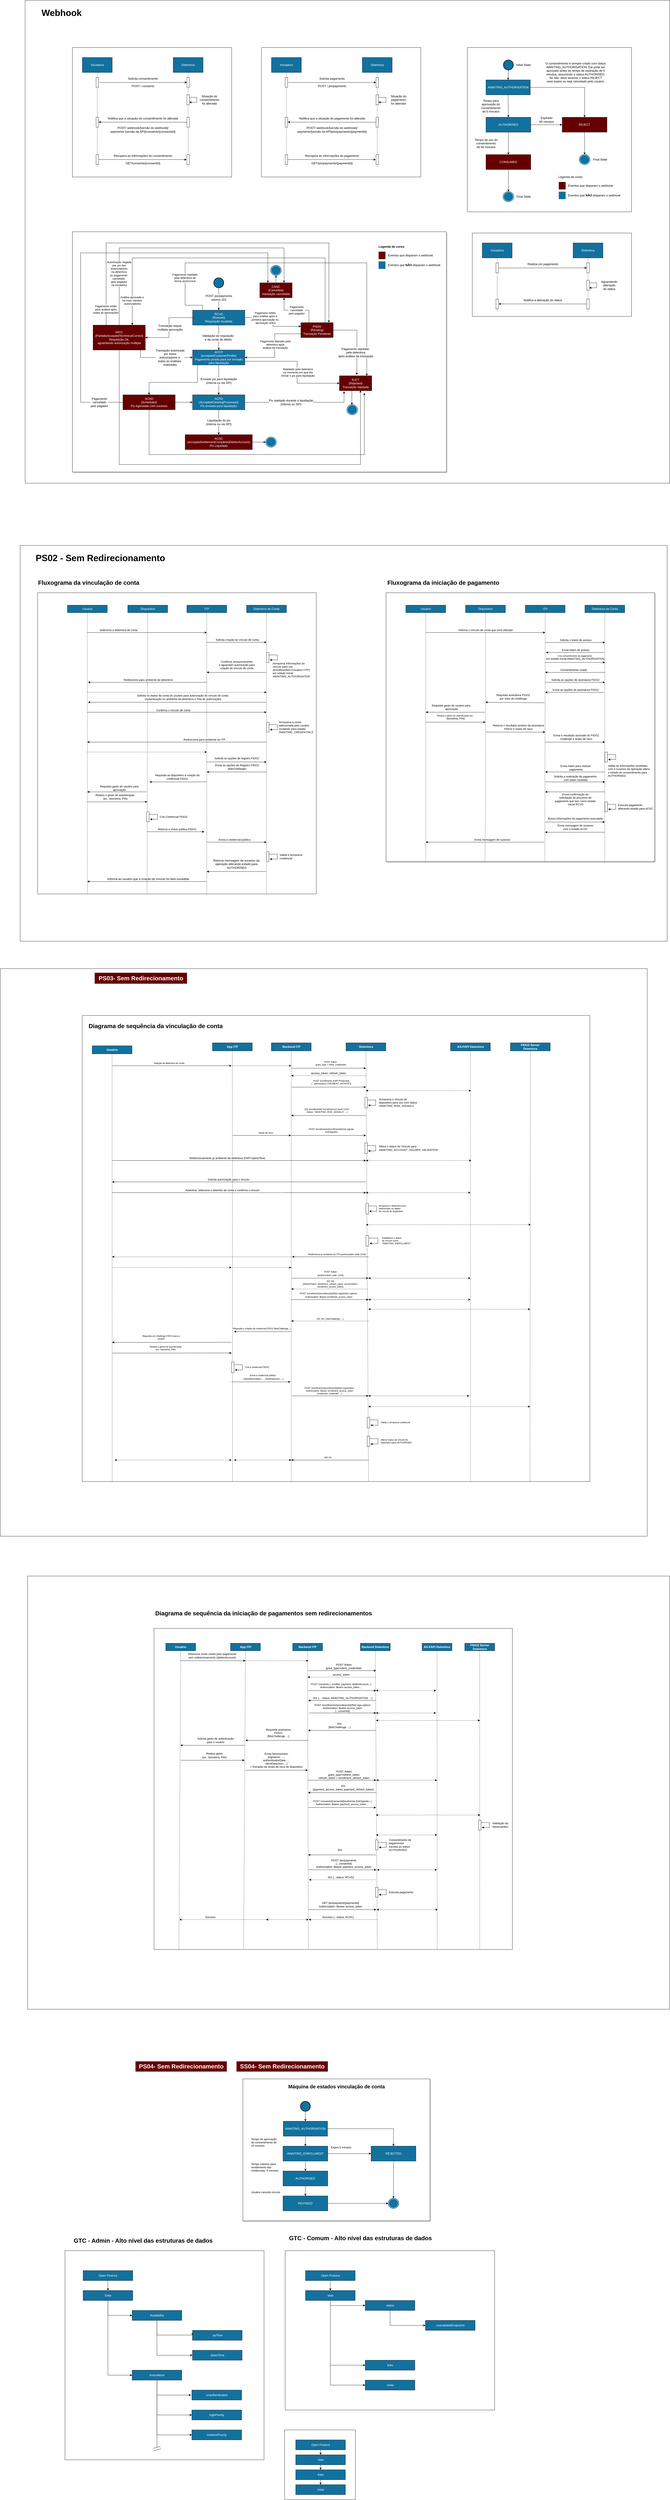 <mxfile version="21.7.4" type="github">
  <diagram name="Página-1" id="JwyAD8q-a5flx_eW0Gd6">
    <mxGraphModel dx="3954" dy="1905" grid="1" gridSize="10" guides="1" tooltips="1" connect="1" arrows="1" fold="1" page="1" pageScale="1" pageWidth="827" pageHeight="1169" math="0" shadow="0">
      <root>
        <mxCell id="0" />
        <mxCell id="1" parent="0" />
        <mxCell id="2XYWljfQtwsnufb3ODf2-27" value="" style="rounded=0;whiteSpace=wrap;html=1;strokeColor=default;fontFamily=Helvetica;fontSize=12;fontColor=default;fillColor=default;" parent="1" vertex="1">
          <mxGeometry x="-1270" y="5290" width="2580" height="1740" as="geometry" />
        </mxCell>
        <mxCell id="2XYWljfQtwsnufb3ODf2-25" value="" style="rounded=0;whiteSpace=wrap;html=1;strokeColor=default;fontFamily=Helvetica;fontSize=12;fontColor=default;fillColor=default;" parent="1" vertex="1">
          <mxGeometry x="-1380" y="2850" width="2600" height="2280" as="geometry" />
        </mxCell>
        <mxCell id="2XYWljfQtwsnufb3ODf2-7" value="" style="rounded=0;whiteSpace=wrap;html=1;movable=1;resizable=1;rotatable=1;deletable=1;editable=1;locked=0;connectable=1;fillColor=#FFFFFF;" parent="1" vertex="1">
          <mxGeometry x="-1300" y="1150" width="2600" height="1590" as="geometry" />
        </mxCell>
        <mxCell id="2XYWljfQtwsnufb3ODf2-3" value="" style="rounded=0;whiteSpace=wrap;html=1;movable=0;resizable=0;rotatable=0;deletable=0;editable=0;locked=1;connectable=0;" parent="1" vertex="1">
          <mxGeometry x="-1280" y="-1040" width="2590" height="1940" as="geometry" />
        </mxCell>
        <mxCell id="E15Lj610bT2L_UiuyBOY-3" value="" style="rounded=0;whiteSpace=wrap;html=1;shadow=1;movable=0;resizable=0;rotatable=0;deletable=0;editable=0;locked=1;connectable=0;" parent="1" vertex="1">
          <mxGeometry x="-1090" y="-110" width="1503" height="965" as="geometry" />
        </mxCell>
        <mxCell id="E15Lj610bT2L_UiuyBOY-2" value="" style="rounded=0;whiteSpace=wrap;html=1;movable=0;resizable=0;rotatable=0;deletable=0;editable=0;locked=1;connectable=0;" parent="1" vertex="1">
          <mxGeometry x="497" y="-850" width="660" height="660" as="geometry" />
        </mxCell>
        <mxCell id="E15Lj610bT2L_UiuyBOY-1" value="" style="rounded=0;whiteSpace=wrap;html=1;movable=0;resizable=0;rotatable=0;deletable=0;editable=0;locked=1;connectable=0;" parent="1" vertex="1">
          <mxGeometry x="-1090" y="-850" width="640" height="520" as="geometry" />
        </mxCell>
        <mxCell id="aNCpjzvugUuDVGdaN9si-1" value="&lt;font color=&quot;#ffffff&quot;&gt;Iniciadora&lt;/font&gt;" style="rounded=0;whiteSpace=wrap;html=1;fillColor=#13719e;movable=0;resizable=0;rotatable=0;deletable=0;editable=0;locked=1;connectable=0;" parent="1" vertex="1">
          <mxGeometry x="-1050" y="-810" width="120" height="60" as="geometry" />
        </mxCell>
        <mxCell id="aNCpjzvugUuDVGdaN9si-2" value="&lt;font color=&quot;#ffffff&quot;&gt;Detentora&lt;/font&gt;" style="rounded=0;whiteSpace=wrap;html=1;fillColor=#13719e;movable=0;resizable=0;rotatable=0;deletable=0;editable=0;locked=1;connectable=0;" parent="1" vertex="1">
          <mxGeometry x="-685" y="-810" width="120" height="60" as="geometry" />
        </mxCell>
        <mxCell id="aNCpjzvugUuDVGdaN9si-3" value="" style="endArrow=none;dashed=1;html=1;rounded=0;entryX=0.5;entryY=1;entryDx=0;entryDy=0;movable=0;resizable=0;rotatable=0;deletable=0;editable=0;locked=1;connectable=0;" parent="1" source="aNCpjzvugUuDVGdaN9si-5" target="aNCpjzvugUuDVGdaN9si-1" edge="1">
          <mxGeometry width="50" height="50" relative="1" as="geometry">
            <mxPoint x="-990" y="-490" as="sourcePoint" />
            <mxPoint x="-770" y="-570" as="targetPoint" />
          </mxGeometry>
        </mxCell>
        <mxCell id="aNCpjzvugUuDVGdaN9si-4" value="" style="endArrow=none;dashed=1;html=1;rounded=0;entryX=0.5;entryY=1;entryDx=0;entryDy=0;movable=0;resizable=0;rotatable=0;deletable=0;editable=0;locked=1;connectable=0;" parent="1" source="aNCpjzvugUuDVGdaN9si-8" target="aNCpjzvugUuDVGdaN9si-2" edge="1">
          <mxGeometry width="50" height="50" relative="1" as="geometry">
            <mxPoint x="-660" y="-490" as="sourcePoint" />
            <mxPoint x="-660" y="-750" as="targetPoint" />
          </mxGeometry>
        </mxCell>
        <mxCell id="aNCpjzvugUuDVGdaN9si-7" value="" style="endArrow=none;dashed=1;html=1;rounded=0;entryX=0.5;entryY=1;entryDx=0;entryDy=0;movable=0;resizable=0;rotatable=0;deletable=0;editable=0;locked=1;connectable=0;" parent="1" source="aNCpjzvugUuDVGdaN9si-18" target="aNCpjzvugUuDVGdaN9si-5" edge="1">
          <mxGeometry width="50" height="50" relative="1" as="geometry">
            <mxPoint x="-990" y="-490" as="sourcePoint" />
            <mxPoint x="-990" y="-750" as="targetPoint" />
          </mxGeometry>
        </mxCell>
        <mxCell id="aNCpjzvugUuDVGdaN9si-5" value="" style="verticalLabelPosition=bottom;verticalAlign=top;html=1;shape=mxgraph.basic.rect;fillColor2=none;strokeWidth=1;size=20;indent=5;rounded=0;movable=0;resizable=0;rotatable=0;deletable=0;editable=0;locked=1;connectable=0;" parent="1" vertex="1">
          <mxGeometry x="-995" y="-730" width="10" height="40" as="geometry" />
        </mxCell>
        <mxCell id="aNCpjzvugUuDVGdaN9si-9" value="" style="endArrow=none;dashed=1;html=1;rounded=0;entryX=0.5;entryY=1;entryDx=0;entryDy=0;movable=0;resizable=0;rotatable=0;deletable=0;editable=0;locked=1;connectable=0;" parent="1" source="aNCpjzvugUuDVGdaN9si-13" target="aNCpjzvugUuDVGdaN9si-8" edge="1">
          <mxGeometry width="50" height="50" relative="1" as="geometry">
            <mxPoint x="-625" y="-490" as="sourcePoint" />
            <mxPoint x="-660" y="-750" as="targetPoint" />
          </mxGeometry>
        </mxCell>
        <mxCell id="aNCpjzvugUuDVGdaN9si-8" value="" style="verticalLabelPosition=bottom;verticalAlign=top;html=1;shape=mxgraph.basic.rect;fillColor2=none;strokeWidth=1;size=20;indent=5;rounded=0;movable=0;resizable=0;rotatable=0;deletable=0;editable=0;locked=1;connectable=0;" parent="1" vertex="1">
          <mxGeometry x="-630" y="-730" width="10" height="40" as="geometry" />
        </mxCell>
        <mxCell id="aNCpjzvugUuDVGdaN9si-11" value="Solicita consentimento" style="text;html=1;align=center;verticalAlign=middle;resizable=0;points=[];autosize=1;strokeColor=none;fillColor=none;rounded=0;movable=0;rotatable=0;deletable=0;editable=0;locked=1;connectable=0;" parent="1" vertex="1">
          <mxGeometry x="-877.5" y="-740" width="140" height="30" as="geometry" />
        </mxCell>
        <mxCell id="aNCpjzvugUuDVGdaN9si-12" value="POST / consents" style="text;html=1;align=center;verticalAlign=middle;resizable=0;points=[];autosize=1;strokeColor=none;fillColor=none;rounded=0;movable=0;rotatable=0;deletable=0;editable=0;locked=1;connectable=0;" parent="1" vertex="1">
          <mxGeometry x="-862.5" y="-710" width="110" height="30" as="geometry" />
        </mxCell>
        <mxCell id="aNCpjzvugUuDVGdaN9si-14" value="" style="endArrow=none;dashed=1;html=1;rounded=0;entryX=0.5;entryY=1;entryDx=0;entryDy=0;movable=0;resizable=0;rotatable=0;deletable=0;editable=0;locked=1;connectable=0;" parent="1" source="aNCpjzvugUuDVGdaN9si-20" target="aNCpjzvugUuDVGdaN9si-13" edge="1">
          <mxGeometry width="50" height="50" relative="1" as="geometry">
            <mxPoint x="-625" y="-490" as="sourcePoint" />
            <mxPoint x="-625" y="-690" as="targetPoint" />
          </mxGeometry>
        </mxCell>
        <mxCell id="aNCpjzvugUuDVGdaN9si-30" value="" style="edgeStyle=orthogonalEdgeStyle;rounded=0;orthogonalLoop=1;jettySize=auto;html=1;entryX=1;entryY=0.75;entryDx=0;entryDy=0;entryPerimeter=0;movable=0;resizable=0;rotatable=0;deletable=0;editable=0;locked=1;connectable=0;" parent="1" source="aNCpjzvugUuDVGdaN9si-13" target="aNCpjzvugUuDVGdaN9si-13" edge="1">
          <mxGeometry relative="1" as="geometry">
            <Array as="points">
              <mxPoint x="-590" y="-650" />
              <mxPoint x="-590" y="-630" />
            </Array>
          </mxGeometry>
        </mxCell>
        <mxCell id="aNCpjzvugUuDVGdaN9si-13" value="" style="verticalLabelPosition=bottom;verticalAlign=top;html=1;shape=mxgraph.basic.rect;fillColor2=none;strokeWidth=1;size=20;indent=5;rounded=0;movable=0;resizable=0;rotatable=0;deletable=0;editable=0;locked=1;connectable=0;" parent="1" vertex="1">
          <mxGeometry x="-630" y="-660" width="10" height="40" as="geometry" />
        </mxCell>
        <mxCell id="aNCpjzvugUuDVGdaN9si-17" value="Situação do&lt;br&gt;consentimento &lt;br&gt;foi alterada" style="text;html=1;align=center;verticalAlign=middle;resizable=0;points=[];autosize=1;strokeColor=none;fillColor=none;rounded=0;movable=0;rotatable=0;deletable=0;editable=0;locked=1;connectable=0;" parent="1" vertex="1">
          <mxGeometry x="-590" y="-670" width="100" height="60" as="geometry" />
        </mxCell>
        <mxCell id="aNCpjzvugUuDVGdaN9si-19" value="" style="endArrow=none;dashed=1;html=1;rounded=0;entryX=0.5;entryY=1;entryDx=0;entryDy=0;movable=0;resizable=0;rotatable=0;deletable=0;editable=0;locked=1;connectable=0;" parent="1" source="aNCpjzvugUuDVGdaN9si-31" target="aNCpjzvugUuDVGdaN9si-18" edge="1">
          <mxGeometry width="50" height="50" relative="1" as="geometry">
            <mxPoint x="-990" y="-410" as="sourcePoint" />
            <mxPoint x="-990" y="-690" as="targetPoint" />
          </mxGeometry>
        </mxCell>
        <mxCell id="aNCpjzvugUuDVGdaN9si-18" value="" style="verticalLabelPosition=bottom;verticalAlign=top;html=1;shape=mxgraph.basic.rect;fillColor2=none;strokeWidth=1;size=20;indent=5;rounded=0;movable=0;resizable=0;rotatable=0;deletable=0;editable=0;locked=1;connectable=0;" parent="1" vertex="1">
          <mxGeometry x="-995" y="-570" width="10" height="40" as="geometry" />
        </mxCell>
        <mxCell id="aNCpjzvugUuDVGdaN9si-21" value="" style="endArrow=none;dashed=1;html=1;rounded=0;entryX=0.5;entryY=1;entryDx=0;entryDy=0;movable=0;resizable=0;rotatable=0;deletable=0;editable=0;locked=1;connectable=0;" parent="1" source="aNCpjzvugUuDVGdaN9si-33" target="aNCpjzvugUuDVGdaN9si-20" edge="1">
          <mxGeometry width="50" height="50" relative="1" as="geometry">
            <mxPoint x="-625" y="-410" as="sourcePoint" />
            <mxPoint x="-625" y="-620" as="targetPoint" />
          </mxGeometry>
        </mxCell>
        <mxCell id="aNCpjzvugUuDVGdaN9si-29" value="" style="edgeStyle=orthogonalEdgeStyle;rounded=0;orthogonalLoop=1;jettySize=auto;html=1;entryX=1.057;entryY=0.486;entryDx=0;entryDy=0;entryPerimeter=0;movable=0;resizable=0;rotatable=0;deletable=0;editable=0;locked=1;connectable=0;" parent="1" source="aNCpjzvugUuDVGdaN9si-20" target="aNCpjzvugUuDVGdaN9si-18" edge="1">
          <mxGeometry relative="1" as="geometry">
            <mxPoint x="-980" y="-550" as="targetPoint" />
          </mxGeometry>
        </mxCell>
        <mxCell id="aNCpjzvugUuDVGdaN9si-20" value="" style="verticalLabelPosition=bottom;verticalAlign=top;html=1;shape=mxgraph.basic.rect;fillColor2=none;strokeWidth=1;size=20;indent=5;rounded=0;movable=0;resizable=0;rotatable=0;deletable=0;editable=0;locked=1;connectable=0;" parent="1" vertex="1">
          <mxGeometry x="-630" y="-570" width="10" height="40" as="geometry" />
        </mxCell>
        <mxCell id="aNCpjzvugUuDVGdaN9si-24" value="POST/ webhook/[versão do webhook]/&lt;br&gt;payments/ [versão da API]/consents/{consentsId}" style="text;html=1;align=center;verticalAlign=middle;resizable=0;points=[];autosize=1;strokeColor=none;fillColor=none;rounded=0;movable=0;rotatable=0;deletable=0;editable=0;locked=1;connectable=0;" parent="1" vertex="1">
          <mxGeometry x="-947.5" y="-540" width="280" height="40" as="geometry" />
        </mxCell>
        <mxCell id="aNCpjzvugUuDVGdaN9si-25" value="" style="edgeStyle=none;orthogonalLoop=1;jettySize=auto;html=1;rounded=0;exitX=1.286;exitY=0.514;exitDx=0;exitDy=0;exitPerimeter=0;movable=0;resizable=0;rotatable=0;deletable=0;editable=0;locked=1;connectable=0;" parent="1" source="aNCpjzvugUuDVGdaN9si-5" edge="1">
          <mxGeometry width="100" relative="1" as="geometry">
            <mxPoint x="-980" y="-710" as="sourcePoint" />
            <mxPoint x="-630" y="-710" as="targetPoint" />
            <Array as="points" />
          </mxGeometry>
        </mxCell>
        <mxCell id="aNCpjzvugUuDVGdaN9si-32" value="" style="endArrow=none;dashed=1;html=1;rounded=0;entryX=0.5;entryY=1;entryDx=0;entryDy=0;movable=0;resizable=0;rotatable=0;deletable=0;editable=0;locked=1;connectable=0;" parent="1" target="aNCpjzvugUuDVGdaN9si-31" edge="1">
          <mxGeometry width="50" height="50" relative="1" as="geometry">
            <mxPoint x="-990" y="-370" as="sourcePoint" />
            <mxPoint x="-990" y="-530" as="targetPoint" />
          </mxGeometry>
        </mxCell>
        <mxCell id="aNCpjzvugUuDVGdaN9si-35" value="" style="edgeStyle=orthogonalEdgeStyle;rounded=0;orthogonalLoop=1;jettySize=auto;html=1;entryX=-0.129;entryY=0.5;entryDx=0;entryDy=0;entryPerimeter=0;movable=0;resizable=0;rotatable=0;deletable=0;editable=0;locked=1;connectable=0;" parent="1" source="aNCpjzvugUuDVGdaN9si-31" target="aNCpjzvugUuDVGdaN9si-33" edge="1">
          <mxGeometry relative="1" as="geometry" />
        </mxCell>
        <mxCell id="aNCpjzvugUuDVGdaN9si-31" value="" style="verticalLabelPosition=bottom;verticalAlign=top;html=1;shape=mxgraph.basic.rect;fillColor2=none;strokeWidth=1;size=20;indent=5;rounded=0;movable=0;resizable=0;rotatable=0;deletable=0;editable=0;locked=1;connectable=0;" parent="1" vertex="1">
          <mxGeometry x="-995" y="-420" width="10" height="40" as="geometry" />
        </mxCell>
        <mxCell id="aNCpjzvugUuDVGdaN9si-34" value="" style="endArrow=none;dashed=1;html=1;rounded=0;entryX=0.5;entryY=1;entryDx=0;entryDy=0;movable=0;resizable=0;rotatable=0;deletable=0;editable=0;locked=1;connectable=0;" parent="1" target="aNCpjzvugUuDVGdaN9si-33" edge="1">
          <mxGeometry width="50" height="50" relative="1" as="geometry">
            <mxPoint x="-625" y="-370" as="sourcePoint" />
            <mxPoint x="-625" y="-530" as="targetPoint" />
          </mxGeometry>
        </mxCell>
        <mxCell id="aNCpjzvugUuDVGdaN9si-33" value="" style="verticalLabelPosition=bottom;verticalAlign=top;html=1;shape=mxgraph.basic.rect;fillColor2=none;strokeWidth=1;size=20;indent=5;rounded=0;movable=0;resizable=0;rotatable=0;deletable=0;editable=0;locked=1;connectable=0;" parent="1" vertex="1">
          <mxGeometry x="-630" y="-420" width="10" height="40" as="geometry" />
        </mxCell>
        <mxCell id="aNCpjzvugUuDVGdaN9si-36" value="Recupera as informações do consentimento" style="text;html=1;align=center;verticalAlign=middle;resizable=0;points=[];autosize=1;strokeColor=none;fillColor=none;rounded=0;movable=0;rotatable=0;deletable=0;editable=0;locked=1;connectable=0;" parent="1" vertex="1">
          <mxGeometry x="-937.5" y="-430" width="260" height="30" as="geometry" />
        </mxCell>
        <mxCell id="aNCpjzvugUuDVGdaN9si-37" value="GET/consents/{consentId}" style="text;html=1;align=center;verticalAlign=middle;resizable=0;points=[];autosize=1;strokeColor=none;fillColor=none;rounded=0;movable=0;rotatable=0;deletable=0;editable=0;locked=1;connectable=0;" parent="1" vertex="1">
          <mxGeometry x="-887.5" y="-400" width="160" height="30" as="geometry" />
        </mxCell>
        <mxCell id="aNCpjzvugUuDVGdaN9si-38" value="Notifica que a situação do consentimento foi alterada" style="text;html=1;align=center;verticalAlign=middle;resizable=0;points=[];autosize=1;strokeColor=none;fillColor=none;rounded=0;movable=0;rotatable=0;deletable=0;editable=0;locked=1;connectable=0;" parent="1" vertex="1">
          <mxGeometry x="-962.5" y="-580" width="310" height="30" as="geometry" />
        </mxCell>
        <mxCell id="aNCpjzvugUuDVGdaN9si-42" style="edgeStyle=orthogonalEdgeStyle;rounded=0;orthogonalLoop=1;jettySize=auto;html=1;entryX=0.5;entryY=0;entryDx=0;entryDy=0;movable=0;resizable=0;rotatable=0;deletable=0;editable=0;locked=1;connectable=0;" parent="1" source="aNCpjzvugUuDVGdaN9si-39" target="aNCpjzvugUuDVGdaN9si-41" edge="1">
          <mxGeometry relative="1" as="geometry" />
        </mxCell>
        <mxCell id="aNCpjzvugUuDVGdaN9si-39" value="" style="strokeWidth=2;html=1;shape=mxgraph.flowchart.start_2;whiteSpace=wrap;fillColor=#13719E;rounded=0;movable=0;resizable=0;rotatable=0;deletable=0;editable=0;locked=1;connectable=0;" parent="1" vertex="1">
          <mxGeometry x="642" y="-800" width="40" height="40" as="geometry" />
        </mxCell>
        <mxCell id="aNCpjzvugUuDVGdaN9si-40" value="Initial State" style="text;html=1;align=center;verticalAlign=middle;resizable=0;points=[];autosize=1;strokeColor=none;fillColor=none;rounded=0;movable=0;rotatable=0;deletable=0;editable=0;locked=1;connectable=0;" parent="1" vertex="1">
          <mxGeometry x="682" y="-795" width="80" height="30" as="geometry" />
        </mxCell>
        <mxCell id="aNCpjzvugUuDVGdaN9si-45" value="" style="edgeStyle=orthogonalEdgeStyle;rounded=0;orthogonalLoop=1;jettySize=auto;html=1;movable=0;resizable=0;rotatable=0;deletable=0;editable=0;locked=1;connectable=0;" parent="1" source="aNCpjzvugUuDVGdaN9si-41" target="aNCpjzvugUuDVGdaN9si-43" edge="1">
          <mxGeometry relative="1" as="geometry" />
        </mxCell>
        <mxCell id="aNCpjzvugUuDVGdaN9si-52" style="edgeStyle=orthogonalEdgeStyle;rounded=0;orthogonalLoop=1;jettySize=auto;html=1;entryX=0.5;entryY=0;entryDx=0;entryDy=0;movable=0;resizable=0;rotatable=0;deletable=0;editable=0;locked=1;connectable=0;" parent="1" source="aNCpjzvugUuDVGdaN9si-41" target="aNCpjzvugUuDVGdaN9si-50" edge="1">
          <mxGeometry relative="1" as="geometry" />
        </mxCell>
        <mxCell id="aNCpjzvugUuDVGdaN9si-41" value="AWAITING_AUTHORISATION" style="rounded=0;whiteSpace=wrap;html=1;fillColor=#13719E;fontColor=#FFFFFF;movable=0;resizable=0;rotatable=0;deletable=0;editable=0;locked=1;connectable=0;" parent="1" vertex="1">
          <mxGeometry x="572" y="-720" width="178" height="60" as="geometry" />
        </mxCell>
        <mxCell id="aNCpjzvugUuDVGdaN9si-46" value="" style="edgeStyle=orthogonalEdgeStyle;rounded=0;orthogonalLoop=1;jettySize=auto;html=1;movable=0;resizable=0;rotatable=0;deletable=0;editable=0;locked=1;connectable=0;" parent="1" source="aNCpjzvugUuDVGdaN9si-43" target="aNCpjzvugUuDVGdaN9si-44" edge="1">
          <mxGeometry relative="1" as="geometry" />
        </mxCell>
        <mxCell id="aNCpjzvugUuDVGdaN9si-51" style="edgeStyle=orthogonalEdgeStyle;rounded=0;orthogonalLoop=1;jettySize=auto;html=1;movable=0;resizable=0;rotatable=0;deletable=0;editable=0;locked=1;connectable=0;" parent="1" source="aNCpjzvugUuDVGdaN9si-43" target="aNCpjzvugUuDVGdaN9si-50" edge="1">
          <mxGeometry relative="1" as="geometry" />
        </mxCell>
        <mxCell id="aNCpjzvugUuDVGdaN9si-43" value="AUTHORISED" style="rounded=0;whiteSpace=wrap;html=1;fillColor=#13719E;fontColor=#FFFFFF;movable=0;resizable=0;rotatable=0;deletable=0;editable=0;locked=1;connectable=0;" parent="1" vertex="1">
          <mxGeometry x="572" y="-570" width="180" height="60" as="geometry" />
        </mxCell>
        <mxCell id="aNCpjzvugUuDVGdaN9si-48" style="edgeStyle=orthogonalEdgeStyle;rounded=0;orthogonalLoop=1;jettySize=auto;html=1;entryX=0.5;entryY=0;entryDx=0;entryDy=0;movable=0;resizable=0;rotatable=0;deletable=0;editable=0;locked=1;connectable=0;" parent="1" source="aNCpjzvugUuDVGdaN9si-44" target="aNCpjzvugUuDVGdaN9si-47" edge="1">
          <mxGeometry relative="1" as="geometry" />
        </mxCell>
        <mxCell id="aNCpjzvugUuDVGdaN9si-44" value="CONSUMED" style="rounded=0;whiteSpace=wrap;html=1;fillColor=#660000;fontColor=#FFFFFF;movable=0;resizable=0;rotatable=0;deletable=0;editable=0;locked=1;connectable=0;" parent="1" vertex="1">
          <mxGeometry x="572" y="-420" width="180" height="60" as="geometry" />
        </mxCell>
        <mxCell id="aNCpjzvugUuDVGdaN9si-47" value="" style="html=1;overflow=block;blockSpacing=1;whiteSpace=wrap;shape=mxgraph.bpmn.shape;outline=end;symbol=terminate;strokeColor=#13719E;fillColor=#FFFFFF;fontSize=13;spacing=0;strokeOpacity=100;rounded=0;absoluteArcSize=1;arcSize=9;strokeWidth=0.8;lucidId=ER.O1Fkmo5En;movable=0;resizable=0;rotatable=0;deletable=0;editable=0;locked=1;connectable=0;" parent="1" vertex="1">
          <mxGeometry x="640.75" y="-271" width="42.5" height="40" as="geometry" />
        </mxCell>
        <mxCell id="aNCpjzvugUuDVGdaN9si-49" value="Final State" style="text;html=1;align=center;verticalAlign=middle;resizable=0;points=[];autosize=1;strokeColor=none;fillColor=none;rounded=0;movable=0;rotatable=0;deletable=0;editable=0;locked=1;connectable=0;" parent="1" vertex="1">
          <mxGeometry x="683.25" y="-266" width="80" height="30" as="geometry" />
        </mxCell>
        <mxCell id="aNCpjzvugUuDVGdaN9si-54" style="edgeStyle=orthogonalEdgeStyle;rounded=0;orthogonalLoop=1;jettySize=auto;html=1;entryX=0.5;entryY=0;entryDx=0;entryDy=0;movable=0;resizable=0;rotatable=0;deletable=0;editable=0;locked=1;connectable=0;" parent="1" source="aNCpjzvugUuDVGdaN9si-50" target="aNCpjzvugUuDVGdaN9si-53" edge="1">
          <mxGeometry relative="1" as="geometry" />
        </mxCell>
        <mxCell id="aNCpjzvugUuDVGdaN9si-50" value="REJECT" style="rounded=0;whiteSpace=wrap;html=1;fillColor=#660000;fontColor=#FFFFFF;movable=0;resizable=0;rotatable=0;deletable=0;editable=0;locked=1;connectable=0;" parent="1" vertex="1">
          <mxGeometry x="878.25" y="-570" width="180" height="60" as="geometry" />
        </mxCell>
        <mxCell id="aNCpjzvugUuDVGdaN9si-53" value="" style="html=1;overflow=block;blockSpacing=1;whiteSpace=wrap;shape=mxgraph.bpmn.shape;outline=end;symbol=terminate;strokeColor=#13719E;fillColor=#FFFFFF;fontSize=13;spacing=0;strokeOpacity=100;rounded=0;absoluteArcSize=1;arcSize=9;strokeWidth=0.8;lucidId=ER.O1Fkmo5En;movable=0;resizable=0;rotatable=0;deletable=0;editable=0;locked=1;connectable=0;" parent="1" vertex="1">
          <mxGeometry x="947" y="-420" width="42.5" height="40" as="geometry" />
        </mxCell>
        <mxCell id="aNCpjzvugUuDVGdaN9si-55" value="Final State" style="text;html=1;align=center;verticalAlign=middle;resizable=0;points=[];autosize=1;strokeColor=none;fillColor=none;rounded=0;movable=0;rotatable=0;deletable=0;editable=0;locked=1;connectable=0;" parent="1" vertex="1">
          <mxGeometry x="989.5" y="-415" width="80" height="30" as="geometry" />
        </mxCell>
        <mxCell id="aNCpjzvugUuDVGdaN9si-56" value="O consentimento é sempre criado com status &lt;br&gt;AWAITING_AUTHORISATION. Ele pode ser&lt;br&gt;aprovado antes do tempo de expiração de 5 &lt;br&gt;minutos, assumindo o status AUTHORISED.&lt;br&gt;Se não, deve assumir o status REJECT&lt;br&gt;caso expire ou seja cancelado pelo usuário." style="text;html=1;align=center;verticalAlign=middle;resizable=0;points=[];autosize=1;strokeColor=none;fillColor=none;rounded=0;movable=0;rotatable=0;deletable=0;editable=0;locked=1;connectable=0;" parent="1" vertex="1">
          <mxGeometry x="802" y="-800" width="260" height="100" as="geometry" />
        </mxCell>
        <mxCell id="aNCpjzvugUuDVGdaN9si-57" value="Tempo para &lt;br&gt;aprovação do &lt;br&gt;consentimento &lt;br&gt;de 5 minutos" style="text;html=1;align=center;verticalAlign=middle;resizable=0;points=[];autosize=1;strokeColor=none;fillColor=none;rounded=0;movable=0;rotatable=0;deletable=0;editable=0;locked=1;connectable=0;" parent="1" vertex="1">
          <mxGeometry x="540.75" y="-650" width="100" height="70" as="geometry" />
        </mxCell>
        <mxCell id="aNCpjzvugUuDVGdaN9si-58" value="Expirado&lt;br&gt;60 minutos" style="text;html=1;align=center;verticalAlign=middle;resizable=0;points=[];autosize=1;strokeColor=none;fillColor=none;rounded=0;movable=0;rotatable=0;deletable=0;editable=0;locked=1;connectable=0;" parent="1" vertex="1">
          <mxGeometry x="774.5" y="-580" width="80" height="40" as="geometry" />
        </mxCell>
        <mxCell id="aNCpjzvugUuDVGdaN9si-59" value="Tempo de uso do&lt;br&gt;consentimento&lt;br&gt;de 60 minutos" style="text;html=1;align=center;verticalAlign=middle;resizable=0;points=[];autosize=1;strokeColor=none;fillColor=none;rounded=0;movable=0;rotatable=0;deletable=0;editable=0;locked=1;connectable=0;" parent="1" vertex="1">
          <mxGeometry x="512" y="-495" width="120" height="60" as="geometry" />
        </mxCell>
        <mxCell id="aNCpjzvugUuDVGdaN9si-60" value="Legenda de cores:" style="text;html=1;align=center;verticalAlign=middle;resizable=0;points=[];autosize=1;strokeColor=none;fillColor=none;rounded=0;movable=0;rotatable=0;deletable=0;editable=0;locked=1;connectable=0;" parent="1" vertex="1">
          <mxGeometry x="852" y="-345" width="120" height="30" as="geometry" />
        </mxCell>
        <mxCell id="aNCpjzvugUuDVGdaN9si-61" value="" style="rounded=0;whiteSpace=wrap;html=1;fontColor=none;labelBackgroundColor=none;labelBorderColor=none;noLabel=1;strokeColor=none;fillColor=#660000;movable=0;resizable=0;rotatable=0;deletable=0;editable=0;locked=1;connectable=0;" parent="1" vertex="1">
          <mxGeometry x="864.5" y="-310" width="27.5" height="30" as="geometry" />
        </mxCell>
        <mxCell id="aNCpjzvugUuDVGdaN9si-62" value="" style="rounded=0;whiteSpace=wrap;html=1;fontColor=none;labelBackgroundColor=none;labelBorderColor=none;noLabel=1;strokeColor=none;fillColor=#13719E;movable=0;resizable=0;rotatable=0;deletable=0;editable=0;locked=1;connectable=0;" parent="1" vertex="1">
          <mxGeometry x="864.5" y="-271" width="27.5" height="30" as="geometry" />
        </mxCell>
        <mxCell id="aNCpjzvugUuDVGdaN9si-63" value="Eventos que disparam o webhook" style="text;html=1;align=center;verticalAlign=middle;resizable=0;points=[];autosize=1;strokeColor=none;fillColor=none;rounded=0;movable=0;rotatable=0;deletable=0;editable=0;locked=1;connectable=0;" parent="1" vertex="1">
          <mxGeometry x="892" y="-310" width="200" height="30" as="geometry" />
        </mxCell>
        <mxCell id="aNCpjzvugUuDVGdaN9si-64" value="Eventos que &lt;b&gt;NÃO &lt;/b&gt;disparam o webhook" style="text;html=1;align=center;verticalAlign=middle;resizable=0;points=[];autosize=1;strokeColor=none;fillColor=none;rounded=0;movable=0;rotatable=0;deletable=0;editable=0;locked=1;connectable=0;" parent="1" vertex="1">
          <mxGeometry x="892" y="-271" width="230" height="30" as="geometry" />
        </mxCell>
        <mxCell id="aNCpjzvugUuDVGdaN9si-87" style="edgeStyle=orthogonalEdgeStyle;rounded=0;orthogonalLoop=1;jettySize=auto;html=1;entryX=0;entryY=0.5;entryDx=0;entryDy=0;movable=0;resizable=0;rotatable=0;deletable=0;editable=0;locked=1;connectable=0;" parent="1" source="aNCpjzvugUuDVGdaN9si-65" target="aNCpjzvugUuDVGdaN9si-67" edge="1">
          <mxGeometry relative="1" as="geometry">
            <Array as="points">
              <mxPoint x="-817" y="395" />
            </Array>
          </mxGeometry>
        </mxCell>
        <mxCell id="aNCpjzvugUuDVGdaN9si-102" style="edgeStyle=orthogonalEdgeStyle;rounded=0;orthogonalLoop=1;jettySize=auto;html=1;entryX=0.65;entryY=0.974;entryDx=0;entryDy=0;entryPerimeter=0;movable=0;resizable=0;rotatable=0;deletable=0;editable=0;locked=1;connectable=0;" parent="1" source="aNCpjzvugUuDVGdaN9si-65" target="aNCpjzvugUuDVGdaN9si-73" edge="1">
          <mxGeometry relative="1" as="geometry">
            <Array as="points">
              <mxPoint x="-902" y="825" />
              <mxPoint x="68" y="825" />
            </Array>
          </mxGeometry>
        </mxCell>
        <mxCell id="E15Lj610bT2L_UiuyBOY-45" style="edgeStyle=orthogonalEdgeStyle;rounded=0;orthogonalLoop=1;jettySize=auto;html=1;exitX=0.5;exitY=0;exitDx=0;exitDy=0;entryX=0.75;entryY=0;entryDx=0;entryDy=0;movable=0;resizable=0;rotatable=0;deletable=0;editable=0;locked=1;connectable=0;" parent="1" source="aNCpjzvugUuDVGdaN9si-65" target="aNCpjzvugUuDVGdaN9si-71" edge="1">
          <mxGeometry relative="1" as="geometry">
            <Array as="points">
              <mxPoint x="-902" y="-45" />
              <mxPoint x="-239" y="-45" />
            </Array>
          </mxGeometry>
        </mxCell>
        <mxCell id="E15Lj610bT2L_UiuyBOY-46" value="Autorização negada&lt;br&gt;por um dos &lt;br&gt;autorizadores&lt;br&gt;na detentora&lt;br&gt;ou pagamento&amp;nbsp;&lt;br&gt;cancelado&amp;nbsp;&lt;br&gt;pelo pagador &lt;br&gt;na iniciadora" style="edgeLabel;html=1;align=center;verticalAlign=middle;resizable=0;points=[];rounded=0;movable=0;rotatable=0;deletable=0;editable=0;locked=1;connectable=0;" parent="E15Lj610bT2L_UiuyBOY-45" vertex="1" connectable="0">
          <mxGeometry x="-0.566" y="1" relative="1" as="geometry">
            <mxPoint y="34" as="offset" />
          </mxGeometry>
        </mxCell>
        <mxCell id="E15Lj610bT2L_UiuyBOY-47" style="edgeStyle=orthogonalEdgeStyle;rounded=0;orthogonalLoop=1;jettySize=auto;html=1;exitX=0.25;exitY=0;exitDx=0;exitDy=0;entryX=0.867;entryY=-0.006;entryDx=0;entryDy=0;entryPerimeter=0;movable=0;resizable=0;rotatable=0;deletable=0;editable=0;locked=1;connectable=0;" parent="1" source="aNCpjzvugUuDVGdaN9si-65" target="aNCpjzvugUuDVGdaN9si-72" edge="1">
          <mxGeometry relative="1" as="geometry">
            <Array as="points">
              <mxPoint x="-954" y="-65" />
              <mxPoint x="-59" y="-65" />
            </Array>
          </mxGeometry>
        </mxCell>
        <mxCell id="E15Lj610bT2L_UiuyBOY-48" value="Pagamento retido&lt;br&gt;para análise após&lt;br&gt;todas as aprovações" style="edgeLabel;html=1;align=center;verticalAlign=middle;resizable=0;points=[];rounded=0;movable=0;rotatable=0;deletable=0;editable=0;locked=1;connectable=0;" parent="E15Lj610bT2L_UiuyBOY-47" vertex="1" connectable="0">
          <mxGeometry x="-0.918" y="2" relative="1" as="geometry">
            <mxPoint as="offset" />
          </mxGeometry>
        </mxCell>
        <mxCell id="aNCpjzvugUuDVGdaN9si-65" value="PATC&lt;br&gt;(PartiallyAcceptedTechinicalCorrect)&lt;br&gt;Requisição Ok,&lt;br&gt;aguardando autorização múltipla" style="rounded=0;whiteSpace=wrap;html=1;fillColor=#660000;fontColor=#FFFFFF;movable=0;resizable=0;rotatable=0;deletable=0;editable=0;locked=1;connectable=0;" parent="1" vertex="1">
          <mxGeometry x="-1007" y="265" width="210" height="100" as="geometry" />
        </mxCell>
        <mxCell id="aNCpjzvugUuDVGdaN9si-79" value="" style="edgeStyle=orthogonalEdgeStyle;rounded=0;orthogonalLoop=1;jettySize=auto;html=1;movable=0;resizable=0;rotatable=0;deletable=0;editable=0;locked=1;connectable=0;" parent="1" source="aNCpjzvugUuDVGdaN9si-66" target="aNCpjzvugUuDVGdaN9si-67" edge="1">
          <mxGeometry relative="1" as="geometry" />
        </mxCell>
        <mxCell id="aNCpjzvugUuDVGdaN9si-85" style="edgeStyle=orthogonalEdgeStyle;rounded=0;orthogonalLoop=1;jettySize=auto;html=1;entryX=1;entryY=0.5;entryDx=0;entryDy=0;movable=0;resizable=0;rotatable=0;deletable=0;editable=0;locked=1;connectable=0;" parent="1" source="aNCpjzvugUuDVGdaN9si-66" target="aNCpjzvugUuDVGdaN9si-65" edge="1">
          <mxGeometry relative="1" as="geometry" />
        </mxCell>
        <mxCell id="aNCpjzvugUuDVGdaN9si-111" style="edgeStyle=orthogonalEdgeStyle;rounded=0;orthogonalLoop=1;jettySize=auto;html=1;movable=0;resizable=0;rotatable=0;deletable=0;editable=0;locked=1;connectable=0;" parent="1" source="aNCpjzvugUuDVGdaN9si-66" target="aNCpjzvugUuDVGdaN9si-73" edge="1">
          <mxGeometry relative="1" as="geometry">
            <Array as="points">
              <mxPoint x="-567" y="185" />
              <mxPoint x="-637" y="185" />
              <mxPoint x="-637" y="15" />
              <mxPoint x="93" y="15" />
            </Array>
          </mxGeometry>
        </mxCell>
        <mxCell id="aNCpjzvugUuDVGdaN9si-112" value="Pagamento rejeitado &lt;br&gt;pela detentora de &lt;br&gt;forma assíncrona" style="edgeLabel;html=1;align=center;verticalAlign=middle;resizable=0;points=[];rounded=0;movable=0;rotatable=0;deletable=0;editable=0;locked=1;connectable=0;" parent="aNCpjzvugUuDVGdaN9si-111" vertex="1" connectable="0">
          <mxGeometry x="-0.882" y="-2" relative="1" as="geometry">
            <mxPoint x="-6" y="-108" as="offset" />
          </mxGeometry>
        </mxCell>
        <mxCell id="E15Lj610bT2L_UiuyBOY-34" style="edgeStyle=orthogonalEdgeStyle;rounded=0;orthogonalLoop=1;jettySize=auto;html=1;entryX=0;entryY=0.25;entryDx=0;entryDy=0;movable=0;resizable=0;rotatable=0;deletable=0;editable=0;locked=1;connectable=0;" parent="1" source="aNCpjzvugUuDVGdaN9si-66" target="aNCpjzvugUuDVGdaN9si-72" edge="1">
          <mxGeometry relative="1" as="geometry" />
        </mxCell>
        <mxCell id="E15Lj610bT2L_UiuyBOY-35" value="Pagameno retido&lt;br&gt;para análise após a &lt;br&gt;primeira&amp;nbsp;aprovação ou&lt;br&gt;&amp;nbsp;aprovação única" style="edgeLabel;html=1;align=center;verticalAlign=middle;resizable=0;points=[];rounded=0;movable=0;rotatable=0;deletable=0;editable=0;locked=1;connectable=0;" parent="E15Lj610bT2L_UiuyBOY-34" vertex="1" connectable="0">
          <mxGeometry x="-0.378" y="-1" relative="1" as="geometry">
            <mxPoint as="offset" />
          </mxGeometry>
        </mxCell>
        <mxCell id="aNCpjzvugUuDVGdaN9si-66" value="RCVD&lt;br&gt;(Rceived)&lt;br&gt;Requisição recebida" style="rounded=0;whiteSpace=wrap;html=1;fillColor=#13719E;fontColor=#FFFFFF;movable=0;resizable=0;rotatable=0;deletable=0;editable=0;locked=1;connectable=0;" parent="1" vertex="1">
          <mxGeometry x="-607" y="205" width="210" height="60" as="geometry" />
        </mxCell>
        <mxCell id="aNCpjzvugUuDVGdaN9si-80" value="" style="edgeStyle=orthogonalEdgeStyle;rounded=0;orthogonalLoop=1;jettySize=auto;html=1;movable=0;resizable=0;rotatable=0;deletable=0;editable=0;locked=1;connectable=0;" parent="1" source="aNCpjzvugUuDVGdaN9si-67" target="aNCpjzvugUuDVGdaN9si-68" edge="1">
          <mxGeometry relative="1" as="geometry" />
        </mxCell>
        <mxCell id="aNCpjzvugUuDVGdaN9si-91" style="edgeStyle=orthogonalEdgeStyle;rounded=0;orthogonalLoop=1;jettySize=auto;html=1;movable=0;resizable=0;rotatable=0;deletable=0;editable=0;locked=1;connectable=0;" parent="1" source="aNCpjzvugUuDVGdaN9si-67" target="aNCpjzvugUuDVGdaN9si-70" edge="1">
          <mxGeometry relative="1" as="geometry">
            <Array as="points">
              <mxPoint x="-587" y="495" />
              <mxPoint x="-782" y="495" />
            </Array>
          </mxGeometry>
        </mxCell>
        <mxCell id="E15Lj610bT2L_UiuyBOY-41" style="edgeStyle=orthogonalEdgeStyle;rounded=0;orthogonalLoop=1;jettySize=auto;html=1;exitX=1;exitY=0.75;exitDx=0;exitDy=0;entryX=0;entryY=0.5;entryDx=0;entryDy=0;movable=0;resizable=0;rotatable=0;deletable=0;editable=0;locked=1;connectable=0;" parent="1" source="aNCpjzvugUuDVGdaN9si-67" target="aNCpjzvugUuDVGdaN9si-73" edge="1">
          <mxGeometry relative="1" as="geometry">
            <Array as="points">
              <mxPoint x="-187" y="410" />
              <mxPoint x="-187" y="499" />
            </Array>
          </mxGeometry>
        </mxCell>
        <mxCell id="E15Lj610bT2L_UiuyBOY-42" value="Rejeitado pela detentora &lt;br&gt;no momento em que iria &lt;br&gt;enviar o pix para liquidação" style="edgeLabel;html=1;align=center;verticalAlign=middle;resizable=0;points=[];rounded=0;movable=0;rotatable=0;deletable=0;editable=0;locked=1;connectable=0;" parent="E15Lj610bT2L_UiuyBOY-41" vertex="1" connectable="0">
          <mxGeometry x="0.034" y="3" relative="1" as="geometry">
            <mxPoint y="13" as="offset" />
          </mxGeometry>
        </mxCell>
        <mxCell id="aNCpjzvugUuDVGdaN9si-67" value="ACCP&lt;br&gt;(acceptedCustomerProfile)&lt;br&gt;Pagamento pronto para ser enviado para liquidação" style="rounded=0;whiteSpace=wrap;html=1;fillColor=#13719E;fontColor=#FFFFFF;movable=0;resizable=0;rotatable=0;deletable=0;editable=0;locked=1;connectable=0;" parent="1" vertex="1">
          <mxGeometry x="-607" y="365" width="210" height="60" as="geometry" />
        </mxCell>
        <mxCell id="aNCpjzvugUuDVGdaN9si-84" value="" style="edgeStyle=orthogonalEdgeStyle;rounded=0;orthogonalLoop=1;jettySize=auto;html=1;movable=0;resizable=0;rotatable=0;deletable=0;editable=0;locked=1;connectable=0;" parent="1" source="aNCpjzvugUuDVGdaN9si-68" target="aNCpjzvugUuDVGdaN9si-69" edge="1">
          <mxGeometry relative="1" as="geometry" />
        </mxCell>
        <mxCell id="aNCpjzvugUuDVGdaN9si-95" style="edgeStyle=orthogonalEdgeStyle;rounded=0;orthogonalLoop=1;jettySize=auto;html=1;entryX=0.143;entryY=1.036;entryDx=0;entryDy=0;entryPerimeter=0;movable=0;resizable=0;rotatable=0;deletable=0;editable=0;locked=1;connectable=0;" parent="1" source="aNCpjzvugUuDVGdaN9si-68" target="aNCpjzvugUuDVGdaN9si-73" edge="1">
          <mxGeometry relative="1" as="geometry">
            <mxPoint x="-67" y="505" as="targetPoint" />
            <Array as="points">
              <mxPoint x="2" y="575" />
            </Array>
          </mxGeometry>
        </mxCell>
        <mxCell id="aNCpjzvugUuDVGdaN9si-68" value="ACPD&lt;br&gt;(AcceptedClearingProcessed)&lt;br&gt;Pix enviado para liquidação" style="rounded=0;whiteSpace=wrap;html=1;fillColor=#13719E;fontColor=#FFFFFF;movable=0;resizable=0;rotatable=0;deletable=0;editable=0;locked=1;connectable=0;" parent="1" vertex="1">
          <mxGeometry x="-607" y="545" width="210" height="60" as="geometry" />
        </mxCell>
        <mxCell id="aNCpjzvugUuDVGdaN9si-94" value="" style="edgeStyle=orthogonalEdgeStyle;rounded=0;orthogonalLoop=1;jettySize=auto;html=1;movable=0;resizable=0;rotatable=0;deletable=0;editable=0;locked=1;connectable=0;" parent="1" source="aNCpjzvugUuDVGdaN9si-69" target="aNCpjzvugUuDVGdaN9si-93" edge="1">
          <mxGeometry relative="1" as="geometry" />
        </mxCell>
        <mxCell id="aNCpjzvugUuDVGdaN9si-69" value="ACSC&lt;br&gt;(AcceptedSettlementCompletedDebtorAccount)&lt;br&gt;Pix Liquidado" style="rounded=0;whiteSpace=wrap;html=1;fillColor=#660000;fontColor=#FFFFFF;movable=0;resizable=0;rotatable=0;deletable=0;editable=0;locked=1;connectable=0;" parent="1" vertex="1">
          <mxGeometry x="-637" y="705" width="270" height="60" as="geometry" />
        </mxCell>
        <mxCell id="aNCpjzvugUuDVGdaN9si-92" value="" style="edgeStyle=orthogonalEdgeStyle;rounded=0;orthogonalLoop=1;jettySize=auto;html=1;movable=0;resizable=0;rotatable=0;deletable=0;editable=0;locked=1;connectable=0;" parent="1" source="aNCpjzvugUuDVGdaN9si-70" target="aNCpjzvugUuDVGdaN9si-68" edge="1">
          <mxGeometry relative="1" as="geometry" />
        </mxCell>
        <mxCell id="aNCpjzvugUuDVGdaN9si-101" style="edgeStyle=orthogonalEdgeStyle;rounded=0;orthogonalLoop=1;jettySize=auto;html=1;movable=0;resizable=0;rotatable=0;deletable=0;editable=0;locked=1;connectable=0;" parent="1" source="aNCpjzvugUuDVGdaN9si-70" edge="1">
          <mxGeometry relative="1" as="geometry">
            <mxPoint x="83" y="537.105" as="targetPoint" />
            <Array as="points">
              <mxPoint x="-782" y="785" />
              <mxPoint x="83" y="785" />
            </Array>
          </mxGeometry>
        </mxCell>
        <mxCell id="aNCpjzvugUuDVGdaN9si-103" style="edgeStyle=orthogonalEdgeStyle;rounded=0;orthogonalLoop=1;jettySize=auto;html=1;entryX=0.25;entryY=0;entryDx=0;entryDy=0;movable=0;resizable=0;rotatable=0;deletable=0;editable=0;locked=1;connectable=0;" parent="1" source="aNCpjzvugUuDVGdaN9si-70" target="aNCpjzvugUuDVGdaN9si-71" edge="1">
          <mxGeometry relative="1" as="geometry">
            <Array as="points">
              <mxPoint x="-1057" y="575" />
              <mxPoint x="-1057" y="-25" />
              <mxPoint x="-304" y="-25" />
            </Array>
          </mxGeometry>
        </mxCell>
        <mxCell id="aNCpjzvugUuDVGdaN9si-70" value="SCHD&lt;br&gt;(Scheduled)&lt;br&gt;Pix Agendado com sucesso" style="rounded=0;whiteSpace=wrap;html=1;fillColor=#660000;fontColor=#FFFFFF;movable=0;resizable=0;rotatable=0;deletable=0;editable=0;locked=1;connectable=0;" parent="1" vertex="1">
          <mxGeometry x="-887" y="545" width="210" height="60" as="geometry" />
        </mxCell>
        <mxCell id="E15Lj610bT2L_UiuyBOY-59" style="edgeStyle=orthogonalEdgeStyle;rounded=0;orthogonalLoop=1;jettySize=auto;html=1;exitX=0.5;exitY=0;exitDx=0;exitDy=0;entryX=0.5;entryY=1;entryDx=0;entryDy=0;movable=0;resizable=0;rotatable=0;deletable=0;editable=0;locked=1;connectable=0;" parent="1" source="aNCpjzvugUuDVGdaN9si-71" target="E15Lj610bT2L_UiuyBOY-58" edge="1">
          <mxGeometry relative="1" as="geometry" />
        </mxCell>
        <mxCell id="aNCpjzvugUuDVGdaN9si-71" value="CANC&lt;br&gt;(Cancelled)&lt;br&gt;transação cancelada" style="rounded=0;whiteSpace=wrap;html=1;fillColor=#660000;fontColor=#FFFFFF;movable=0;resizable=0;rotatable=0;deletable=0;editable=0;locked=1;connectable=0;" parent="1" vertex="1">
          <mxGeometry x="-337" y="95" width="130" height="60" as="geometry" />
        </mxCell>
        <mxCell id="aNCpjzvugUuDVGdaN9si-107" style="edgeStyle=orthogonalEdgeStyle;rounded=0;orthogonalLoop=1;jettySize=auto;html=1;movable=0;resizable=0;rotatable=0;deletable=0;editable=0;locked=1;connectable=0;" parent="1" source="aNCpjzvugUuDVGdaN9si-72" edge="1">
          <mxGeometry relative="1" as="geometry">
            <mxPoint x="53" y="465" as="targetPoint" />
          </mxGeometry>
        </mxCell>
        <mxCell id="aNCpjzvugUuDVGdaN9si-113" style="edgeStyle=orthogonalEdgeStyle;rounded=0;orthogonalLoop=1;jettySize=auto;html=1;entryX=0.75;entryY=0;entryDx=0;entryDy=0;exitX=0.75;exitY=0;exitDx=0;exitDy=0;movable=0;resizable=0;rotatable=0;deletable=0;editable=0;locked=1;connectable=0;" parent="1" source="aNCpjzvugUuDVGdaN9si-72" target="aNCpjzvugUuDVGdaN9si-65" edge="1">
          <mxGeometry relative="1" as="geometry">
            <Array as="points">
              <mxPoint x="-74" y="-5" />
              <mxPoint x="-849" y="-5" />
            </Array>
          </mxGeometry>
        </mxCell>
        <mxCell id="aNCpjzvugUuDVGdaN9si-114" value="Análise aprovada e&amp;nbsp;&lt;br&gt;há mais clientes&amp;nbsp;&lt;br&gt;autorizadores" style="edgeLabel;html=1;align=center;verticalAlign=middle;resizable=0;points=[];rounded=0;movable=0;rotatable=0;deletable=0;editable=0;locked=1;connectable=0;" parent="aNCpjzvugUuDVGdaN9si-113" vertex="1" connectable="0">
          <mxGeometry x="0.804" y="1" relative="1" as="geometry">
            <mxPoint x="-1" y="29" as="offset" />
          </mxGeometry>
        </mxCell>
        <mxCell id="E15Lj610bT2L_UiuyBOY-43" style="edgeStyle=orthogonalEdgeStyle;rounded=0;orthogonalLoop=1;jettySize=auto;html=1;exitX=0.25;exitY=0;exitDx=0;exitDy=0;entryX=0.75;entryY=1;entryDx=0;entryDy=0;movable=0;resizable=0;rotatable=0;deletable=0;editable=0;locked=1;connectable=0;" parent="1" source="aNCpjzvugUuDVGdaN9si-72" target="aNCpjzvugUuDVGdaN9si-71" edge="1">
          <mxGeometry relative="1" as="geometry" />
        </mxCell>
        <mxCell id="E15Lj610bT2L_UiuyBOY-44" value="Pagamento &lt;br&gt;cancelado &lt;br&gt;pelo pagador" style="edgeLabel;html=1;align=center;verticalAlign=middle;resizable=0;points=[];rounded=0;movable=0;rotatable=0;deletable=0;editable=0;locked=1;connectable=0;" parent="E15Lj610bT2L_UiuyBOY-43" vertex="1" connectable="0">
          <mxGeometry x="0.112" relative="1" as="geometry">
            <mxPoint x="11" as="offset" />
          </mxGeometry>
        </mxCell>
        <mxCell id="aNCpjzvugUuDVGdaN9si-72" value="PNDG&lt;br&gt;(Pending)&lt;br&gt;Transação Pendente" style="rounded=0;whiteSpace=wrap;html=1;fillColor=#660000;fontColor=#FFFFFF;movable=0;resizable=0;rotatable=0;deletable=0;editable=0;locked=1;connectable=0;" parent="1" vertex="1">
          <mxGeometry x="-172" y="255" width="130" height="60" as="geometry" />
        </mxCell>
        <mxCell id="aNCpjzvugUuDVGdaN9si-100" value="" style="edgeStyle=orthogonalEdgeStyle;rounded=0;orthogonalLoop=1;jettySize=auto;html=1;exitX=0.44;exitY=0.973;exitDx=0;exitDy=0;exitPerimeter=0;movable=0;resizable=0;rotatable=0;deletable=0;editable=0;locked=1;connectable=0;" parent="1" source="aNCpjzvugUuDVGdaN9si-73" target="aNCpjzvugUuDVGdaN9si-99" edge="1">
          <mxGeometry relative="1" as="geometry">
            <mxPoint x="43" y="535" as="sourcePoint" />
            <Array as="points">
              <mxPoint x="33" y="527" />
            </Array>
          </mxGeometry>
        </mxCell>
        <mxCell id="aNCpjzvugUuDVGdaN9si-73" value="RJCT&lt;br&gt;(Rejected)&lt;br&gt;Transação rejeitada" style="rounded=0;whiteSpace=wrap;html=1;fillColor=#660000;fontColor=#FFFFFF;movable=0;resizable=0;rotatable=0;deletable=0;editable=0;locked=1;connectable=0;" parent="1" vertex="1">
          <mxGeometry x="-17" y="468.5" width="130" height="60" as="geometry" />
        </mxCell>
        <mxCell id="aNCpjzvugUuDVGdaN9si-75" value="" style="edgeStyle=orthogonalEdgeStyle;rounded=0;orthogonalLoop=1;jettySize=auto;html=1;labelBorderColor=none;fontColor=default;movable=0;resizable=0;rotatable=0;deletable=0;editable=0;locked=1;connectable=0;" parent="1" source="aNCpjzvugUuDVGdaN9si-74" target="aNCpjzvugUuDVGdaN9si-66" edge="1">
          <mxGeometry relative="1" as="geometry" />
        </mxCell>
        <mxCell id="aNCpjzvugUuDVGdaN9si-74" value="" style="strokeWidth=2;html=1;shape=mxgraph.flowchart.start_2;whiteSpace=wrap;fillColor=#13719E;rounded=0;movable=0;resizable=0;rotatable=0;deletable=0;editable=0;locked=1;connectable=0;" parent="1" vertex="1">
          <mxGeometry x="-522" y="75" width="40" height="40" as="geometry" />
        </mxCell>
        <mxCell id="aNCpjzvugUuDVGdaN9si-76" value="POST pix/payments&lt;br&gt;retorno 201" style="text;html=1;align=center;verticalAlign=middle;resizable=0;points=[];autosize=1;strokeColor=none;fillColor=none;labelBackgroundColor=default;rounded=0;movable=0;rotatable=0;deletable=0;editable=0;locked=1;connectable=0;" parent="1" vertex="1">
          <mxGeometry x="-567" y="135" width="130" height="40" as="geometry" />
        </mxCell>
        <mxCell id="aNCpjzvugUuDVGdaN9si-78" value="Validação da requisição&amp;nbsp;&lt;br&gt;e da conta de débito" style="text;html=1;align=center;verticalAlign=middle;resizable=0;points=[];autosize=1;strokeColor=none;fillColor=none;labelBackgroundColor=default;rounded=0;movable=0;rotatable=0;deletable=0;editable=0;locked=1;connectable=0;" parent="1" vertex="1">
          <mxGeometry x="-579.5" y="295" width="150" height="40" as="geometry" />
        </mxCell>
        <mxCell id="aNCpjzvugUuDVGdaN9si-81" value="Enviado pix para liquidação&lt;br&gt;(interna ou via SPI)" style="text;html=1;align=center;verticalAlign=middle;resizable=0;points=[];autosize=1;strokeColor=none;fillColor=none;labelBackgroundColor=default;rounded=0;movable=0;rotatable=0;deletable=0;editable=0;locked=1;connectable=0;" parent="1" vertex="1">
          <mxGeometry x="-587" y="468.5" width="170" height="40" as="geometry" />
        </mxCell>
        <mxCell id="aNCpjzvugUuDVGdaN9si-82" value="Liquidação do pix&lt;br&gt;(interna ou via SPI)" style="text;html=1;align=center;verticalAlign=middle;resizable=0;points=[];autosize=1;strokeColor=none;fillColor=none;labelBackgroundColor=default;rounded=0;movable=0;rotatable=0;deletable=0;editable=0;locked=1;connectable=0;" parent="1" vertex="1">
          <mxGeometry x="-567" y="635" width="130" height="40" as="geometry" />
        </mxCell>
        <mxCell id="aNCpjzvugUuDVGdaN9si-86" value="Transação requer &lt;br&gt;múltipla aprovação" style="text;html=1;align=center;verticalAlign=middle;resizable=0;points=[];autosize=1;strokeColor=none;fillColor=none;labelBackgroundColor=default;rounded=0;movable=0;rotatable=0;deletable=0;editable=0;locked=1;connectable=0;" parent="1" vertex="1">
          <mxGeometry x="-758.25" y="255" width="120" height="40" as="geometry" />
        </mxCell>
        <mxCell id="aNCpjzvugUuDVGdaN9si-88" value="Transação autorizada &lt;br&gt;por todos&lt;br&gt;autorizadores e&amp;nbsp;&lt;br&gt;todas as análises&amp;nbsp;&lt;br&gt;realizadas" style="text;html=1;align=center;verticalAlign=middle;resizable=0;points=[];autosize=1;strokeColor=none;fillColor=none;labelBackgroundColor=default;rounded=0;movable=0;rotatable=0;deletable=0;editable=0;locked=1;connectable=0;" parent="1" vertex="1">
          <mxGeometry x="-768.25" y="350" width="140" height="90" as="geometry" />
        </mxCell>
        <mxCell id="aNCpjzvugUuDVGdaN9si-93" value="" style="html=1;overflow=block;blockSpacing=1;whiteSpace=wrap;shape=mxgraph.bpmn.shape;outline=end;symbol=terminate;strokeColor=#13719E;fillColor=#FFFFFF;fontSize=13;spacing=0;strokeOpacity=100;rounded=0;absoluteArcSize=1;arcSize=9;strokeWidth=0.8;lucidId=ER.O1Fkmo5En;movable=0;resizable=0;rotatable=0;deletable=0;editable=0;locked=1;connectable=0;" parent="1" vertex="1">
          <mxGeometry x="-313.25" y="715" width="42.5" height="40" as="geometry" />
        </mxCell>
        <mxCell id="aNCpjzvugUuDVGdaN9si-96" value="Pix rejeitado durante a liquidação&lt;br&gt;(interna ou SPI)" style="text;html=1;align=center;verticalAlign=middle;resizable=0;points=[];autosize=1;strokeColor=none;fillColor=none;labelBackgroundColor=default;rounded=0;movable=0;rotatable=0;deletable=0;editable=0;locked=1;connectable=0;" parent="1" vertex="1">
          <mxGeometry x="-312" y="555" width="200" height="40" as="geometry" />
        </mxCell>
        <mxCell id="aNCpjzvugUuDVGdaN9si-99" value="" style="html=1;overflow=block;blockSpacing=1;whiteSpace=wrap;shape=mxgraph.bpmn.shape;outline=end;symbol=terminate;strokeColor=#13719E;fillColor=#FFFFFF;fontSize=13;spacing=0;strokeOpacity=100;rounded=0;absoluteArcSize=1;arcSize=9;strokeWidth=0.8;lucidId=ER.O1Fkmo5En;movable=0;resizable=0;rotatable=0;deletable=0;editable=0;locked=1;connectable=0;" parent="1" vertex="1">
          <mxGeometry x="13" y="585" width="42.5" height="40" as="geometry" />
        </mxCell>
        <mxCell id="aNCpjzvugUuDVGdaN9si-104" value="Pagamento &lt;br&gt;cancelado &lt;br&gt;pelo pagador" style="text;html=1;align=center;verticalAlign=middle;resizable=0;points=[];autosize=1;strokeColor=none;fillColor=none;labelBackgroundColor=default;rounded=0;movable=0;rotatable=0;deletable=0;editable=0;locked=1;connectable=0;" parent="1" vertex="1">
          <mxGeometry x="-1027" y="545" width="90" height="60" as="geometry" />
        </mxCell>
        <mxCell id="aNCpjzvugUuDVGdaN9si-108" value="Pagamento rejeitado&amp;nbsp;&lt;br&gt;pela detentora&lt;br&gt;após análise da transação" style="text;html=1;align=center;verticalAlign=middle;resizable=0;points=[];autosize=1;strokeColor=none;fillColor=none;labelBackgroundColor=default;rounded=0;movable=0;rotatable=0;deletable=0;editable=0;locked=1;connectable=0;" parent="1" vertex="1">
          <mxGeometry x="-32" y="345" width="160" height="60" as="geometry" />
        </mxCell>
        <mxCell id="E15Lj610bT2L_UiuyBOY-4" value="" style="rounded=0;whiteSpace=wrap;html=1;movable=0;resizable=0;rotatable=0;deletable=0;editable=0;locked=1;connectable=0;" parent="1" vertex="1">
          <mxGeometry x="-330" y="-850" width="640" height="520" as="geometry" />
        </mxCell>
        <mxCell id="E15Lj610bT2L_UiuyBOY-5" value="&lt;font color=&quot;#ffffff&quot;&gt;Iniciadora&lt;/font&gt;" style="rounded=0;whiteSpace=wrap;html=1;fillColor=#13719e;movable=0;resizable=0;rotatable=0;deletable=0;editable=0;locked=1;connectable=0;" parent="1" vertex="1">
          <mxGeometry x="-290" y="-810" width="120" height="60" as="geometry" />
        </mxCell>
        <mxCell id="E15Lj610bT2L_UiuyBOY-6" value="&lt;font color=&quot;#ffffff&quot;&gt;Detentora&lt;/font&gt;" style="rounded=0;whiteSpace=wrap;html=1;fillColor=#13719e;movable=0;resizable=0;rotatable=0;deletable=0;editable=0;locked=1;connectable=0;" parent="1" vertex="1">
          <mxGeometry x="75" y="-810" width="120" height="60" as="geometry" />
        </mxCell>
        <mxCell id="E15Lj610bT2L_UiuyBOY-7" value="" style="endArrow=none;dashed=1;html=1;rounded=0;entryX=0.5;entryY=1;entryDx=0;entryDy=0;movable=0;resizable=0;rotatable=0;deletable=0;editable=0;locked=1;connectable=0;" parent="1" source="E15Lj610bT2L_UiuyBOY-10" target="E15Lj610bT2L_UiuyBOY-5" edge="1">
          <mxGeometry width="50" height="50" relative="1" as="geometry">
            <mxPoint x="-230" y="-490" as="sourcePoint" />
            <mxPoint x="-10" y="-570" as="targetPoint" />
          </mxGeometry>
        </mxCell>
        <mxCell id="E15Lj610bT2L_UiuyBOY-8" value="" style="endArrow=none;dashed=1;html=1;rounded=0;entryX=0.5;entryY=1;entryDx=0;entryDy=0;movable=0;resizable=0;rotatable=0;deletable=0;editable=0;locked=1;connectable=0;" parent="1" source="E15Lj610bT2L_UiuyBOY-12" target="E15Lj610bT2L_UiuyBOY-6" edge="1">
          <mxGeometry width="50" height="50" relative="1" as="geometry">
            <mxPoint x="100" y="-490" as="sourcePoint" />
            <mxPoint x="100" y="-750" as="targetPoint" />
          </mxGeometry>
        </mxCell>
        <mxCell id="E15Lj610bT2L_UiuyBOY-9" value="" style="endArrow=none;dashed=1;html=1;rounded=0;entryX=0.5;entryY=1;entryDx=0;entryDy=0;movable=0;resizable=0;rotatable=0;deletable=0;editable=0;locked=1;connectable=0;" parent="1" source="E15Lj610bT2L_UiuyBOY-20" target="E15Lj610bT2L_UiuyBOY-10" edge="1">
          <mxGeometry width="50" height="50" relative="1" as="geometry">
            <mxPoint x="-230" y="-490" as="sourcePoint" />
            <mxPoint x="-230" y="-750" as="targetPoint" />
          </mxGeometry>
        </mxCell>
        <mxCell id="E15Lj610bT2L_UiuyBOY-10" value="" style="verticalLabelPosition=bottom;verticalAlign=top;html=1;shape=mxgraph.basic.rect;fillColor2=none;strokeWidth=1;size=20;indent=5;rounded=0;movable=0;resizable=0;rotatable=0;deletable=0;editable=0;locked=1;connectable=0;" parent="1" vertex="1">
          <mxGeometry x="-235" y="-730" width="10" height="40" as="geometry" />
        </mxCell>
        <mxCell id="E15Lj610bT2L_UiuyBOY-11" value="" style="endArrow=none;dashed=1;html=1;rounded=0;entryX=0.5;entryY=1;entryDx=0;entryDy=0;movable=0;resizable=0;rotatable=0;deletable=0;editable=0;locked=1;connectable=0;" parent="1" source="E15Lj610bT2L_UiuyBOY-17" target="E15Lj610bT2L_UiuyBOY-12" edge="1">
          <mxGeometry width="50" height="50" relative="1" as="geometry">
            <mxPoint x="135" y="-490" as="sourcePoint" />
            <mxPoint x="100" y="-750" as="targetPoint" />
          </mxGeometry>
        </mxCell>
        <mxCell id="E15Lj610bT2L_UiuyBOY-12" value="" style="verticalLabelPosition=bottom;verticalAlign=top;html=1;shape=mxgraph.basic.rect;fillColor2=none;strokeWidth=1;size=20;indent=5;rounded=0;movable=0;resizable=0;rotatable=0;deletable=0;editable=0;locked=1;connectable=0;" parent="1" vertex="1">
          <mxGeometry x="130" y="-730" width="10" height="40" as="geometry" />
        </mxCell>
        <mxCell id="E15Lj610bT2L_UiuyBOY-13" value="Solicita pagamento" style="text;html=1;align=center;verticalAlign=middle;resizable=0;points=[];autosize=1;strokeColor=none;fillColor=none;rounded=0;movable=0;rotatable=0;deletable=0;editable=0;locked=1;connectable=0;" parent="1" vertex="1">
          <mxGeometry x="-112.5" y="-740" width="130" height="30" as="geometry" />
        </mxCell>
        <mxCell id="E15Lj610bT2L_UiuyBOY-14" value="POST / pix/payments" style="text;html=1;align=center;verticalAlign=middle;resizable=0;points=[];autosize=1;strokeColor=none;fillColor=none;rounded=0;movable=0;rotatable=0;deletable=0;editable=0;locked=1;connectable=0;" parent="1" vertex="1">
          <mxGeometry x="-117.5" y="-710" width="140" height="30" as="geometry" />
        </mxCell>
        <mxCell id="E15Lj610bT2L_UiuyBOY-15" value="" style="endArrow=none;dashed=1;html=1;rounded=0;entryX=0.5;entryY=1;entryDx=0;entryDy=0;movable=0;resizable=0;rotatable=0;deletable=0;editable=0;locked=1;connectable=0;" parent="1" source="E15Lj610bT2L_UiuyBOY-23" target="E15Lj610bT2L_UiuyBOY-17" edge="1">
          <mxGeometry width="50" height="50" relative="1" as="geometry">
            <mxPoint x="135" y="-490" as="sourcePoint" />
            <mxPoint x="135" y="-690" as="targetPoint" />
          </mxGeometry>
        </mxCell>
        <mxCell id="E15Lj610bT2L_UiuyBOY-16" value="" style="edgeStyle=orthogonalEdgeStyle;rounded=0;orthogonalLoop=1;jettySize=auto;html=1;entryX=1;entryY=0.75;entryDx=0;entryDy=0;entryPerimeter=0;movable=0;resizable=0;rotatable=0;deletable=0;editable=0;locked=1;connectable=0;" parent="1" source="E15Lj610bT2L_UiuyBOY-17" target="E15Lj610bT2L_UiuyBOY-17" edge="1">
          <mxGeometry relative="1" as="geometry">
            <Array as="points">
              <mxPoint x="170" y="-650" />
              <mxPoint x="170" y="-630" />
            </Array>
          </mxGeometry>
        </mxCell>
        <mxCell id="E15Lj610bT2L_UiuyBOY-17" value="" style="verticalLabelPosition=bottom;verticalAlign=top;html=1;shape=mxgraph.basic.rect;fillColor2=none;strokeWidth=1;size=20;indent=5;rounded=0;movable=0;resizable=0;rotatable=0;deletable=0;editable=0;locked=1;connectable=0;" parent="1" vertex="1">
          <mxGeometry x="130" y="-660" width="10" height="40" as="geometry" />
        </mxCell>
        <mxCell id="E15Lj610bT2L_UiuyBOY-18" value="Situação do&lt;br&gt;pagamento&lt;br&gt;foi alterada" style="text;html=1;align=center;verticalAlign=middle;resizable=0;points=[];autosize=1;strokeColor=none;fillColor=none;rounded=0;movable=0;rotatable=0;deletable=0;editable=0;locked=1;connectable=0;" parent="1" vertex="1">
          <mxGeometry x="175" y="-670" width="90" height="60" as="geometry" />
        </mxCell>
        <mxCell id="E15Lj610bT2L_UiuyBOY-19" value="" style="endArrow=none;dashed=1;html=1;rounded=0;entryX=0.5;entryY=1;entryDx=0;entryDy=0;movable=0;resizable=0;rotatable=0;deletable=0;editable=0;locked=1;connectable=0;" parent="1" source="E15Lj610bT2L_UiuyBOY-28" target="E15Lj610bT2L_UiuyBOY-20" edge="1">
          <mxGeometry width="50" height="50" relative="1" as="geometry">
            <mxPoint x="-230" y="-410" as="sourcePoint" />
            <mxPoint x="-230" y="-690" as="targetPoint" />
          </mxGeometry>
        </mxCell>
        <mxCell id="E15Lj610bT2L_UiuyBOY-20" value="" style="verticalLabelPosition=bottom;verticalAlign=top;html=1;shape=mxgraph.basic.rect;fillColor2=none;strokeWidth=1;size=20;indent=5;rounded=0;movable=0;resizable=0;rotatable=0;deletable=0;editable=0;locked=1;connectable=0;" parent="1" vertex="1">
          <mxGeometry x="-235" y="-570" width="10" height="40" as="geometry" />
        </mxCell>
        <mxCell id="E15Lj610bT2L_UiuyBOY-21" value="" style="endArrow=none;dashed=1;html=1;rounded=0;entryX=0.5;entryY=1;entryDx=0;entryDy=0;movable=0;resizable=0;rotatable=0;deletable=0;editable=0;locked=1;connectable=0;" parent="1" source="E15Lj610bT2L_UiuyBOY-30" target="E15Lj610bT2L_UiuyBOY-23" edge="1">
          <mxGeometry width="50" height="50" relative="1" as="geometry">
            <mxPoint x="135" y="-410" as="sourcePoint" />
            <mxPoint x="135" y="-620" as="targetPoint" />
          </mxGeometry>
        </mxCell>
        <mxCell id="E15Lj610bT2L_UiuyBOY-22" value="" style="edgeStyle=orthogonalEdgeStyle;rounded=0;orthogonalLoop=1;jettySize=auto;html=1;entryX=1.057;entryY=0.486;entryDx=0;entryDy=0;entryPerimeter=0;movable=0;resizable=0;rotatable=0;deletable=0;editable=0;locked=1;connectable=0;" parent="1" source="E15Lj610bT2L_UiuyBOY-23" target="E15Lj610bT2L_UiuyBOY-20" edge="1">
          <mxGeometry relative="1" as="geometry">
            <mxPoint x="-220" y="-550" as="targetPoint" />
          </mxGeometry>
        </mxCell>
        <mxCell id="E15Lj610bT2L_UiuyBOY-23" value="" style="verticalLabelPosition=bottom;verticalAlign=top;html=1;shape=mxgraph.basic.rect;fillColor2=none;strokeWidth=1;size=20;indent=5;rounded=0;movable=0;resizable=0;rotatable=0;deletable=0;editable=0;locked=1;connectable=0;" parent="1" vertex="1">
          <mxGeometry x="130" y="-570" width="10" height="40" as="geometry" />
        </mxCell>
        <mxCell id="E15Lj610bT2L_UiuyBOY-24" value="POST/ webhook/[versão do webhook]/&lt;br&gt;payments/[versão da API]/pix/payments/{paymentId}" style="text;html=1;align=center;verticalAlign=middle;resizable=0;points=[];autosize=1;strokeColor=none;fillColor=none;rounded=0;movable=0;rotatable=0;deletable=0;editable=0;locked=1;connectable=0;" parent="1" vertex="1">
          <mxGeometry x="-197.5" y="-540" width="300" height="40" as="geometry" />
        </mxCell>
        <mxCell id="E15Lj610bT2L_UiuyBOY-25" value="" style="edgeStyle=none;orthogonalLoop=1;jettySize=auto;html=1;rounded=0;exitX=1.286;exitY=0.514;exitDx=0;exitDy=0;exitPerimeter=0;movable=0;resizable=0;rotatable=0;deletable=0;editable=0;locked=1;connectable=0;" parent="1" source="E15Lj610bT2L_UiuyBOY-10" edge="1">
          <mxGeometry width="100" relative="1" as="geometry">
            <mxPoint x="-220" y="-710" as="sourcePoint" />
            <mxPoint x="130" y="-710" as="targetPoint" />
            <Array as="points" />
          </mxGeometry>
        </mxCell>
        <mxCell id="E15Lj610bT2L_UiuyBOY-26" value="" style="endArrow=none;dashed=1;html=1;rounded=0;entryX=0.5;entryY=1;entryDx=0;entryDy=0;movable=0;resizable=0;rotatable=0;deletable=0;editable=0;locked=1;connectable=0;" parent="1" target="E15Lj610bT2L_UiuyBOY-28" edge="1">
          <mxGeometry width="50" height="50" relative="1" as="geometry">
            <mxPoint x="-230" y="-370" as="sourcePoint" />
            <mxPoint x="-230" y="-530" as="targetPoint" />
          </mxGeometry>
        </mxCell>
        <mxCell id="E15Lj610bT2L_UiuyBOY-27" value="" style="edgeStyle=orthogonalEdgeStyle;rounded=0;orthogonalLoop=1;jettySize=auto;html=1;entryX=-0.129;entryY=0.5;entryDx=0;entryDy=0;entryPerimeter=0;movable=0;resizable=0;rotatable=0;deletable=0;editable=0;locked=1;connectable=0;" parent="1" source="E15Lj610bT2L_UiuyBOY-28" target="E15Lj610bT2L_UiuyBOY-30" edge="1">
          <mxGeometry relative="1" as="geometry" />
        </mxCell>
        <mxCell id="E15Lj610bT2L_UiuyBOY-28" value="" style="verticalLabelPosition=bottom;verticalAlign=top;html=1;shape=mxgraph.basic.rect;fillColor2=none;strokeWidth=1;size=20;indent=5;rounded=0;movable=0;resizable=0;rotatable=0;deletable=0;editable=0;locked=1;connectable=0;" parent="1" vertex="1">
          <mxGeometry x="-235" y="-420" width="10" height="40" as="geometry" />
        </mxCell>
        <mxCell id="E15Lj610bT2L_UiuyBOY-29" value="" style="endArrow=none;dashed=1;html=1;rounded=0;entryX=0.5;entryY=1;entryDx=0;entryDy=0;movable=0;resizable=0;rotatable=0;deletable=0;editable=0;locked=1;connectable=0;" parent="1" target="E15Lj610bT2L_UiuyBOY-30" edge="1">
          <mxGeometry width="50" height="50" relative="1" as="geometry">
            <mxPoint x="135" y="-370" as="sourcePoint" />
            <mxPoint x="135" y="-530" as="targetPoint" />
          </mxGeometry>
        </mxCell>
        <mxCell id="E15Lj610bT2L_UiuyBOY-30" value="" style="verticalLabelPosition=bottom;verticalAlign=top;html=1;shape=mxgraph.basic.rect;fillColor2=none;strokeWidth=1;size=20;indent=5;rounded=0;movable=0;resizable=0;rotatable=0;deletable=0;editable=0;locked=1;connectable=0;" parent="1" vertex="1">
          <mxGeometry x="130" y="-420" width="10" height="40" as="geometry" />
        </mxCell>
        <mxCell id="E15Lj610bT2L_UiuyBOY-31" value="Recupera as informações do pagamento" style="text;html=1;align=center;verticalAlign=middle;resizable=0;points=[];autosize=1;strokeColor=none;fillColor=none;rounded=0;movable=0;rotatable=0;deletable=0;editable=0;locked=1;connectable=0;" parent="1" vertex="1">
          <mxGeometry x="-167.5" y="-430" width="240" height="30" as="geometry" />
        </mxCell>
        <mxCell id="E15Lj610bT2L_UiuyBOY-32" value="GET/pix/payments/{paymentId}" style="text;html=1;align=center;verticalAlign=middle;resizable=0;points=[];autosize=1;strokeColor=none;fillColor=none;rounded=0;movable=0;rotatable=0;deletable=0;editable=0;locked=1;connectable=0;" parent="1" vertex="1">
          <mxGeometry x="-142.5" y="-400" width="190" height="30" as="geometry" />
        </mxCell>
        <mxCell id="E15Lj610bT2L_UiuyBOY-33" value="Notifica que a situação do pagamento foi alterada" style="text;html=1;align=center;verticalAlign=middle;resizable=0;points=[];autosize=1;strokeColor=none;fillColor=none;rounded=0;movable=0;rotatable=0;deletable=0;editable=0;locked=1;connectable=0;" parent="1" vertex="1">
          <mxGeometry x="-192.5" y="-580" width="290" height="30" as="geometry" />
        </mxCell>
        <mxCell id="E15Lj610bT2L_UiuyBOY-39" value="" style="endArrow=classic;html=1;rounded=0;entryX=1;entryY=0.5;entryDx=0;entryDy=0;exitX=0;exitY=0.75;exitDx=0;exitDy=0;edgeStyle=orthogonalEdgeStyle;movable=0;resizable=0;rotatable=0;deletable=0;editable=0;locked=1;connectable=0;" parent="1" source="aNCpjzvugUuDVGdaN9si-72" target="aNCpjzvugUuDVGdaN9si-67" edge="1">
          <mxGeometry width="50" height="50" relative="1" as="geometry">
            <mxPoint x="-307" y="375" as="sourcePoint" />
            <mxPoint x="163" y="245" as="targetPoint" />
            <Array as="points">
              <mxPoint x="-277" y="300" />
              <mxPoint x="-277" y="395" />
            </Array>
          </mxGeometry>
        </mxCell>
        <mxCell id="E15Lj610bT2L_UiuyBOY-40" value="Pagamento liberado pela &lt;br&gt;detentora após &lt;br&gt;análise da transação" style="edgeLabel;html=1;align=center;verticalAlign=middle;resizable=0;points=[];rounded=0;movable=0;rotatable=0;deletable=0;editable=0;locked=1;connectable=0;" parent="E15Lj610bT2L_UiuyBOY-39" vertex="1" connectable="0">
          <mxGeometry x="-0.077" y="2" relative="1" as="geometry">
            <mxPoint as="offset" />
          </mxGeometry>
        </mxCell>
        <mxCell id="E15Lj610bT2L_UiuyBOY-53" value="Legenda de cores:" style="text;html=1;align=center;verticalAlign=middle;resizable=0;points=[];autosize=1;strokeColor=none;fillColor=none;fontStyle=1;rounded=0;movable=0;rotatable=0;deletable=0;editable=0;locked=1;connectable=0;" parent="1" vertex="1">
          <mxGeometry x="128" y="-65" width="130" height="30" as="geometry" />
        </mxCell>
        <mxCell id="E15Lj610bT2L_UiuyBOY-54" value="" style="rounded=0;whiteSpace=wrap;html=1;fontColor=none;labelBackgroundColor=none;labelBorderColor=none;noLabel=1;strokeColor=none;fillColor=#660000;movable=0;resizable=0;rotatable=0;deletable=0;editable=0;locked=1;connectable=0;" parent="1" vertex="1">
          <mxGeometry x="140.5" y="-30" width="27.5" height="30" as="geometry" />
        </mxCell>
        <mxCell id="E15Lj610bT2L_UiuyBOY-55" value="" style="rounded=0;whiteSpace=wrap;html=1;fontColor=none;labelBackgroundColor=none;labelBorderColor=none;noLabel=1;strokeColor=none;fillColor=#13719E;movable=0;resizable=0;rotatable=0;deletable=0;editable=0;locked=1;connectable=0;" parent="1" vertex="1">
          <mxGeometry x="140.5" y="9" width="27.5" height="30" as="geometry" />
        </mxCell>
        <mxCell id="E15Lj610bT2L_UiuyBOY-56" value="Eventos que disparam o webhook" style="text;html=1;align=center;verticalAlign=middle;resizable=0;points=[];autosize=1;strokeColor=none;fillColor=none;rounded=0;movable=0;rotatable=0;deletable=0;editable=0;locked=1;connectable=0;" parent="1" vertex="1">
          <mxGeometry x="168" y="-30" width="200" height="30" as="geometry" />
        </mxCell>
        <mxCell id="E15Lj610bT2L_UiuyBOY-57" value="Eventos que &lt;b&gt;NÃO &lt;/b&gt;disparam o webhook" style="text;html=1;align=center;verticalAlign=middle;resizable=0;points=[];autosize=1;strokeColor=none;fillColor=none;rounded=0;movable=0;rotatable=0;deletable=0;editable=0;locked=1;connectable=0;" parent="1" vertex="1">
          <mxGeometry x="168" y="9" width="230" height="30" as="geometry" />
        </mxCell>
        <mxCell id="QprTZKg1G1vuhMSJmfXY-2" value="" style="rounded=0;whiteSpace=wrap;html=1;shadow=0;movable=1;resizable=1;rotatable=1;deletable=1;editable=1;locked=0;connectable=1;fillColor=#FFFFFF;strokeColor=#000000;" parent="1" vertex="1">
          <mxGeometry x="-1230" y="1340" width="1120" height="1210" as="geometry" />
        </mxCell>
        <mxCell id="E15Lj610bT2L_UiuyBOY-58" value="" style="html=1;overflow=block;blockSpacing=1;whiteSpace=wrap;shape=mxgraph.bpmn.shape;outline=end;symbol=terminate;strokeColor=#13719E;fillColor=#FFFFFF;fontSize=13;spacing=0;strokeOpacity=100;rounded=0;absoluteArcSize=1;arcSize=9;strokeWidth=0.8;lucidId=ER.O1Fkmo5En;movable=0;resizable=0;rotatable=0;deletable=0;editable=0;locked=1;connectable=0;" parent="1" vertex="1">
          <mxGeometry x="-293.25" y="25" width="42.5" height="40" as="geometry" />
        </mxCell>
        <mxCell id="QprTZKg1G1vuhMSJmfXY-6" value="&lt;font color=&quot;#ffffff&quot;&gt;Usuário&lt;/font&gt;" style="rounded=0;whiteSpace=wrap;html=1;fillColor=#13719e;movable=1;resizable=1;rotatable=1;deletable=1;editable=1;locked=0;connectable=1;" parent="1" vertex="1">
          <mxGeometry x="-1110" y="1390" width="160" height="30" as="geometry" />
        </mxCell>
        <mxCell id="QprTZKg1G1vuhMSJmfXY-476" style="orthogonalLoop=1;jettySize=auto;html=1;rounded=0;dashed=1;endArrow=none;endFill=0;movable=1;resizable=1;rotatable=1;deletable=1;editable=1;locked=0;connectable=1;" parent="1" source="QprTZKg1G1vuhMSJmfXY-7" edge="1">
          <mxGeometry relative="1" as="geometry">
            <mxPoint x="-790" y="2550" as="targetPoint" />
          </mxGeometry>
        </mxCell>
        <mxCell id="QprTZKg1G1vuhMSJmfXY-7" value="&lt;font color=&quot;#ffffff&quot;&gt;Dispositivo&lt;/font&gt;" style="rounded=0;whiteSpace=wrap;html=1;fillColor=#13719e;movable=1;resizable=1;rotatable=1;deletable=1;editable=1;locked=0;connectable=1;" parent="1" vertex="1">
          <mxGeometry x="-867.5" y="1390" width="160" height="30" as="geometry" />
        </mxCell>
        <mxCell id="QprTZKg1G1vuhMSJmfXY-9" value="&lt;font color=&quot;#ffffff&quot;&gt;ITP&lt;/font&gt;" style="rounded=0;whiteSpace=wrap;html=1;fillColor=#13719e;movable=1;resizable=1;rotatable=1;deletable=1;editable=1;locked=0;connectable=1;" parent="1" vertex="1">
          <mxGeometry x="-630" y="1390" width="160" height="30" as="geometry" />
        </mxCell>
        <mxCell id="QprTZKg1G1vuhMSJmfXY-472" style="orthogonalLoop=1;jettySize=auto;html=1;rounded=0;dashed=1;endArrow=none;endFill=0;movable=1;resizable=1;rotatable=1;deletable=1;editable=1;locked=0;connectable=1;" parent="1" source="QprTZKg1G1vuhMSJmfXY-10" edge="1">
          <mxGeometry relative="1" as="geometry">
            <mxPoint x="-310" y="2550" as="targetPoint" />
          </mxGeometry>
        </mxCell>
        <mxCell id="QprTZKg1G1vuhMSJmfXY-10" value="&lt;font color=&quot;#ffffff&quot;&gt;Detentora de Conta&lt;/font&gt;" style="rounded=0;whiteSpace=wrap;html=1;fillColor=#13719e;movable=1;resizable=1;rotatable=1;deletable=1;editable=1;locked=0;connectable=1;" parent="1" vertex="1">
          <mxGeometry x="-390" y="1390" width="160" height="30" as="geometry" />
        </mxCell>
        <mxCell id="QprTZKg1G1vuhMSJmfXY-44" value="" style="endArrow=classic;html=1;rounded=0;movable=1;resizable=1;rotatable=1;deletable=1;editable=1;locked=0;connectable=1;" parent="1" edge="1">
          <mxGeometry relative="1" as="geometry">
            <mxPoint x="-1029.5" y="1500" as="sourcePoint" />
            <mxPoint x="-550" y="1500" as="targetPoint" />
          </mxGeometry>
        </mxCell>
        <mxCell id="QprTZKg1G1vuhMSJmfXY-473" value="&lt;font style=&quot;font-size: 11px;&quot;&gt;Seleciona a detentora de conta&lt;/font&gt;" style="edgeLabel;html=1;align=center;verticalAlign=middle;resizable=1;points=[];fontSize=11;movable=1;rotatable=1;deletable=1;editable=1;locked=0;connectable=1;" parent="QprTZKg1G1vuhMSJmfXY-44" vertex="1" connectable="0">
          <mxGeometry x="0.173" y="1" relative="1" as="geometry">
            <mxPoint x="-157" y="-9" as="offset" />
          </mxGeometry>
        </mxCell>
        <mxCell id="QprTZKg1G1vuhMSJmfXY-58" style="edgeStyle=orthogonalEdgeStyle;rounded=0;orthogonalLoop=1;jettySize=auto;html=1;movable=1;resizable=1;rotatable=1;deletable=1;editable=1;locked=0;connectable=1;" parent="1" edge="1">
          <mxGeometry relative="1" as="geometry">
            <mxPoint x="-550" y="1660" as="targetPoint" />
            <mxPoint x="-310.5" y="1660" as="sourcePoint" />
          </mxGeometry>
        </mxCell>
        <mxCell id="QprTZKg1G1vuhMSJmfXY-59" value="&lt;font style=&quot;font-size: 11px;&quot;&gt;Confirma armazenamento &lt;br&gt;e aguardam autorização para&lt;br&gt;criação do vínculo de conta&lt;/font&gt;" style="edgeLabel;html=1;align=center;verticalAlign=middle;resizable=1;points=[];rounded=0;movable=1;rotatable=1;deletable=1;editable=1;locked=0;connectable=1;" parent="QprTZKg1G1vuhMSJmfXY-58" vertex="1" connectable="0">
          <mxGeometry x="-0.197" y="-1" relative="1" as="geometry">
            <mxPoint x="-24" y="-29" as="offset" />
          </mxGeometry>
        </mxCell>
        <mxCell id="QprTZKg1G1vuhMSJmfXY-64" value="" style="endArrow=none;dashed=1;html=1;rounded=0;movable=1;resizable=1;rotatable=1;deletable=1;editable=1;locked=0;connectable=1;entryX=0.5;entryY=1;entryDx=0;entryDy=0;" parent="1" target="QprTZKg1G1vuhMSJmfXY-6" edge="1">
          <mxGeometry width="50" height="50" relative="1" as="geometry">
            <mxPoint x="-1030" y="2550" as="sourcePoint" />
            <mxPoint x="-977" y="1420" as="targetPoint" />
            <Array as="points" />
          </mxGeometry>
        </mxCell>
        <mxCell id="QprTZKg1G1vuhMSJmfXY-69" value="" style="endArrow=none;dashed=1;html=1;rounded=0;entryX=0.5;entryY=1;entryDx=0;entryDy=0;movable=1;resizable=1;rotatable=1;deletable=1;editable=1;locked=0;connectable=1;" parent="1" target="QprTZKg1G1vuhMSJmfXY-9" edge="1">
          <mxGeometry width="50" height="50" relative="1" as="geometry">
            <mxPoint x="-550" y="2550" as="sourcePoint" />
            <mxPoint x="-695.0" y="1500" as="targetPoint" />
            <Array as="points" />
          </mxGeometry>
        </mxCell>
        <mxCell id="QprTZKg1G1vuhMSJmfXY-77" style="rounded=0;orthogonalLoop=1;jettySize=auto;html=1;movable=1;resizable=1;rotatable=1;deletable=1;editable=1;locked=0;connectable=1;" parent="1" edge="1">
          <mxGeometry relative="1" as="geometry">
            <mxPoint x="-1027" y="1700" as="targetPoint" />
            <mxPoint x="-550" y="1700" as="sourcePoint" />
          </mxGeometry>
        </mxCell>
        <mxCell id="QprTZKg1G1vuhMSJmfXY-78" value="&lt;font style=&quot;font-size: 11px;&quot;&gt;Redireciona para ambiente da&amp;nbsp;detentora&lt;/font&gt;" style="edgeLabel;html=1;align=center;verticalAlign=middle;resizable=1;points=[];rounded=0;movable=1;rotatable=1;deletable=1;editable=1;locked=0;connectable=1;" parent="QprTZKg1G1vuhMSJmfXY-77" vertex="1" connectable="0">
          <mxGeometry x="0.325" y="-1" relative="1" as="geometry">
            <mxPoint x="80" y="-9" as="offset" />
          </mxGeometry>
        </mxCell>
        <mxCell id="QprTZKg1G1vuhMSJmfXY-89" style="rounded=0;orthogonalLoop=1;jettySize=auto;html=1;movable=1;resizable=1;rotatable=1;deletable=1;editable=1;locked=0;connectable=1;" parent="1" edge="1">
          <mxGeometry relative="1" as="geometry">
            <mxPoint x="-1027" y="1780" as="targetPoint" />
            <mxPoint x="-310" y="1780" as="sourcePoint" />
          </mxGeometry>
        </mxCell>
        <mxCell id="QprTZKg1G1vuhMSJmfXY-91" value="&lt;div&gt;Solicita os dados da conta do usuário para autorização do vínculo de conta&amp;nbsp;&lt;/div&gt;&lt;div&gt;(Autenticação no ambiente da detentora e Tela de autorização)&lt;/div&gt;" style="edgeLabel;html=1;align=center;verticalAlign=middle;resizable=1;points=[];fillColor=none;strokeColor=none;rounded=0;movable=1;rotatable=1;deletable=1;editable=1;locked=0;connectable=1;" parent="QprTZKg1G1vuhMSJmfXY-89" vertex="1" connectable="0">
          <mxGeometry x="-0.116" y="2" relative="1" as="geometry">
            <mxPoint x="-19" y="-22" as="offset" />
          </mxGeometry>
        </mxCell>
        <mxCell id="QprTZKg1G1vuhMSJmfXY-93" style="rounded=0;orthogonalLoop=1;jettySize=auto;html=1;movable=1;resizable=1;rotatable=1;deletable=1;editable=1;locked=0;connectable=1;" parent="1" edge="1">
          <mxGeometry relative="1" as="geometry">
            <mxPoint x="-310" y="1820" as="targetPoint" />
            <mxPoint x="-1030" y="1820.018" as="sourcePoint" />
          </mxGeometry>
        </mxCell>
        <mxCell id="QprTZKg1G1vuhMSJmfXY-94" value="&lt;font style=&quot;font-size: 11px;&quot;&gt;Confirma o vínculo de conta&lt;/font&gt;" style="edgeLabel;html=1;align=center;verticalAlign=middle;resizable=1;points=[];rounded=0;movable=1;rotatable=1;deletable=1;editable=1;locked=0;connectable=1;" parent="QprTZKg1G1vuhMSJmfXY-93" vertex="1" connectable="0">
          <mxGeometry x="-0.11" y="-2" relative="1" as="geometry">
            <mxPoint x="24" y="-10" as="offset" />
          </mxGeometry>
        </mxCell>
        <mxCell id="QprTZKg1G1vuhMSJmfXY-101" style="rounded=0;orthogonalLoop=1;jettySize=auto;html=1;movable=1;resizable=1;rotatable=1;deletable=1;editable=1;locked=0;connectable=1;" parent="1" edge="1">
          <mxGeometry relative="1" as="geometry">
            <mxPoint x="-1030" y="1940" as="targetPoint" />
            <mxPoint x="-310" y="1940" as="sourcePoint" />
          </mxGeometry>
        </mxCell>
        <mxCell id="QprTZKg1G1vuhMSJmfXY-102" value="&lt;font style=&quot;font-size: 11px;&quot;&gt;Redireciona para ambiente do ITP&lt;/font&gt;" style="edgeLabel;html=1;align=center;verticalAlign=middle;resizable=1;points=[];rounded=0;movable=1;rotatable=1;deletable=1;editable=1;locked=0;connectable=1;" parent="QprTZKg1G1vuhMSJmfXY-101" vertex="1" connectable="0">
          <mxGeometry x="-0.102" relative="1" as="geometry">
            <mxPoint x="73" y="-10" as="offset" />
          </mxGeometry>
        </mxCell>
        <mxCell id="QprTZKg1G1vuhMSJmfXY-105" style="rounded=0;orthogonalLoop=1;jettySize=auto;html=1;movable=1;resizable=1;rotatable=1;deletable=1;editable=1;locked=0;connectable=1;" parent="1" edge="1">
          <mxGeometry relative="1" as="geometry">
            <mxPoint x="-310" y="2020" as="targetPoint" />
            <mxPoint x="-552.5" y="2019.58" as="sourcePoint" />
          </mxGeometry>
        </mxCell>
        <mxCell id="QprTZKg1G1vuhMSJmfXY-106" value="&lt;font style=&quot;font-size: 11px;&quot;&gt;Solicita as opções de&amp;nbsp;registro&amp;nbsp;FIDO2&lt;/font&gt;" style="edgeLabel;html=1;align=center;verticalAlign=middle;resizable=1;points=[];rounded=0;movable=1;rotatable=1;deletable=1;editable=1;locked=0;connectable=1;" parent="QprTZKg1G1vuhMSJmfXY-105" vertex="1" connectable="0">
          <mxGeometry x="-0.167" y="1" relative="1" as="geometry">
            <mxPoint x="21" y="-14" as="offset" />
          </mxGeometry>
        </mxCell>
        <mxCell id="QprTZKg1G1vuhMSJmfXY-108" style="edgeStyle=orthogonalEdgeStyle;rounded=0;orthogonalLoop=1;jettySize=auto;html=1;movable=1;resizable=1;rotatable=1;deletable=1;editable=1;locked=0;connectable=1;" parent="1" edge="1">
          <mxGeometry relative="1" as="geometry">
            <mxPoint x="-550" y="2060" as="targetPoint" />
            <mxPoint x="-310" y="2060" as="sourcePoint" />
          </mxGeometry>
        </mxCell>
        <mxCell id="QprTZKg1G1vuhMSJmfXY-109" value="&lt;font style=&quot;font-size: 11px;&quot;&gt;Envia as opções de&amp;nbsp;Registro&amp;nbsp;FIDO2 &lt;br&gt;(&lt;i style=&quot;&quot;&gt;fidoChallange&lt;/i&gt;)&lt;/font&gt;" style="edgeLabel;html=1;align=center;verticalAlign=middle;resizable=1;points=[];rounded=0;movable=1;rotatable=1;deletable=1;editable=1;locked=0;connectable=1;" parent="QprTZKg1G1vuhMSJmfXY-108" vertex="1" connectable="0">
          <mxGeometry x="-0.144" y="-2" relative="1" as="geometry">
            <mxPoint x="-17" y="-18" as="offset" />
          </mxGeometry>
        </mxCell>
        <mxCell id="QprTZKg1G1vuhMSJmfXY-111" style="rounded=0;orthogonalLoop=1;jettySize=auto;html=1;movable=1;resizable=1;rotatable=1;deletable=1;editable=1;locked=0;connectable=1;" parent="1" edge="1">
          <mxGeometry relative="1" as="geometry">
            <mxPoint x="-780" y="2100" as="targetPoint" />
            <mxPoint x="-550" y="2100" as="sourcePoint" />
          </mxGeometry>
        </mxCell>
        <mxCell id="QprTZKg1G1vuhMSJmfXY-112" value="&lt;font style=&quot;font-size: 11px;&quot;&gt;Requisita ao dispositivo&amp;nbsp;a&amp;nbsp;criação da &lt;br&gt;credencial&amp;nbsp;FIDO2&lt;/font&gt;" style="edgeLabel;html=1;align=center;verticalAlign=middle;resizable=1;points=[];rounded=0;movable=1;rotatable=1;deletable=1;editable=1;locked=0;connectable=1;" parent="QprTZKg1G1vuhMSJmfXY-111" vertex="1" connectable="0">
          <mxGeometry x="-0.256" y="-1" relative="1" as="geometry">
            <mxPoint x="-34" y="-19" as="offset" />
          </mxGeometry>
        </mxCell>
        <mxCell id="QprTZKg1G1vuhMSJmfXY-114" style="rounded=0;orthogonalLoop=1;jettySize=auto;html=1;movable=1;resizable=1;rotatable=1;deletable=1;editable=1;locked=0;connectable=1;" parent="1" edge="1">
          <mxGeometry relative="1" as="geometry">
            <mxPoint x="-1030" y="2140" as="targetPoint" />
            <mxPoint x="-791.5" y="2140" as="sourcePoint" />
          </mxGeometry>
        </mxCell>
        <mxCell id="QprTZKg1G1vuhMSJmfXY-115" value="&lt;font style=&quot;font-size: 11px;&quot;&gt;Requisita gesto do usuário para &lt;br/&gt;aprovação&lt;/font&gt;" style="edgeLabel;html=1;align=center;verticalAlign=middle;resizable=1;points=[];rounded=0;movable=1;rotatable=1;deletable=1;editable=1;locked=0;connectable=1;" parent="QprTZKg1G1vuhMSJmfXY-114" vertex="1" connectable="0">
          <mxGeometry x="-0.235" y="1" relative="1" as="geometry">
            <mxPoint x="-20" y="-16" as="offset" />
          </mxGeometry>
        </mxCell>
        <mxCell id="QprTZKg1G1vuhMSJmfXY-117" style="rounded=0;orthogonalLoop=1;jettySize=auto;html=1;movable=1;resizable=1;rotatable=1;deletable=1;editable=1;locked=0;connectable=1;" parent="1" edge="1">
          <mxGeometry relative="1" as="geometry">
            <mxPoint x="-789" y="2180.08" as="targetPoint" />
            <mxPoint x="-1030" y="2180" as="sourcePoint" />
          </mxGeometry>
        </mxCell>
        <mxCell id="QprTZKg1G1vuhMSJmfXY-118" value="&lt;div&gt;Realiza o gesto de autenticação&amp;nbsp;&lt;/div&gt;&lt;div&gt;(ex.: biometria, PIN)&lt;/div&gt;" style="edgeLabel;html=1;align=center;verticalAlign=middle;resizable=1;points=[];rounded=0;movable=1;rotatable=1;deletable=1;editable=1;locked=0;connectable=1;" parent="QprTZKg1G1vuhMSJmfXY-117" vertex="1" connectable="0">
          <mxGeometry x="-0.12" y="1" relative="1" as="geometry">
            <mxPoint x="6" y="-19" as="offset" />
          </mxGeometry>
        </mxCell>
        <mxCell id="QprTZKg1G1vuhMSJmfXY-126" style="rounded=0;orthogonalLoop=1;jettySize=auto;html=1;movable=1;resizable=1;rotatable=1;deletable=1;editable=1;locked=0;connectable=1;" parent="1" edge="1">
          <mxGeometry relative="1" as="geometry">
            <mxPoint x="-560" y="2300" as="targetPoint" />
            <mxPoint x="-790" y="2300" as="sourcePoint" />
          </mxGeometry>
        </mxCell>
        <mxCell id="QprTZKg1G1vuhMSJmfXY-127" value="&lt;font style=&quot;font-size: 11px;&quot;&gt;Retorna a chave pública FIDO2&lt;/font&gt;" style="edgeLabel;html=1;align=center;verticalAlign=middle;resizable=1;points=[];rounded=0;fontSize=9;movable=1;rotatable=1;deletable=1;editable=1;locked=0;connectable=1;" parent="QprTZKg1G1vuhMSJmfXY-126" vertex="1" connectable="0">
          <mxGeometry x="0.25" y="1" relative="1" as="geometry">
            <mxPoint x="-24" y="-9" as="offset" />
          </mxGeometry>
        </mxCell>
        <mxCell id="QprTZKg1G1vuhMSJmfXY-129" style="edgeStyle=orthogonalEdgeStyle;rounded=0;orthogonalLoop=1;jettySize=auto;html=1;movable=1;resizable=1;rotatable=1;deletable=1;editable=1;locked=0;connectable=1;" parent="1" edge="1">
          <mxGeometry relative="1" as="geometry">
            <mxPoint x="-310" y="2342" as="targetPoint" />
            <mxPoint x="-550.0" y="2342" as="sourcePoint" />
          </mxGeometry>
        </mxCell>
        <mxCell id="QprTZKg1G1vuhMSJmfXY-130" value="&lt;font style=&quot;font-size: 11px;&quot;&gt;Envia a credencial pública&lt;/font&gt;" style="edgeLabel;html=1;align=center;verticalAlign=middle;resizable=1;points=[];rounded=0;fontSize=9;movable=1;rotatable=1;deletable=1;editable=1;locked=0;connectable=1;" parent="QprTZKg1G1vuhMSJmfXY-129" vertex="1" connectable="0">
          <mxGeometry x="-0.196" y="-1" relative="1" as="geometry">
            <mxPoint x="14" y="-11" as="offset" />
          </mxGeometry>
        </mxCell>
        <mxCell id="QprTZKg1G1vuhMSJmfXY-138" style="edgeStyle=orthogonalEdgeStyle;rounded=0;orthogonalLoop=1;jettySize=auto;html=1;movable=1;resizable=1;rotatable=1;deletable=1;editable=1;locked=0;connectable=1;" parent="1" edge="1">
          <mxGeometry relative="1" as="geometry">
            <mxPoint x="-550" y="2460" as="targetPoint" />
            <mxPoint x="-310" y="2460" as="sourcePoint" />
            <Array as="points">
              <mxPoint x="-543.75" y="2460" />
            </Array>
          </mxGeometry>
        </mxCell>
        <mxCell id="2XYWljfQtwsnufb3ODf2-8" value="&lt;div&gt;Retorna mensagem de sucesso da&amp;nbsp;&lt;/div&gt;&lt;div&gt;operação alterando estado para&amp;nbsp;&lt;/div&gt;&lt;div&gt;AUTHORISED&lt;/div&gt;" style="edgeLabel;html=1;align=center;verticalAlign=middle;resizable=0;points=[];fontSize=12;fontFamily=Helvetica;fontColor=default;" parent="QprTZKg1G1vuhMSJmfXY-138" connectable="0" vertex="1">
          <mxGeometry x="0.154" y="1" relative="1" as="geometry">
            <mxPoint x="18" y="-31" as="offset" />
          </mxGeometry>
        </mxCell>
        <mxCell id="QprTZKg1G1vuhMSJmfXY-141" style="edgeStyle=orthogonalEdgeStyle;rounded=0;orthogonalLoop=1;jettySize=auto;html=1;movable=1;resizable=1;rotatable=1;deletable=1;editable=1;locked=0;connectable=1;" parent="1" edge="1">
          <mxGeometry relative="1" as="geometry">
            <mxPoint x="-1030" y="2500" as="targetPoint" />
            <mxPoint x="-550" y="2500" as="sourcePoint" />
          </mxGeometry>
        </mxCell>
        <mxCell id="2XYWljfQtwsnufb3ODf2-9" value="Informa ao usuário que a criação do vínculo foi bem-sucedida" style="edgeLabel;html=1;align=center;verticalAlign=middle;resizable=0;points=[];fontSize=12;fontFamily=Helvetica;fontColor=default;" parent="QprTZKg1G1vuhMSJmfXY-141" connectable="0" vertex="1">
          <mxGeometry x="0.253" y="-1" relative="1" as="geometry">
            <mxPoint x="64" y="-9" as="offset" />
          </mxGeometry>
        </mxCell>
        <mxCell id="QprTZKg1G1vuhMSJmfXY-147" value="Fluxograma da vinculação de conta" style="text;strokeColor=none;fillColor=none;html=1;fontSize=24;fontStyle=1;verticalAlign=middle;align=center;rounded=0;movable=1;resizable=1;rotatable=1;deletable=1;editable=1;locked=0;connectable=1;" parent="1" vertex="1">
          <mxGeometry x="-1230" y="1280" width="410" height="40" as="geometry" />
        </mxCell>
        <mxCell id="QprTZKg1G1vuhMSJmfXY-148" value="" style="rounded=0;whiteSpace=wrap;html=1;shadow=1;movable=0;resizable=0;rotatable=0;deletable=0;editable=0;locked=1;connectable=0;fillColor=#FFFFFF;" parent="1" vertex="1">
          <mxGeometry x="170.37" y="1340" width="1079.63" height="1080" as="geometry" />
        </mxCell>
        <mxCell id="QprTZKg1G1vuhMSJmfXY-149" value="Fluxograma da iniciação de pagamento" style="text;strokeColor=none;fillColor=none;html=1;fontSize=24;fontStyle=1;verticalAlign=middle;align=center;rounded=0;movable=0;resizable=0;rotatable=0;deletable=0;editable=0;locked=1;connectable=0;" parent="1" vertex="1">
          <mxGeometry x="170.37" y="1280" width="459.63" height="40" as="geometry" />
        </mxCell>
        <mxCell id="QprTZKg1G1vuhMSJmfXY-150" value="&lt;font color=&quot;#ffffff&quot;&gt;Usuário&lt;/font&gt;" style="rounded=0;whiteSpace=wrap;html=1;fillColor=#13719e;movable=0;resizable=0;rotatable=0;deletable=0;editable=0;locked=1;connectable=0;" parent="1" vertex="1">
          <mxGeometry x="250" y="1390" width="160" height="30" as="geometry" />
        </mxCell>
        <mxCell id="QprTZKg1G1vuhMSJmfXY-151" value="&lt;font color=&quot;#ffffff&quot;&gt;Dispositivo&lt;/font&gt;" style="rounded=0;whiteSpace=wrap;html=1;fillColor=#13719e;movable=0;resizable=0;rotatable=0;deletable=0;editable=0;locked=1;connectable=0;" parent="1" vertex="1">
          <mxGeometry x="490" y="1390" width="160" height="30" as="geometry" />
        </mxCell>
        <mxCell id="QprTZKg1G1vuhMSJmfXY-152" value="&lt;font color=&quot;#ffffff&quot;&gt;ITP&lt;/font&gt;" style="rounded=0;whiteSpace=wrap;html=1;fillColor=#13719e;movable=0;resizable=0;rotatable=0;deletable=0;editable=0;locked=1;connectable=0;" parent="1" vertex="1">
          <mxGeometry x="730" y="1390" width="160" height="30" as="geometry" />
        </mxCell>
        <mxCell id="QprTZKg1G1vuhMSJmfXY-153" value="&lt;font color=&quot;#ffffff&quot;&gt;Detentora de Conta&lt;/font&gt;" style="rounded=0;whiteSpace=wrap;html=1;fillColor=#13719e;movable=0;resizable=0;rotatable=0;deletable=0;editable=0;locked=1;connectable=0;" parent="1" vertex="1">
          <mxGeometry x="969.5" y="1390" width="160" height="30" as="geometry" />
        </mxCell>
        <mxCell id="QprTZKg1G1vuhMSJmfXY-154" value="" style="endArrow=none;dashed=1;html=1;rounded=0;entryX=0.5;entryY=1;entryDx=0;entryDy=0;exitX=0.148;exitY=0.999;exitDx=0;exitDy=0;exitPerimeter=0;movable=0;resizable=0;rotatable=0;deletable=0;editable=0;locked=1;connectable=0;" parent="1" source="QprTZKg1G1vuhMSJmfXY-148" target="QprTZKg1G1vuhMSJmfXY-150" edge="1">
          <mxGeometry width="50" height="50" relative="1" as="geometry">
            <mxPoint x="600.75" y="1490" as="sourcePoint" />
            <mxPoint x="650.75" y="1440" as="targetPoint" />
          </mxGeometry>
        </mxCell>
        <mxCell id="QprTZKg1G1vuhMSJmfXY-157" value="" style="endArrow=none;dashed=1;html=1;rounded=0;entryX=0.5;entryY=1;entryDx=0;entryDy=0;movable=0;resizable=0;rotatable=0;deletable=0;editable=0;locked=1;connectable=0;exitX=0.368;exitY=1.001;exitDx=0;exitDy=0;exitPerimeter=0;" parent="1" source="QprTZKg1G1vuhMSJmfXY-148" target="QprTZKg1G1vuhMSJmfXY-151" edge="1">
          <mxGeometry width="50" height="50" relative="1" as="geometry">
            <mxPoint x="570.75" y="2300" as="sourcePoint" />
            <mxPoint x="574.25" y="1399" as="targetPoint" />
            <Array as="points">
              <mxPoint x="570.75" y="2190" />
            </Array>
          </mxGeometry>
        </mxCell>
        <mxCell id="QprTZKg1G1vuhMSJmfXY-159" value="" style="endArrow=none;dashed=1;html=1;rounded=0;entryX=0.5;entryY=1;entryDx=0;entryDy=0;exitX=0.591;exitY=0.999;exitDx=0;exitDy=0;exitPerimeter=0;movable=0;resizable=0;rotatable=0;deletable=0;editable=0;locked=1;connectable=0;" parent="1" source="QprTZKg1G1vuhMSJmfXY-148" target="QprTZKg1G1vuhMSJmfXY-152" edge="1">
          <mxGeometry width="50" height="50" relative="1" as="geometry">
            <mxPoint x="721.62" y="2689.96" as="sourcePoint" />
            <mxPoint x="721.25" y="1400" as="targetPoint" />
          </mxGeometry>
        </mxCell>
        <mxCell id="QprTZKg1G1vuhMSJmfXY-160" value="" style="endArrow=none;dashed=1;html=1;rounded=0;entryX=0.5;entryY=1;entryDx=0;entryDy=0;exitX=0.814;exitY=1;exitDx=0;exitDy=0;exitPerimeter=0;movable=0;resizable=0;rotatable=0;deletable=0;editable=0;locked=1;connectable=0;" parent="1" source="QprTZKg1G1vuhMSJmfXY-148" target="QprTZKg1G1vuhMSJmfXY-153" edge="1">
          <mxGeometry width="50" height="50" relative="1" as="geometry">
            <mxPoint x="860.75" y="2820" as="sourcePoint" />
            <mxPoint x="859.1" y="1420" as="targetPoint" />
          </mxGeometry>
        </mxCell>
        <mxCell id="QprTZKg1G1vuhMSJmfXY-162" style="rounded=0;orthogonalLoop=1;jettySize=auto;html=1;movable=0;resizable=0;rotatable=0;deletable=0;editable=0;locked=1;connectable=0;" parent="1" edge="1">
          <mxGeometry relative="1" as="geometry">
            <mxPoint x="810" y="1500" as="targetPoint" />
            <mxPoint x="330" y="1499.997" as="sourcePoint" />
          </mxGeometry>
        </mxCell>
        <mxCell id="QprTZKg1G1vuhMSJmfXY-163" value="&lt;font style=&quot;font-size: 11px;&quot;&gt;Informa o vínculo de conta que será utilizado&lt;/font&gt;" style="edgeLabel;html=1;align=center;verticalAlign=middle;resizable=0;points=[];rounded=0;fontSize=9;movable=0;rotatable=0;deletable=0;editable=0;locked=1;connectable=0;" parent="QprTZKg1G1vuhMSJmfXY-162" vertex="1" connectable="0">
          <mxGeometry x="-0.341" y="1" relative="1" as="geometry">
            <mxPoint x="82" y="-9" as="offset" />
          </mxGeometry>
        </mxCell>
        <mxCell id="QprTZKg1G1vuhMSJmfXY-165" style="edgeStyle=orthogonalEdgeStyle;rounded=0;orthogonalLoop=1;jettySize=auto;html=1;movable=0;resizable=0;rotatable=0;deletable=0;editable=0;locked=1;connectable=0;" parent="1" edge="1">
          <mxGeometry relative="1" as="geometry">
            <mxPoint x="1050" y="1540" as="targetPoint" />
            <mxPoint x="810" y="1540" as="sourcePoint" />
          </mxGeometry>
        </mxCell>
        <mxCell id="QprTZKg1G1vuhMSJmfXY-166" value="&lt;font style=&quot;font-size: 11px;&quot;&gt;Solicita o token de acesso&lt;/font&gt;" style="edgeLabel;html=1;align=center;verticalAlign=middle;resizable=0;points=[];rounded=0;fontSize=9;movable=0;rotatable=0;deletable=0;editable=0;locked=1;connectable=0;" parent="QprTZKg1G1vuhMSJmfXY-165" vertex="1" connectable="0">
          <mxGeometry x="-0.116" y="-1" relative="1" as="geometry">
            <mxPoint x="16" y="-11" as="offset" />
          </mxGeometry>
        </mxCell>
        <mxCell id="QprTZKg1G1vuhMSJmfXY-168" style="edgeStyle=orthogonalEdgeStyle;rounded=0;orthogonalLoop=1;jettySize=auto;html=1;movable=0;resizable=0;rotatable=0;deletable=0;editable=0;locked=1;connectable=0;" parent="1" edge="1">
          <mxGeometry relative="1" as="geometry">
            <mxPoint x="813" y="1580" as="targetPoint" />
            <mxPoint x="1048.12" y="1580" as="sourcePoint" />
          </mxGeometry>
        </mxCell>
        <mxCell id="QprTZKg1G1vuhMSJmfXY-169" value="&lt;font style=&quot;font-size: 11px;&quot;&gt;Envia token de acesso&lt;/font&gt;" style="edgeLabel;html=1;align=center;verticalAlign=middle;resizable=0;points=[];rounded=0;fontSize=9;movable=0;rotatable=0;deletable=0;editable=0;locked=1;connectable=0;" parent="QprTZKg1G1vuhMSJmfXY-168" vertex="1" connectable="0">
          <mxGeometry x="-0.245" y="-1" relative="1" as="geometry">
            <mxPoint x="-27" y="-9" as="offset" />
          </mxGeometry>
        </mxCell>
        <mxCell id="QprTZKg1G1vuhMSJmfXY-171" style="edgeStyle=orthogonalEdgeStyle;rounded=0;orthogonalLoop=1;jettySize=auto;html=1;movable=0;resizable=0;rotatable=0;deletable=0;editable=0;locked=1;connectable=0;" parent="1" edge="1">
          <mxGeometry relative="1" as="geometry">
            <mxPoint x="1050" y="1620" as="targetPoint" />
            <mxPoint x="810" y="1620" as="sourcePoint" />
          </mxGeometry>
        </mxCell>
        <mxCell id="QprTZKg1G1vuhMSJmfXY-172" value="&lt;div&gt;Cria consentimento de pagamento&amp;nbsp;&lt;/div&gt;&lt;div&gt;&lt;span style=&quot;font-size: 11px;&quot;&gt;em estado inicial AWAITING_AUTHORISATION&lt;/span&gt;&lt;/div&gt;" style="edgeLabel;html=1;align=center;verticalAlign=middle;resizable=0;points=[];rounded=0;fontSize=9;movable=0;rotatable=0;deletable=0;editable=0;locked=1;connectable=0;" parent="QprTZKg1G1vuhMSJmfXY-171" vertex="1" connectable="0">
          <mxGeometry x="-0.179" y="1" relative="1" as="geometry">
            <mxPoint x="21" y="-19" as="offset" />
          </mxGeometry>
        </mxCell>
        <mxCell id="QprTZKg1G1vuhMSJmfXY-174" style="edgeStyle=orthogonalEdgeStyle;rounded=0;orthogonalLoop=1;jettySize=auto;html=1;movable=0;resizable=0;rotatable=0;deletable=0;editable=0;locked=1;connectable=0;" parent="1" edge="1">
          <mxGeometry relative="1" as="geometry">
            <mxPoint x="810" y="1660" as="targetPoint" />
            <mxPoint x="1050" y="1660" as="sourcePoint" />
            <Array as="points">
              <mxPoint x="912" y="1660" />
            </Array>
          </mxGeometry>
        </mxCell>
        <mxCell id="QprTZKg1G1vuhMSJmfXY-175" value="&lt;font style=&quot;font-size: 11px;&quot;&gt;Consentimento criado&lt;/font&gt;" style="edgeLabel;html=1;align=center;verticalAlign=middle;resizable=0;points=[];rounded=0;fontSize=9;movable=0;rotatable=0;deletable=0;editable=0;locked=1;connectable=0;" parent="QprTZKg1G1vuhMSJmfXY-174" vertex="1" connectable="0">
          <mxGeometry x="0.169" y="-1" relative="1" as="geometry">
            <mxPoint x="14" y="-9" as="offset" />
          </mxGeometry>
        </mxCell>
        <mxCell id="QprTZKg1G1vuhMSJmfXY-177" style="rounded=0;orthogonalLoop=1;jettySize=auto;html=1;movable=0;resizable=0;rotatable=0;deletable=0;editable=0;locked=1;connectable=0;" parent="1" edge="1">
          <mxGeometry relative="1" as="geometry">
            <mxPoint x="1050" y="1700" as="targetPoint" />
            <mxPoint x="810" y="1700" as="sourcePoint" />
          </mxGeometry>
        </mxCell>
        <mxCell id="QprTZKg1G1vuhMSJmfXY-178" value="&lt;font style=&quot;font-size: 11px;&quot;&gt;Solicita as opções de&amp;nbsp;assinatura&amp;nbsp;FIDO2&lt;/font&gt;" style="edgeLabel;html=1;align=center;verticalAlign=middle;resizable=0;points=[];rounded=0;fontSize=9;movable=0;rotatable=0;deletable=0;editable=0;locked=1;connectable=0;" parent="QprTZKg1G1vuhMSJmfXY-177" vertex="1" connectable="0">
          <mxGeometry x="-0.125" y="-1" relative="1" as="geometry">
            <mxPoint x="16" y="-11" as="offset" />
          </mxGeometry>
        </mxCell>
        <mxCell id="QprTZKg1G1vuhMSJmfXY-180" style="edgeStyle=orthogonalEdgeStyle;rounded=0;orthogonalLoop=1;jettySize=auto;html=1;movable=0;resizable=0;rotatable=0;deletable=0;editable=0;locked=1;connectable=0;" parent="1" edge="1">
          <mxGeometry relative="1" as="geometry">
            <mxPoint x="810" y="1740" as="targetPoint" />
            <mxPoint x="1045.75" y="1740" as="sourcePoint" />
          </mxGeometry>
        </mxCell>
        <mxCell id="QprTZKg1G1vuhMSJmfXY-181" value="&lt;font style=&quot;font-size: 11px;&quot;&gt;Envia as opções de&amp;nbsp;assinatura FIDO2&lt;/font&gt;" style="edgeLabel;html=1;align=center;verticalAlign=middle;resizable=0;points=[];rounded=0;movable=0;rotatable=0;deletable=0;editable=0;locked=1;connectable=0;" parent="QprTZKg1G1vuhMSJmfXY-180" vertex="1" connectable="0">
          <mxGeometry x="0.269" y="-1" relative="1" as="geometry">
            <mxPoint x="35" y="-9" as="offset" />
          </mxGeometry>
        </mxCell>
        <mxCell id="QprTZKg1G1vuhMSJmfXY-183" style="rounded=0;orthogonalLoop=1;jettySize=auto;html=1;movable=0;resizable=0;rotatable=0;deletable=0;editable=0;locked=1;connectable=0;" parent="1" edge="1">
          <mxGeometry relative="1" as="geometry">
            <mxPoint x="570" y="1780" as="targetPoint" />
            <mxPoint x="807" y="1782.1" as="sourcePoint" />
          </mxGeometry>
        </mxCell>
        <mxCell id="QprTZKg1G1vuhMSJmfXY-184" value="&lt;font style=&quot;font-size: 11px;&quot;&gt;Requisita assinatura&amp;nbsp;FIDO2 &lt;br style=&quot;&quot;&gt;por meio&amp;nbsp;do &lt;i style=&quot;&quot;&gt;challenge&lt;/i&gt;&lt;/font&gt;" style="edgeLabel;html=1;align=center;verticalAlign=middle;resizable=0;points=[];rounded=0;fontSize=9;movable=0;rotatable=0;deletable=0;editable=0;locked=1;connectable=0;" parent="QprTZKg1G1vuhMSJmfXY-183" vertex="1" connectable="0">
          <mxGeometry x="0.166" y="-1" relative="1" as="geometry">
            <mxPoint x="12" y="-22" as="offset" />
          </mxGeometry>
        </mxCell>
        <mxCell id="QprTZKg1G1vuhMSJmfXY-186" style="edgeStyle=orthogonalEdgeStyle;rounded=0;orthogonalLoop=1;jettySize=auto;html=1;movable=0;resizable=0;rotatable=0;deletable=0;editable=0;locked=1;connectable=0;" parent="1" edge="1">
          <mxGeometry relative="1" as="geometry">
            <mxPoint x="330" y="1820" as="targetPoint" />
            <mxPoint x="568" y="1820" as="sourcePoint" />
          </mxGeometry>
        </mxCell>
        <mxCell id="QprTZKg1G1vuhMSJmfXY-187" value="&lt;div&gt;Requisita gesto do usuário para&amp;nbsp;&lt;/div&gt;&lt;div&gt;aprovação&lt;/div&gt;" style="edgeLabel;html=1;align=center;verticalAlign=middle;resizable=0;points=[];rounded=0;movable=0;rotatable=0;deletable=0;editable=0;locked=1;connectable=0;" parent="QprTZKg1G1vuhMSJmfXY-186" vertex="1" connectable="0">
          <mxGeometry x="0.357" y="-1" relative="1" as="geometry">
            <mxPoint x="26" y="-19" as="offset" />
          </mxGeometry>
        </mxCell>
        <mxCell id="QprTZKg1G1vuhMSJmfXY-190" style="edgeStyle=orthogonalEdgeStyle;rounded=0;orthogonalLoop=1;jettySize=auto;html=1;movable=0;resizable=0;rotatable=0;deletable=0;editable=0;locked=1;connectable=0;" parent="1" edge="1">
          <mxGeometry relative="1" as="geometry">
            <mxPoint x="570" y="1860" as="targetPoint" />
            <mxPoint x="330" y="1860" as="sourcePoint" />
          </mxGeometry>
        </mxCell>
        <mxCell id="QprTZKg1G1vuhMSJmfXY-191" value="&lt;div&gt;Realiza o gesto de autenticação (ex.:&amp;nbsp;&lt;/div&gt;&lt;div&gt;&lt;span style=&quot;font-size: 11px;&quot;&gt;biometria, PIN)&lt;/span&gt;&lt;/div&gt;" style="edgeLabel;html=1;align=center;verticalAlign=middle;resizable=0;points=[];rounded=0;fontSize=9;movable=0;rotatable=0;deletable=0;editable=0;locked=1;connectable=0;" parent="QprTZKg1G1vuhMSJmfXY-190" vertex="1" connectable="0">
          <mxGeometry x="0.174" y="1" relative="1" as="geometry">
            <mxPoint x="-21" y="-19" as="offset" />
          </mxGeometry>
        </mxCell>
        <mxCell id="QprTZKg1G1vuhMSJmfXY-193" style="rounded=0;orthogonalLoop=1;jettySize=auto;html=1;exitX=1.055;exitY=0.507;exitDx=0;exitDy=0;exitPerimeter=0;movable=0;resizable=0;rotatable=0;deletable=0;editable=0;locked=1;connectable=0;" parent="1" edge="1">
          <mxGeometry relative="1" as="geometry">
            <mxPoint x="810" y="1900" as="targetPoint" />
            <mxPoint x="571.3" y="1899.61" as="sourcePoint" />
          </mxGeometry>
        </mxCell>
        <mxCell id="QprTZKg1G1vuhMSJmfXY-194" value="&lt;font style=&quot;font-size: 11px;&quot;&gt;Retorna o resultado&amp;nbsp;positivo&amp;nbsp;da&amp;nbsp;assinatura &lt;br style=&quot;&quot;&gt;FIDO2&amp;nbsp;e&amp;nbsp;sinais de&amp;nbsp;risco&lt;/font&gt;" style="edgeLabel;html=1;align=center;verticalAlign=middle;resizable=0;points=[];rounded=0;fontSize=9;movable=0;rotatable=0;deletable=0;editable=0;locked=1;connectable=0;" parent="QprTZKg1G1vuhMSJmfXY-193" vertex="1" connectable="0">
          <mxGeometry x="0.188" y="-2" relative="1" as="geometry">
            <mxPoint x="-12" y="-22" as="offset" />
          </mxGeometry>
        </mxCell>
        <mxCell id="QprTZKg1G1vuhMSJmfXY-196" style="rounded=0;orthogonalLoop=1;jettySize=auto;html=1;movable=0;resizable=0;rotatable=0;deletable=0;editable=0;locked=1;connectable=0;" parent="1" edge="1">
          <mxGeometry relative="1" as="geometry">
            <mxPoint x="1050" y="1940" as="targetPoint" />
            <mxPoint x="810" y="1940" as="sourcePoint" />
          </mxGeometry>
        </mxCell>
        <mxCell id="QprTZKg1G1vuhMSJmfXY-197" value="&lt;font style=&quot;font-size: 11px;&quot;&gt;Envia o resultado&amp;nbsp;assinado do&amp;nbsp;FIDO2 &lt;br style=&quot;&quot;&gt;&lt;i style=&quot;&quot;&gt;challenge &lt;/i&gt;e sinais de risco&lt;/font&gt;" style="edgeLabel;html=1;align=center;verticalAlign=middle;resizable=0;points=[];rounded=0;fontSize=9;movable=0;rotatable=0;deletable=0;editable=0;locked=1;connectable=0;" parent="QprTZKg1G1vuhMSJmfXY-196" vertex="1" connectable="0">
          <mxGeometry x="0.105" y="1" relative="1" as="geometry">
            <mxPoint x="-9" y="-19" as="offset" />
          </mxGeometry>
        </mxCell>
        <mxCell id="QprTZKg1G1vuhMSJmfXY-202" style="edgeStyle=orthogonalEdgeStyle;rounded=0;orthogonalLoop=1;jettySize=auto;html=1;movable=0;resizable=0;rotatable=0;deletable=0;editable=0;locked=1;connectable=0;" parent="1" edge="1">
          <mxGeometry relative="1" as="geometry">
            <mxPoint x="810" y="2060" as="targetPoint" />
            <mxPoint x="1050.0" y="2060" as="sourcePoint" />
          </mxGeometry>
        </mxCell>
        <mxCell id="QprTZKg1G1vuhMSJmfXY-203" value="&lt;div style=&quot;font-size: 11px;&quot;&gt;Envia token para realizar&amp;nbsp;&lt;/div&gt;&lt;div style=&quot;font-size: 11px;&quot;&gt;&lt;span style=&quot;font-size: 11px;&quot;&gt;pagamento&lt;/span&gt;&lt;/div&gt;" style="edgeLabel;html=1;align=center;verticalAlign=middle;resizable=0;points=[];rounded=0;fontSize=11;movable=0;rotatable=0;deletable=0;editable=0;locked=1;connectable=0;" parent="QprTZKg1G1vuhMSJmfXY-202" vertex="1" connectable="0">
          <mxGeometry x="-0.654" y="-1" relative="1" as="geometry">
            <mxPoint x="-76" y="-16" as="offset" />
          </mxGeometry>
        </mxCell>
        <mxCell id="QprTZKg1G1vuhMSJmfXY-205" style="edgeStyle=orthogonalEdgeStyle;rounded=0;orthogonalLoop=1;jettySize=auto;html=1;movable=0;resizable=0;rotatable=0;deletable=0;editable=0;locked=1;connectable=0;" parent="1" edge="1">
          <mxGeometry relative="1" as="geometry">
            <mxPoint x="1050" y="2100" as="targetPoint" />
            <mxPoint x="810" y="2100" as="sourcePoint" />
            <Array as="points">
              <mxPoint x="935.08" y="2100" />
            </Array>
          </mxGeometry>
        </mxCell>
        <mxCell id="QprTZKg1G1vuhMSJmfXY-206" value="&lt;div&gt;Solicita a realização de pagamento&amp;nbsp;&lt;/div&gt;&lt;div&gt;com token recebido&lt;/div&gt;" style="edgeLabel;html=1;align=center;verticalAlign=middle;resizable=0;points=[];rounded=0;movable=0;rotatable=0;deletable=0;editable=0;locked=1;connectable=0;" parent="QprTZKg1G1vuhMSJmfXY-205" vertex="1" connectable="0">
          <mxGeometry x="-0.378" relative="1" as="geometry">
            <mxPoint x="47" y="-15" as="offset" />
          </mxGeometry>
        </mxCell>
        <mxCell id="QprTZKg1G1vuhMSJmfXY-208" style="edgeStyle=orthogonalEdgeStyle;rounded=0;orthogonalLoop=1;jettySize=auto;html=1;movable=0;resizable=0;rotatable=0;deletable=0;editable=0;locked=1;connectable=0;" parent="1" edge="1">
          <mxGeometry relative="1" as="geometry">
            <mxPoint x="810" y="2140" as="targetPoint" />
            <mxPoint x="1049.67" y="2140" as="sourcePoint" />
            <Array as="points">
              <mxPoint x="924.41" y="2140" />
            </Array>
          </mxGeometry>
        </mxCell>
        <mxCell id="QprTZKg1G1vuhMSJmfXY-209" value="&lt;div style=&quot;font-size: 11px;&quot;&gt;Envia confirmação da&amp;nbsp;&lt;/div&gt;&lt;div style=&quot;font-size: 11px;&quot;&gt;&lt;span style=&quot;font-size: 11px;&quot;&gt;solicitação do processo de&amp;nbsp;&lt;/span&gt;&lt;/div&gt;&lt;div style=&quot;font-size: 11px;&quot;&gt;&lt;span style=&quot;font-size: 11px;&quot;&gt;pagamento que tem como estado&amp;nbsp;&lt;/span&gt;&lt;/div&gt;&lt;div style=&quot;font-size: 11px;&quot;&gt;&lt;span style=&quot;font-size: 11px;&quot;&gt;inicial RCVD&lt;/span&gt;&lt;/div&gt;" style="edgeLabel;html=1;align=center;verticalAlign=middle;resizable=0;points=[];rounded=0;fontSize=11;movable=0;rotatable=0;deletable=0;editable=0;locked=1;connectable=0;" parent="QprTZKg1G1vuhMSJmfXY-208" vertex="1" connectable="0">
          <mxGeometry x="-0.132" y="-1" relative="1" as="geometry">
            <mxPoint x="-14" y="31" as="offset" />
          </mxGeometry>
        </mxCell>
        <mxCell id="QprTZKg1G1vuhMSJmfXY-217" style="edgeStyle=orthogonalEdgeStyle;rounded=0;orthogonalLoop=1;jettySize=auto;html=1;movable=0;resizable=0;rotatable=0;deletable=0;editable=0;locked=1;connectable=0;" parent="1" edge="1">
          <mxGeometry relative="1" as="geometry">
            <mxPoint x="1049.67" y="2261" as="targetPoint" />
            <mxPoint x="809.67" y="2261.17" as="sourcePoint" />
            <Array as="points">
              <mxPoint x="934.41" y="2261.17" />
            </Array>
          </mxGeometry>
        </mxCell>
        <mxCell id="QprTZKg1G1vuhMSJmfXY-218" value="&lt;font style=&quot;font-size: 11px;&quot;&gt;Busca informações do&amp;nbsp;pagamento executado&lt;/font&gt;" style="edgeLabel;html=1;align=center;verticalAlign=middle;resizable=0;points=[];rounded=0;movable=0;rotatable=0;deletable=0;editable=0;locked=1;connectable=0;" parent="QprTZKg1G1vuhMSJmfXY-217" vertex="1" connectable="0">
          <mxGeometry x="-0.801" y="2" relative="1" as="geometry">
            <mxPoint x="97" y="-12" as="offset" />
          </mxGeometry>
        </mxCell>
        <mxCell id="QprTZKg1G1vuhMSJmfXY-220" style="edgeStyle=orthogonalEdgeStyle;rounded=0;orthogonalLoop=1;jettySize=auto;html=1;movable=0;resizable=0;rotatable=0;deletable=0;editable=0;locked=1;connectable=0;" parent="1" edge="1">
          <mxGeometry relative="1" as="geometry">
            <mxPoint x="809.67" y="2302" as="targetPoint" />
            <mxPoint x="1049.67" y="2302" as="sourcePoint" />
          </mxGeometry>
        </mxCell>
        <mxCell id="QprTZKg1G1vuhMSJmfXY-221" value="&lt;div&gt;Envia mensagem de sucesso&lt;/div&gt;&lt;div&gt;com o estado ACSC&lt;/div&gt;" style="edgeLabel;html=1;align=center;verticalAlign=middle;resizable=0;points=[];rounded=0;movable=0;rotatable=0;deletable=0;editable=0;locked=1;connectable=0;" parent="QprTZKg1G1vuhMSJmfXY-220" vertex="1" connectable="0">
          <mxGeometry x="0.263" y="4" relative="1" as="geometry">
            <mxPoint x="33" y="-24" as="offset" />
          </mxGeometry>
        </mxCell>
        <mxCell id="QprTZKg1G1vuhMSJmfXY-224" style="rounded=0;orthogonalLoop=1;jettySize=auto;html=1;movable=0;resizable=0;rotatable=0;deletable=0;editable=0;locked=1;connectable=0;" parent="1" edge="1">
          <mxGeometry relative="1" as="geometry">
            <mxPoint x="329.67" y="2342" as="targetPoint" />
            <mxPoint x="805.67" y="2342" as="sourcePoint" />
          </mxGeometry>
        </mxCell>
        <mxCell id="QprTZKg1G1vuhMSJmfXY-225" value="&lt;font style=&quot;font-size: 11px;&quot;&gt;Envia mensagem de sucesso&lt;/font&gt;" style="edgeLabel;html=1;align=center;verticalAlign=middle;resizable=0;points=[];rounded=0;movable=0;rotatable=0;deletable=0;editable=0;locked=1;connectable=0;" parent="QprTZKg1G1vuhMSJmfXY-224" vertex="1" connectable="0">
          <mxGeometry x="-0.335" y="-1" relative="1" as="geometry">
            <mxPoint x="-50" y="-9" as="offset" />
          </mxGeometry>
        </mxCell>
        <mxCell id="QprTZKg1G1vuhMSJmfXY-235" value="" style="endArrow=classic;html=1;rounded=0;dashed=1;movable=1;resizable=1;rotatable=1;deletable=1;editable=1;locked=0;connectable=1;" parent="1" edge="1">
          <mxGeometry width="50" height="50" relative="1" as="geometry">
            <mxPoint x="-1030" y="1740" as="sourcePoint" />
            <mxPoint x="-310" y="1740" as="targetPoint" />
          </mxGeometry>
        </mxCell>
        <mxCell id="QprTZKg1G1vuhMSJmfXY-242" value="" style="endArrow=classic;html=1;rounded=0;dashed=1;movable=1;resizable=1;rotatable=1;deletable=1;editable=1;locked=0;connectable=1;" parent="1" edge="1">
          <mxGeometry width="50" height="50" relative="1" as="geometry">
            <mxPoint x="-1030" y="1980" as="sourcePoint" />
            <mxPoint x="-550" y="1980" as="targetPoint" />
          </mxGeometry>
        </mxCell>
        <mxCell id="QprTZKg1G1vuhMSJmfXY-286" value="&lt;font style=&quot;font-size: 36px;&quot;&gt;PS02 - Sem Redirecionamento&lt;/font&gt;" style="text;strokeColor=none;fillColor=none;html=1;fontSize=24;fontStyle=1;verticalAlign=middle;align=center;rounded=0;movable=0;resizable=0;rotatable=0;deletable=0;editable=0;locked=1;connectable=0;" parent="1" vertex="1">
          <mxGeometry x="-1162.75" y="1180" width="370" height="40" as="geometry" />
        </mxCell>
        <mxCell id="QprTZKg1G1vuhMSJmfXY-477" value="" style="endArrow=classic;html=1;movable=1;resizable=1;rotatable=1;deletable=1;editable=1;locked=0;connectable=1;" parent="1" edge="1">
          <mxGeometry width="50" height="50" relative="1" as="geometry">
            <mxPoint x="-551.63" y="1539.31" as="sourcePoint" />
            <mxPoint x="-310" y="1539" as="targetPoint" />
          </mxGeometry>
        </mxCell>
        <mxCell id="QprTZKg1G1vuhMSJmfXY-478" value="&lt;font style=&quot;font-size: 11px;&quot;&gt;Solicita criação do vínculo de&amp;nbsp;conta&lt;/font&gt;" style="edgeLabel;html=1;align=center;verticalAlign=middle;resizable=1;points=[];fontSize=11;movable=1;rotatable=1;deletable=1;editable=1;locked=0;connectable=1;" parent="QprTZKg1G1vuhMSJmfXY-477" vertex="1" connectable="0">
          <mxGeometry x="-0.462" y="2" relative="1" as="geometry">
            <mxPoint x="58" y="-8" as="offset" />
          </mxGeometry>
        </mxCell>
        <mxCell id="QprTZKg1G1vuhMSJmfXY-479" value="" style="group;movable=1;resizable=1;rotatable=1;deletable=1;editable=1;locked=0;connectable=1;" parent="1" vertex="1" connectable="0">
          <mxGeometry x="-310" y="1580" width="43.25" height="40" as="geometry" />
        </mxCell>
        <mxCell id="QprTZKg1G1vuhMSJmfXY-480" style="edgeStyle=orthogonalEdgeStyle;rounded=0;orthogonalLoop=1;jettySize=auto;html=1;movable=1;resizable=1;rotatable=1;deletable=1;editable=1;locked=0;connectable=1;" parent="QprTZKg1G1vuhMSJmfXY-479" source="QprTZKg1G1vuhMSJmfXY-482" edge="1">
          <mxGeometry relative="1" as="geometry">
            <mxPoint x="13.25" y="30" as="targetPoint" />
            <Array as="points">
              <mxPoint x="43.25" y="10" />
              <mxPoint x="43.25" y="30" />
              <mxPoint x="13.25" y="30" />
            </Array>
          </mxGeometry>
        </mxCell>
        <mxCell id="QprTZKg1G1vuhMSJmfXY-481" value="&lt;font style=&quot;font-size: 11px;&quot;&gt;Armazena informações do &lt;br&gt;vínculo&amp;nbsp;para uso &lt;br&gt;(EnrollmentId&amp;lt;&amp;gt;Usuário&amp;lt;&amp;gt;ITP) &lt;br&gt;em estado inicial &lt;br&gt;&lt;i&gt;AWAITING_AUTHORISATION&lt;/i&gt;&lt;/font&gt;" style="edgeLabel;html=1;align=left;verticalAlign=middle;resizable=1;points=[];rounded=0;fontSize=9;movable=1;rotatable=1;deletable=1;editable=1;locked=0;connectable=1;" parent="QprTZKg1G1vuhMSJmfXY-480" vertex="1" connectable="0">
          <mxGeometry x="-0.431" relative="1" as="geometry">
            <mxPoint x="-11" y="60" as="offset" />
          </mxGeometry>
        </mxCell>
        <mxCell id="QprTZKg1G1vuhMSJmfXY-482" value="" style="verticalLabelPosition=bottom;verticalAlign=top;html=1;shape=mxgraph.basic.rect;fillColor2=none;strokeWidth=1;size=5;indent=5;rounded=0;movable=1;resizable=1;rotatable=1;deletable=1;editable=1;locked=0;connectable=1;" parent="QprTZKg1G1vuhMSJmfXY-479" vertex="1">
          <mxGeometry width="10" height="40" as="geometry" />
        </mxCell>
        <mxCell id="QprTZKg1G1vuhMSJmfXY-490" value="" style="group;movable=1;resizable=1;rotatable=1;deletable=1;editable=1;locked=0;connectable=1;" parent="1" vertex="1" connectable="0">
          <mxGeometry x="-791.5" y="2220" width="43.25" height="40" as="geometry" />
        </mxCell>
        <mxCell id="QprTZKg1G1vuhMSJmfXY-491" style="edgeStyle=orthogonalEdgeStyle;rounded=0;orthogonalLoop=1;jettySize=auto;html=1;movable=1;resizable=1;rotatable=1;deletable=1;editable=1;locked=0;connectable=1;" parent="QprTZKg1G1vuhMSJmfXY-490" source="QprTZKg1G1vuhMSJmfXY-493" edge="1">
          <mxGeometry relative="1" as="geometry">
            <mxPoint x="13.25" y="30" as="targetPoint" />
            <Array as="points">
              <mxPoint x="43.25" y="10" />
              <mxPoint x="43.25" y="30" />
              <mxPoint x="13.25" y="30" />
            </Array>
          </mxGeometry>
        </mxCell>
        <mxCell id="QprTZKg1G1vuhMSJmfXY-492" value="&lt;font style=&quot;font-size: 11px;&quot;&gt;Cria Credencial FIDO2&lt;/font&gt;" style="edgeLabel;html=1;align=left;verticalAlign=middle;resizable=1;points=[];rounded=0;fontSize=9;movable=1;rotatable=1;deletable=1;editable=1;locked=0;connectable=1;" parent="QprTZKg1G1vuhMSJmfXY-491" vertex="1" connectable="0">
          <mxGeometry x="-0.431" relative="1" as="geometry">
            <mxPoint x="17" y="10" as="offset" />
          </mxGeometry>
        </mxCell>
        <mxCell id="QprTZKg1G1vuhMSJmfXY-493" value="" style="verticalLabelPosition=bottom;verticalAlign=top;html=1;shape=mxgraph.basic.rect;fillColor2=none;strokeWidth=1;size=5;indent=5;rounded=0;movable=1;resizable=1;rotatable=1;deletable=1;editable=1;locked=0;connectable=1;" parent="QprTZKg1G1vuhMSJmfXY-490" vertex="1">
          <mxGeometry width="10" height="40" as="geometry" />
        </mxCell>
        <mxCell id="QprTZKg1G1vuhMSJmfXY-494" value="" style="group;movable=1;resizable=1;rotatable=1;deletable=1;editable=1;locked=0;connectable=1;" parent="1" vertex="1" connectable="0">
          <mxGeometry x="-310" y="2380" width="43.25" height="40" as="geometry" />
        </mxCell>
        <mxCell id="QprTZKg1G1vuhMSJmfXY-495" style="edgeStyle=orthogonalEdgeStyle;rounded=0;orthogonalLoop=1;jettySize=auto;html=1;movable=1;resizable=1;rotatable=1;deletable=1;editable=1;locked=0;connectable=1;" parent="QprTZKg1G1vuhMSJmfXY-494" source="QprTZKg1G1vuhMSJmfXY-497" edge="1">
          <mxGeometry relative="1" as="geometry">
            <mxPoint x="13.25" y="30" as="targetPoint" />
            <Array as="points">
              <mxPoint x="43.25" y="10" />
              <mxPoint x="43.25" y="30" />
              <mxPoint x="13.25" y="30" />
            </Array>
          </mxGeometry>
        </mxCell>
        <mxCell id="QprTZKg1G1vuhMSJmfXY-496" value="&lt;font style=&quot;font-size: 11px;&quot;&gt;Valida e armazena &lt;br&gt;credencial&lt;/font&gt;" style="edgeLabel;html=1;align=left;verticalAlign=middle;resizable=1;points=[];rounded=0;fontSize=9;movable=1;rotatable=1;deletable=1;editable=1;locked=0;connectable=1;" parent="QprTZKg1G1vuhMSJmfXY-495" vertex="1" connectable="0">
          <mxGeometry x="-0.431" relative="1" as="geometry">
            <mxPoint x="17" y="10" as="offset" />
          </mxGeometry>
        </mxCell>
        <mxCell id="QprTZKg1G1vuhMSJmfXY-497" value="" style="verticalLabelPosition=bottom;verticalAlign=top;html=1;shape=mxgraph.basic.rect;fillColor2=none;strokeWidth=1;size=5;indent=5;rounded=0;movable=1;resizable=1;rotatable=1;deletable=1;editable=1;locked=0;connectable=1;" parent="QprTZKg1G1vuhMSJmfXY-494" vertex="1">
          <mxGeometry width="10" height="40" as="geometry" />
        </mxCell>
        <mxCell id="QprTZKg1G1vuhMSJmfXY-502" value="" style="group;movable=0;resizable=0;rotatable=0;deletable=0;editable=0;locked=1;connectable=0;" parent="1" vertex="1" connectable="0">
          <mxGeometry x="1050" y="1980" width="43.25" height="40" as="geometry" />
        </mxCell>
        <mxCell id="QprTZKg1G1vuhMSJmfXY-503" style="edgeStyle=orthogonalEdgeStyle;rounded=0;orthogonalLoop=1;jettySize=auto;html=1;movable=0;resizable=0;rotatable=0;deletable=0;editable=0;locked=1;connectable=0;" parent="QprTZKg1G1vuhMSJmfXY-502" source="QprTZKg1G1vuhMSJmfXY-505" edge="1">
          <mxGeometry relative="1" as="geometry">
            <mxPoint x="13.25" y="30" as="targetPoint" />
            <Array as="points">
              <mxPoint x="43.25" y="10" />
              <mxPoint x="43.25" y="30" />
              <mxPoint x="13.25" y="30" />
            </Array>
          </mxGeometry>
        </mxCell>
        <mxCell id="QprTZKg1G1vuhMSJmfXY-504" value="&lt;div style=&quot;font-size: 11px;&quot;&gt;Valida as informações recebidas,&amp;nbsp;&lt;/div&gt;&lt;div style=&quot;font-size: 11px;&quot;&gt;&lt;span style=&quot;font-size: 11px;&quot;&gt;com o sucesso da operação altera&amp;nbsp;&lt;/span&gt;&lt;/div&gt;&lt;div style=&quot;font-size: 11px;&quot;&gt;&lt;span style=&quot;font-size: 11px;&quot;&gt;o estado do consentimento para&amp;nbsp;&lt;/span&gt;&lt;/div&gt;&lt;div style=&quot;font-size: 11px;&quot;&gt;&lt;span style=&quot;font-size: 11px;&quot;&gt;AUTHORISED&lt;/span&gt;&lt;/div&gt;" style="edgeLabel;html=1;align=left;verticalAlign=middle;resizable=0;points=[];rounded=0;fontSize=11;movable=0;rotatable=0;deletable=0;editable=0;locked=1;connectable=0;" parent="QprTZKg1G1vuhMSJmfXY-503" vertex="1" connectable="0">
          <mxGeometry x="-0.431" relative="1" as="geometry">
            <mxPoint x="-24" y="65" as="offset" />
          </mxGeometry>
        </mxCell>
        <mxCell id="QprTZKg1G1vuhMSJmfXY-505" value="" style="verticalLabelPosition=bottom;verticalAlign=top;html=1;shape=mxgraph.basic.rect;fillColor2=none;strokeWidth=1;size=5;indent=5;rounded=0;movable=0;resizable=0;rotatable=0;deletable=0;editable=0;locked=1;connectable=0;" parent="QprTZKg1G1vuhMSJmfXY-502" vertex="1">
          <mxGeometry width="10" height="40" as="geometry" />
        </mxCell>
        <mxCell id="QprTZKg1G1vuhMSJmfXY-506" value="" style="group;movable=0;resizable=0;rotatable=0;deletable=0;editable=0;locked=1;connectable=0;" parent="1" vertex="1" connectable="0">
          <mxGeometry x="1050" y="2180" width="43.25" height="40" as="geometry" />
        </mxCell>
        <mxCell id="QprTZKg1G1vuhMSJmfXY-507" style="edgeStyle=orthogonalEdgeStyle;rounded=0;orthogonalLoop=1;jettySize=auto;html=1;movable=0;resizable=0;rotatable=0;deletable=0;editable=0;locked=1;connectable=0;" parent="QprTZKg1G1vuhMSJmfXY-506" source="QprTZKg1G1vuhMSJmfXY-509" edge="1">
          <mxGeometry relative="1" as="geometry">
            <mxPoint x="13.25" y="30" as="targetPoint" />
            <Array as="points">
              <mxPoint x="43.25" y="10" />
              <mxPoint x="43.25" y="30" />
              <mxPoint x="13.25" y="30" />
            </Array>
          </mxGeometry>
        </mxCell>
        <mxCell id="QprTZKg1G1vuhMSJmfXY-508" value="&lt;div style=&quot;font-size: 11px;&quot;&gt;Executa pagamento&amp;nbsp;&lt;/div&gt;&lt;div style=&quot;font-size: 11px;&quot;&gt;&lt;span style=&quot;font-size: 11px;&quot;&gt;alterando estado para ACSC&lt;/span&gt;&lt;/div&gt;" style="edgeLabel;html=1;align=left;verticalAlign=middle;resizable=0;points=[];rounded=0;fontSize=11;movable=0;rotatable=0;deletable=0;editable=0;locked=1;connectable=0;" parent="QprTZKg1G1vuhMSJmfXY-507" vertex="1" connectable="0">
          <mxGeometry x="-0.431" relative="1" as="geometry">
            <mxPoint x="17" y="10" as="offset" />
          </mxGeometry>
        </mxCell>
        <mxCell id="QprTZKg1G1vuhMSJmfXY-509" value="" style="verticalLabelPosition=bottom;verticalAlign=top;html=1;shape=mxgraph.basic.rect;fillColor2=none;strokeWidth=1;size=5;indent=5;rounded=0;movable=0;resizable=0;rotatable=0;deletable=0;editable=0;locked=1;connectable=0;" parent="QprTZKg1G1vuhMSJmfXY-506" vertex="1">
          <mxGeometry width="10" height="40" as="geometry" />
        </mxCell>
        <mxCell id="2XYWljfQtwsnufb3ODf2-4" value="&lt;font style=&quot;font-size: 36px;&quot;&gt;Webhook&lt;/font&gt;" style="text;strokeColor=none;fillColor=none;html=1;fontSize=24;fontStyle=1;verticalAlign=middle;align=center;movable=0;resizable=0;rotatable=0;deletable=0;editable=0;locked=1;connectable=0;" parent="1" vertex="1">
          <mxGeometry x="-1230" y="-1010" width="192.5" height="40" as="geometry" />
        </mxCell>
        <mxCell id="QprTZKg1G1vuhMSJmfXY-485" style="edgeStyle=orthogonalEdgeStyle;rounded=0;orthogonalLoop=1;jettySize=auto;html=1;movable=1;resizable=1;rotatable=1;deletable=1;editable=1;locked=0;connectable=1;" parent="1" source="QprTZKg1G1vuhMSJmfXY-487" edge="1">
          <mxGeometry relative="1" as="geometry">
            <mxPoint x="-296.75" y="1890" as="targetPoint" />
            <Array as="points">
              <mxPoint x="-266.75" y="1870" />
              <mxPoint x="-266.75" y="1890" />
              <mxPoint x="-296.75" y="1890" />
            </Array>
          </mxGeometry>
        </mxCell>
        <mxCell id="QprTZKg1G1vuhMSJmfXY-486" value="&lt;font style=&quot;font-size: 11px;&quot;&gt;Armazena a conta &lt;br&gt;selecionada&amp;nbsp;&lt;span style=&quot;text-align: center;&quot;&gt;pelo usuário &lt;br&gt;mudando para&amp;nbsp;&lt;/span&gt;estado&lt;br style=&quot;border-color: var(--border-color); text-align: center;&quot;&gt;&lt;span style=&quot;text-align: center;&quot;&gt;&lt;i&gt;AWAITING_CREDENTIALS&lt;/i&gt;&lt;/span&gt;&lt;/font&gt;" style="edgeLabel;html=1;align=left;verticalAlign=middle;resizable=1;points=[];rounded=0;fontSize=9;movable=1;rotatable=1;deletable=1;editable=1;locked=0;connectable=1;" parent="QprTZKg1G1vuhMSJmfXY-485" vertex="1" connectable="0">
          <mxGeometry x="-0.431" relative="1" as="geometry">
            <mxPoint x="14" y="10" as="offset" />
          </mxGeometry>
        </mxCell>
        <mxCell id="QprTZKg1G1vuhMSJmfXY-487" value="" style="verticalLabelPosition=bottom;verticalAlign=top;html=1;shape=mxgraph.basic.rect;fillColor2=none;strokeWidth=1;size=5;indent=5;rounded=0;movable=1;resizable=1;rotatable=1;deletable=1;editable=1;locked=0;connectable=1;" parent="1" vertex="1">
          <mxGeometry x="-310" y="1860" width="10" height="40" as="geometry" />
        </mxCell>
        <mxCell id="2XYWljfQtwsnufb3ODf2-24" value="" style="group" parent="1" connectable="0" vertex="1">
          <mxGeometry x="-1037.5" y="3030" width="2040" height="1880.001" as="geometry" />
        </mxCell>
        <mxCell id="2XYWljfQtwsnufb3ODf2-23" value="" style="group" parent="2XYWljfQtwsnufb3ODf2-24" connectable="0" vertex="1">
          <mxGeometry x="-13" y="118.171" width="2040" height="1761.83" as="geometry" />
        </mxCell>
        <mxCell id="QprTZKg1G1vuhMSJmfXY-288" value="" style="rounded=0;whiteSpace=wrap;html=1;shadow=0;movable=1;resizable=1;rotatable=1;deletable=1;editable=1;locked=0;connectable=1;glass=0;gradientColor=none;fillColor=#FFFFFF;" parent="2XYWljfQtwsnufb3ODf2-23" vertex="1">
          <mxGeometry y="-110" width="2040" height="1871.83" as="geometry" />
        </mxCell>
        <mxCell id="QprTZKg1G1vuhMSJmfXY-301" style="rounded=0;orthogonalLoop=1;jettySize=auto;html=1;dashed=1;startArrow=none;startFill=0;endArrow=none;endFill=0;exitX=0.5;exitY=1;exitDx=0;exitDy=0;entryX=0.059;entryY=1.002;entryDx=0;entryDy=0;entryPerimeter=0;" parent="2XYWljfQtwsnufb3ODf2-23" source="QprTZKg1G1vuhMSJmfXY-290" target="QprTZKg1G1vuhMSJmfXY-288" edge="1">
          <mxGeometry relative="1" as="geometry">
            <mxPoint x="103" y="1761.829" as="targetPoint" />
          </mxGeometry>
        </mxCell>
        <mxCell id="QprTZKg1G1vuhMSJmfXY-290" value="&lt;font color=&quot;#ffffff&quot;&gt;Usuário&lt;/font&gt;" style="rounded=0;whiteSpace=wrap;html=1;fillColor=#13719e;fontStyle=1" parent="2XYWljfQtwsnufb3ODf2-23" vertex="1">
          <mxGeometry x="40" y="11.827" width="160" height="32.229" as="geometry" />
        </mxCell>
        <mxCell id="QprTZKg1G1vuhMSJmfXY-292" value="&lt;font color=&quot;#ffffff&quot;&gt;App ITP&lt;/font&gt;" style="rounded=0;whiteSpace=wrap;html=1;fillColor=#13719e;fontStyle=1" parent="2XYWljfQtwsnufb3ODf2-23" vertex="1">
          <mxGeometry x="523.25" y="-0.003" width="160" height="32.229" as="geometry" />
        </mxCell>
        <mxCell id="QprTZKg1G1vuhMSJmfXY-293" value="&lt;div&gt;&lt;font color=&quot;#ffffff&quot;&gt;Backend ITP&lt;/font&gt;&lt;/div&gt;" style="rounded=0;whiteSpace=wrap;html=1;fillColor=#13719e;fontStyle=1" parent="2XYWljfQtwsnufb3ODf2-23" vertex="1">
          <mxGeometry x="760" y="-0.003" width="160" height="32.229" as="geometry" />
        </mxCell>
        <mxCell id="QprTZKg1G1vuhMSJmfXY-295" value="&lt;font color=&quot;#ffffff&quot;&gt;Detentora&lt;/font&gt;" style="rounded=0;whiteSpace=wrap;html=1;fillColor=#13719e;fontStyle=1" parent="2XYWljfQtwsnufb3ODf2-23" vertex="1">
          <mxGeometry x="1060" y="-0.003" width="160" height="32.229" as="geometry" />
        </mxCell>
        <mxCell id="QprTZKg1G1vuhMSJmfXY-297" value="&lt;font color=&quot;#ffffff&quot;&gt;AS-FAPI Detentora&lt;/font&gt;" style="rounded=0;whiteSpace=wrap;html=1;fillColor=#13719e;fontStyle=1" parent="2XYWljfQtwsnufb3ODf2-23" vertex="1">
          <mxGeometry x="1480" y="-0.003" width="160" height="32.229" as="geometry" />
        </mxCell>
        <mxCell id="QprTZKg1G1vuhMSJmfXY-298" value="&lt;div&gt;&lt;font color=&quot;#ffffff&quot;&gt;FIDO2 Server&lt;/font&gt;&lt;/div&gt;&lt;div&gt;&lt;font color=&quot;#ffffff&quot;&gt;Detentora&lt;/font&gt;&lt;/div&gt;" style="rounded=0;whiteSpace=wrap;html=1;fillColor=#13719e;fontStyle=1" parent="2XYWljfQtwsnufb3ODf2-23" vertex="1">
          <mxGeometry x="1720.75" y="-0.003" width="160" height="32.229" as="geometry" />
        </mxCell>
        <mxCell id="QprTZKg1G1vuhMSJmfXY-306" style="rounded=0;orthogonalLoop=1;jettySize=auto;html=1;dashed=1;startArrow=none;startFill=0;endArrow=none;endFill=0;exitX=0.5;exitY=1;exitDx=0;exitDy=0;exitPerimeter=0;entryX=0.296;entryY=1;entryDx=0;entryDy=0;entryPerimeter=0;" parent="2XYWljfQtwsnufb3ODf2-23" source="QprTZKg1G1vuhMSJmfXY-292" target="QprTZKg1G1vuhMSJmfXY-288" edge="1">
          <mxGeometry relative="1" as="geometry">
            <mxPoint x="440.75" y="193.371" as="sourcePoint" />
            <mxPoint x="443" y="1761.829" as="targetPoint" />
          </mxGeometry>
        </mxCell>
        <mxCell id="QprTZKg1G1vuhMSJmfXY-307" style="rounded=0;orthogonalLoop=1;jettySize=auto;html=1;dashed=1;startArrow=none;startFill=0;endArrow=none;endFill=0;exitX=0.5;exitY=1;exitDx=0;exitDy=0;entryX=0.412;entryY=1.001;entryDx=0;entryDy=0;entryPerimeter=0;" parent="2XYWljfQtwsnufb3ODf2-23" source="QprTZKg1G1vuhMSJmfXY-293" target="QprTZKg1G1vuhMSJmfXY-288" edge="1">
          <mxGeometry relative="1" as="geometry">
            <mxPoint x="620" y="193.371" as="sourcePoint" />
            <mxPoint x="620" y="247.086" as="targetPoint" />
          </mxGeometry>
        </mxCell>
        <mxCell id="QprTZKg1G1vuhMSJmfXY-308" style="rounded=0;orthogonalLoop=1;jettySize=auto;html=1;dashed=1;startArrow=none;startFill=0;endArrow=none;endFill=0;exitX=0.5;exitY=1;exitDx=0;exitDy=0;movable=1;resizable=1;rotatable=1;deletable=1;editable=1;locked=0;connectable=1;entryX=0.564;entryY=1;entryDx=0;entryDy=0;entryPerimeter=0;" parent="2XYWljfQtwsnufb3ODf2-23" source="QprTZKg1G1vuhMSJmfXY-295" target="QprTZKg1G1vuhMSJmfXY-288" edge="1">
          <mxGeometry relative="1" as="geometry">
            <mxPoint x="800" y="193.371" as="sourcePoint" />
            <mxPoint x="1320" y="1761.829" as="targetPoint" />
          </mxGeometry>
        </mxCell>
        <mxCell id="QprTZKg1G1vuhMSJmfXY-310" style="rounded=0;orthogonalLoop=1;jettySize=auto;html=1;dashed=1;startArrow=none;startFill=0;endArrow=none;endFill=0;exitX=0.5;exitY=1;exitDx=0;exitDy=0;entryX=0.765;entryY=1.002;entryDx=0;entryDy=0;entryPerimeter=0;" parent="2XYWljfQtwsnufb3ODf2-23" source="QprTZKg1G1vuhMSJmfXY-297" target="QprTZKg1G1vuhMSJmfXY-288" edge="1">
          <mxGeometry relative="1" as="geometry">
            <mxPoint x="1132.77" y="193.371" as="sourcePoint" />
            <mxPoint x="1132.77" y="247.086" as="targetPoint" />
          </mxGeometry>
        </mxCell>
        <mxCell id="QprTZKg1G1vuhMSJmfXY-311" style="rounded=0;orthogonalLoop=1;jettySize=auto;html=1;dashed=1;startArrow=none;startFill=0;endArrow=none;endFill=0;exitX=0.5;exitY=1;exitDx=0;exitDy=0;entryX=0.882;entryY=1.002;entryDx=0;entryDy=0;entryPerimeter=0;" parent="2XYWljfQtwsnufb3ODf2-23" source="QprTZKg1G1vuhMSJmfXY-298" target="QprTZKg1G1vuhMSJmfXY-288" edge="1">
          <mxGeometry relative="1" as="geometry">
            <mxPoint x="1305" y="193.371" as="sourcePoint" />
            <mxPoint x="1304" y="247.086" as="targetPoint" />
          </mxGeometry>
        </mxCell>
        <mxCell id="QprTZKg1G1vuhMSJmfXY-312" value="" style="endArrow=classic;html=1;" parent="2XYWljfQtwsnufb3ODf2-23" edge="1">
          <mxGeometry width="50" height="50" relative="1" as="geometry">
            <mxPoint x="120" y="91.829" as="sourcePoint" />
            <mxPoint x="600" y="91.829" as="targetPoint" />
          </mxGeometry>
        </mxCell>
        <mxCell id="QprTZKg1G1vuhMSJmfXY-313" value="&lt;font style=&quot;font-size: 9px;&quot;&gt;Seleção da detentora de conta&lt;/font&gt;" style="edgeLabel;html=1;align=center;verticalAlign=middle;resizable=0;points=[];fontSize=9;" parent="QprTZKg1G1vuhMSJmfXY-312" vertex="1" connectable="0">
          <mxGeometry x="-0.23" y="-1" relative="1" as="geometry">
            <mxPoint x="43" y="-11" as="offset" />
          </mxGeometry>
        </mxCell>
        <mxCell id="QprTZKg1G1vuhMSJmfXY-314" value="" style="endArrow=classic;html=1;dashed=1;" parent="2XYWljfQtwsnufb3ODf2-23" edge="1">
          <mxGeometry width="50" height="50" relative="1" as="geometry">
            <mxPoint x="604.75" y="91.829" as="sourcePoint" />
            <mxPoint x="840" y="91.829" as="targetPoint" />
          </mxGeometry>
        </mxCell>
        <mxCell id="QprTZKg1G1vuhMSJmfXY-315" value="" style="endArrow=classic;html=1;" parent="2XYWljfQtwsnufb3ODf2-23" edge="1">
          <mxGeometry width="50" height="50" relative="1" as="geometry">
            <mxPoint x="841.56" y="177.826" as="sourcePoint" />
            <mxPoint x="1140" y="177.826" as="targetPoint" />
          </mxGeometry>
        </mxCell>
        <mxCell id="QprTZKg1G1vuhMSJmfXY-316" value="POST /enrollments (FAPI-Protected)&lt;br style=&quot;font-size: 9px;&quot;&gt;{…permissions [“&lt;i&gt;PAYMENT_INITIATE&lt;/i&gt;”]}" style="edgeLabel;html=1;align=center;verticalAlign=middle;resizable=0;points=[];fontSize=9;" parent="QprTZKg1G1vuhMSJmfXY-315" vertex="1" connectable="0">
          <mxGeometry x="-0.126" y="-1" relative="1" as="geometry">
            <mxPoint x="28" y="-21" as="offset" />
          </mxGeometry>
        </mxCell>
        <mxCell id="QprTZKg1G1vuhMSJmfXY-317" value="" style="endArrow=classic;startArrow=classic;html=1;dashed=1;" parent="2XYWljfQtwsnufb3ODf2-23" edge="1">
          <mxGeometry width="50" height="50" relative="1" as="geometry">
            <mxPoint x="1140" y="191.831" as="sourcePoint" />
            <mxPoint x="1562.5" y="191.831" as="targetPoint" />
          </mxGeometry>
        </mxCell>
        <mxCell id="QprTZKg1G1vuhMSJmfXY-321" value="" style="endArrow=classic;html=1;" parent="2XYWljfQtwsnufb3ODf2-23" edge="1">
          <mxGeometry width="50" height="50" relative="1" as="geometry">
            <mxPoint x="1140" y="291.824" as="sourcePoint" />
            <mxPoint x="840" y="291.824" as="targetPoint" />
          </mxGeometry>
        </mxCell>
        <mxCell id="QprTZKg1G1vuhMSJmfXY-322" value="201 {enrollmentld:“enrollment:urn:bank:1234”,&lt;br style=&quot;font-size: 9px;&quot;&gt;Status: “&lt;i&gt;AWAITING_RISK_SIGNALS&lt;/i&gt;” …}" style="edgeLabel;html=1;align=center;verticalAlign=middle;resizable=0;points=[];fontSize=9;" parent="QprTZKg1G1vuhMSJmfXY-321" vertex="1" connectable="0">
          <mxGeometry x="-0.791" y="-1" relative="1" as="geometry">
            <mxPoint x="-125" y="-19" as="offset" />
          </mxGeometry>
        </mxCell>
        <mxCell id="QprTZKg1G1vuhMSJmfXY-325" value="" style="endArrow=classic;html=1;" parent="2XYWljfQtwsnufb3ODf2-23" edge="1">
          <mxGeometry width="50" height="50" relative="1" as="geometry">
            <mxPoint x="120" y="472.686" as="sourcePoint" />
            <mxPoint x="1140" y="472.686" as="targetPoint" />
          </mxGeometry>
        </mxCell>
        <mxCell id="QprTZKg1G1vuhMSJmfXY-326" value="Redirecionamento p/ ambiente da detentora (FAPI hybrid flow)&lt;br/&gt;" style="edgeLabel;html=1;align=center;verticalAlign=middle;resizable=0;points=[];" parent="QprTZKg1G1vuhMSJmfXY-325" vertex="1" connectable="0">
          <mxGeometry x="-0.176" y="2" relative="1" as="geometry">
            <mxPoint x="42" y="-8" as="offset" />
          </mxGeometry>
        </mxCell>
        <mxCell id="QprTZKg1G1vuhMSJmfXY-327" value="" style="endArrow=classic;startArrow=classic;html=1;dashed=1;" parent="2XYWljfQtwsnufb3ODf2-23" edge="1">
          <mxGeometry width="50" height="50" relative="1" as="geometry">
            <mxPoint x="1140" y="472.686" as="sourcePoint" />
            <mxPoint x="1563.38" y="472.686" as="targetPoint" />
          </mxGeometry>
        </mxCell>
        <mxCell id="QprTZKg1G1vuhMSJmfXY-329" value="" style="endArrow=classic;html=1;" parent="2XYWljfQtwsnufb3ODf2-23" edge="1">
          <mxGeometry width="50" height="50" relative="1" as="geometry">
            <mxPoint x="1140" y="558.629" as="sourcePoint" />
            <mxPoint x="120" y="558.629" as="targetPoint" />
          </mxGeometry>
        </mxCell>
        <mxCell id="QprTZKg1G1vuhMSJmfXY-330" value="Solicita autorização para o vinculo" style="edgeLabel;html=1;align=center;verticalAlign=middle;resizable=0;points=[];" parent="QprTZKg1G1vuhMSJmfXY-329" vertex="1" connectable="0">
          <mxGeometry x="0.153" y="-1" relative="1" as="geometry">
            <mxPoint x="35" y="-9" as="offset" />
          </mxGeometry>
        </mxCell>
        <mxCell id="QprTZKg1G1vuhMSJmfXY-331" value="" style="endArrow=classic;html=1;" parent="2XYWljfQtwsnufb3ODf2-23" edge="1">
          <mxGeometry width="50" height="50" relative="1" as="geometry">
            <mxPoint x="120" y="601.6" as="sourcePoint" />
            <mxPoint x="1140" y="601.829" as="targetPoint" />
          </mxGeometry>
        </mxCell>
        <mxCell id="QprTZKg1G1vuhMSJmfXY-332" value="Autentica, seleciona o detentor de conta e confirma o vínculo" style="edgeLabel;html=1;align=center;verticalAlign=middle;resizable=0;points=[];" parent="QprTZKg1G1vuhMSJmfXY-331" vertex="1" connectable="0">
          <mxGeometry x="-0.314" relative="1" as="geometry">
            <mxPoint x="92" y="-10" as="offset" />
          </mxGeometry>
        </mxCell>
        <mxCell id="QprTZKg1G1vuhMSJmfXY-334" value="" style="endArrow=classic;startArrow=classic;html=1;dashed=1;" parent="2XYWljfQtwsnufb3ODf2-23" edge="1">
          <mxGeometry width="50" height="50" relative="1" as="geometry">
            <mxPoint x="1140" y="601.829" as="sourcePoint" />
            <mxPoint x="1560" y="601.6" as="targetPoint" />
          </mxGeometry>
        </mxCell>
        <mxCell id="QprTZKg1G1vuhMSJmfXY-338" value="" style="endArrow=classic;startArrow=classic;html=1;dashed=1;" parent="2XYWljfQtwsnufb3ODf2-23" edge="1">
          <mxGeometry width="50" height="50" relative="1" as="geometry">
            <mxPoint x="1140" y="730.514" as="sourcePoint" />
            <mxPoint x="1802.25" y="730.514" as="targetPoint" />
          </mxGeometry>
        </mxCell>
        <mxCell id="QprTZKg1G1vuhMSJmfXY-339" value="" style="group" parent="2XYWljfQtwsnufb3ODf2-23" vertex="1" connectable="0">
          <mxGeometry x="1140" y="773.486" width="48.47" height="42.971" as="geometry" />
        </mxCell>
        <mxCell id="QprTZKg1G1vuhMSJmfXY-335" style="edgeStyle=orthogonalEdgeStyle;rounded=0;orthogonalLoop=1;jettySize=auto;html=1;" parent="QprTZKg1G1vuhMSJmfXY-339" source="QprTZKg1G1vuhMSJmfXY-337" edge="1">
          <mxGeometry relative="1" as="geometry">
            <mxPoint x="14.849" y="32.229" as="targetPoint" />
            <Array as="points">
              <mxPoint x="48.47" y="10.743" />
              <mxPoint x="48.47" y="32.229" />
              <mxPoint x="14.849" y="32.229" />
            </Array>
          </mxGeometry>
        </mxCell>
        <mxCell id="QprTZKg1G1vuhMSJmfXY-336" value="&lt;font style=&quot;font-size: 9px;&quot;&gt;Estabelece o status &lt;br&gt;de vínculo como&lt;br&gt;&lt;i&gt;“AWAITING_ENROLLMENT”&lt;/i&gt;&amp;nbsp;&lt;/font&gt;" style="edgeLabel;html=1;align=left;verticalAlign=middle;resizable=0;points=[];rounded=0;fontSize=9;" parent="QprTZKg1G1vuhMSJmfXY-335" vertex="1" connectable="0">
          <mxGeometry x="-0.431" relative="1" as="geometry">
            <mxPoint x="25" y="10" as="offset" />
          </mxGeometry>
        </mxCell>
        <mxCell id="QprTZKg1G1vuhMSJmfXY-337" value="" style="verticalLabelPosition=bottom;verticalAlign=top;html=1;shape=mxgraph.basic.rect;fillColor2=none;strokeWidth=1;size=5;indent=5;rounded=0;" parent="QprTZKg1G1vuhMSJmfXY-339" vertex="1">
          <mxGeometry width="11.207" height="42.971" as="geometry" />
        </mxCell>
        <mxCell id="QprTZKg1G1vuhMSJmfXY-344" value="" style="endArrow=classic;html=1;" parent="2XYWljfQtwsnufb3ODf2-23" edge="1">
          <mxGeometry width="50" height="50" relative="1" as="geometry">
            <mxPoint x="1150" y="859.429" as="sourcePoint" />
            <mxPoint x="843.38" y="859.429" as="targetPoint" />
          </mxGeometry>
        </mxCell>
        <mxCell id="QprTZKg1G1vuhMSJmfXY-345" value="&lt;font style=&quot;font-size: 9px;&quot;&gt;Redireciona p/ ambiente do ITP&amp;nbsp;{authorization code 1234}&lt;/font&gt;" style="edgeLabel;html=1;align=center;verticalAlign=middle;resizable=0;points=[];fontSize=9;" parent="QprTZKg1G1vuhMSJmfXY-344" vertex="1" connectable="0">
          <mxGeometry x="0.266" y="2" relative="1" as="geometry">
            <mxPoint x="67" y="-12" as="offset" />
          </mxGeometry>
        </mxCell>
        <mxCell id="QprTZKg1G1vuhMSJmfXY-346" value="" style="endArrow=classic;html=1;dashed=1;" parent="2XYWljfQtwsnufb3ODf2-23" edge="1">
          <mxGeometry width="50" height="50" relative="1" as="geometry">
            <mxPoint x="839.25" y="859.429" as="sourcePoint" />
            <mxPoint x="120" y="859.429" as="targetPoint" />
          </mxGeometry>
        </mxCell>
        <mxCell id="QprTZKg1G1vuhMSJmfXY-347" value="" style="endArrow=classic;html=1;dashed=1;" parent="2XYWljfQtwsnufb3ODf2-23" edge="1">
          <mxGeometry width="50" height="50" relative="1" as="geometry">
            <mxPoint x="120" y="902.4" as="sourcePoint" />
            <mxPoint x="600" y="902.4" as="targetPoint" />
          </mxGeometry>
        </mxCell>
        <mxCell id="QprTZKg1G1vuhMSJmfXY-348" value="" style="endArrow=classic;html=1;dashed=1;" parent="2XYWljfQtwsnufb3ODf2-23" edge="1">
          <mxGeometry width="50" height="50" relative="1" as="geometry">
            <mxPoint x="606" y="902.4" as="sourcePoint" />
            <mxPoint x="840" y="902.4" as="targetPoint" />
          </mxGeometry>
        </mxCell>
        <mxCell id="QprTZKg1G1vuhMSJmfXY-349" value="" style="endArrow=classic;html=1;" parent="2XYWljfQtwsnufb3ODf2-23" edge="1">
          <mxGeometry width="50" height="50" relative="1" as="geometry">
            <mxPoint x="840" y="945.371" as="sourcePoint" />
            <mxPoint x="1150" y="945.371" as="targetPoint" />
          </mxGeometry>
        </mxCell>
        <mxCell id="QprTZKg1G1vuhMSJmfXY-350" value="&lt;font style=&quot;font-size: 9px;&quot;&gt;POST /token&lt;br&gt;{authorization code: 1234}&lt;/font&gt;" style="edgeLabel;html=1;align=center;verticalAlign=middle;resizable=0;points=[];" parent="QprTZKg1G1vuhMSJmfXY-349" vertex="1" connectable="0">
          <mxGeometry x="-0.204" relative="1" as="geometry">
            <mxPoint x="34" y="-20" as="offset" />
          </mxGeometry>
        </mxCell>
        <mxCell id="QprTZKg1G1vuhMSJmfXY-351" value="" style="endArrow=classic;startArrow=classic;html=1;dashed=1;" parent="2XYWljfQtwsnufb3ODf2-23" edge="1">
          <mxGeometry width="50" height="50" relative="1" as="geometry">
            <mxPoint x="1150" y="945.371" as="sourcePoint" />
            <mxPoint x="1560" y="945.371" as="targetPoint" />
          </mxGeometry>
        </mxCell>
        <mxCell id="QprTZKg1G1vuhMSJmfXY-352" value="" style="endArrow=classic;html=1;dashed=1;" parent="2XYWljfQtwsnufb3ODf2-23" edge="1">
          <mxGeometry width="50" height="50" relative="1" as="geometry">
            <mxPoint x="1145.22" y="988.829" as="sourcePoint" />
            <mxPoint x="840" y="988.829" as="targetPoint" />
          </mxGeometry>
        </mxCell>
        <mxCell id="QprTZKg1G1vuhMSJmfXY-353" value="201 OK&lt;br style=&quot;font-size: 9px;&quot;&gt;{refreshToken: enrollment_refresh_token, accessToken:&lt;br style=&quot;font-size: 9px;&quot;&gt;enrollment_access_token}" style="edgeLabel;html=1;align=center;verticalAlign=middle;resizable=0;points=[];fontSize=9;" parent="QprTZKg1G1vuhMSJmfXY-352" vertex="1" connectable="0">
          <mxGeometry x="-0.12" y="-1" relative="1" as="geometry">
            <mxPoint x="-14" y="-19" as="offset" />
          </mxGeometry>
        </mxCell>
        <mxCell id="QprTZKg1G1vuhMSJmfXY-354" value="" style="endArrow=classic;html=1;" parent="2XYWljfQtwsnufb3ODf2-23" edge="1">
          <mxGeometry width="50" height="50" relative="1" as="geometry">
            <mxPoint x="840" y="1031.314" as="sourcePoint" />
            <mxPoint x="1150" y="1031.314" as="targetPoint" />
          </mxGeometry>
        </mxCell>
        <mxCell id="QprTZKg1G1vuhMSJmfXY-355" value="&lt;font style=&quot;font-size: 9px;&quot;&gt;POST /enrollments/{enrollmentId}/fido-registration-options&amp;nbsp;&lt;br&gt;Authorization: Bearer enrollment_access_token&lt;br&gt;&lt;/font&gt;" style="edgeLabel;html=1;align=center;verticalAlign=middle;resizable=0;points=[];" parent="QprTZKg1G1vuhMSJmfXY-354" vertex="1" connectable="0">
          <mxGeometry x="0.116" y="2" relative="1" as="geometry">
            <mxPoint x="-23" y="-17" as="offset" />
          </mxGeometry>
        </mxCell>
        <mxCell id="QprTZKg1G1vuhMSJmfXY-356" value="" style="endArrow=classic;startArrow=classic;html=1;dashed=1;" parent="2XYWljfQtwsnufb3ODf2-23" edge="1">
          <mxGeometry width="50" height="50" relative="1" as="geometry">
            <mxPoint x="1150" y="1031.314" as="sourcePoint" />
            <mxPoint x="1560" y="1031.314" as="targetPoint" />
          </mxGeometry>
        </mxCell>
        <mxCell id="QprTZKg1G1vuhMSJmfXY-357" value="" style="endArrow=classic;startArrow=classic;html=1;dashed=1;" parent="2XYWljfQtwsnufb3ODf2-23" edge="1">
          <mxGeometry width="50" height="50" relative="1" as="geometry">
            <mxPoint x="1150" y="1069.829" as="sourcePoint" />
            <mxPoint x="1800" y="1069.989" as="targetPoint" />
          </mxGeometry>
        </mxCell>
        <mxCell id="QprTZKg1G1vuhMSJmfXY-358" value="" style="endArrow=classic;html=1;dashed=1;" parent="2XYWljfQtwsnufb3ODf2-23" edge="1">
          <mxGeometry width="50" height="50" relative="1" as="geometry">
            <mxPoint x="1150" y="1117.257" as="sourcePoint" />
            <mxPoint x="840" y="1117.257" as="targetPoint" />
          </mxGeometry>
        </mxCell>
        <mxCell id="QprTZKg1G1vuhMSJmfXY-359" value="&lt;font style=&quot;font-size: 9px;&quot;&gt;201 OK&amp;nbsp;{ fidoChallenge… }&lt;/font&gt;" style="edgeLabel;html=1;align=center;verticalAlign=middle;resizable=0;points=[];" parent="QprTZKg1G1vuhMSJmfXY-358" vertex="1" connectable="0">
          <mxGeometry x="0.266" y="2" relative="1" as="geometry">
            <mxPoint x="41" y="-12" as="offset" />
          </mxGeometry>
        </mxCell>
        <mxCell id="QprTZKg1G1vuhMSJmfXY-360" value="" style="endArrow=classic;html=1;" parent="2XYWljfQtwsnufb3ODf2-23" edge="1">
          <mxGeometry width="50" height="50" relative="1" as="geometry">
            <mxPoint x="840" y="1160.229" as="sourcePoint" />
            <mxPoint x="610" y="1159.829" as="targetPoint" />
          </mxGeometry>
        </mxCell>
        <mxCell id="QprTZKg1G1vuhMSJmfXY-361" value="&lt;font style=&quot;font-size: 9px;&quot;&gt;Requisita a criação da credencial FIDO2&amp;nbsp;{fidoChallenge…}&lt;br/&gt;&lt;/font&gt;" style="edgeLabel;html=1;align=center;verticalAlign=middle;resizable=0;points=[];" parent="QprTZKg1G1vuhMSJmfXY-360" vertex="1" connectable="0">
          <mxGeometry x="0.266" y="2" relative="1" as="geometry">
            <mxPoint x="28" y="-15" as="offset" />
          </mxGeometry>
        </mxCell>
        <mxCell id="QprTZKg1G1vuhMSJmfXY-362" value="" style="endArrow=classic;html=1;" parent="2XYWljfQtwsnufb3ODf2-23" edge="1">
          <mxGeometry width="50" height="50" relative="1" as="geometry">
            <mxPoint x="600" y="1202.829" as="sourcePoint" />
            <mxPoint x="120" y="1203.2" as="targetPoint" />
          </mxGeometry>
        </mxCell>
        <mxCell id="QprTZKg1G1vuhMSJmfXY-363" value="&lt;font style=&quot;font-size: 9px;&quot;&gt;Requisita um challenge FIDO2 para o&lt;br style=&quot;font-size: 9px;&quot;&gt;usuário&lt;br style=&quot;font-size: 9px;&quot;&gt;&lt;/font&gt;" style="edgeLabel;html=1;align=center;verticalAlign=middle;resizable=0;points=[];fontSize=9;" parent="QprTZKg1G1vuhMSJmfXY-362" vertex="1" connectable="0">
          <mxGeometry x="0.266" y="2" relative="1" as="geometry">
            <mxPoint x="20" y="-22" as="offset" />
          </mxGeometry>
        </mxCell>
        <mxCell id="QprTZKg1G1vuhMSJmfXY-364" value="" style="endArrow=classic;html=1;" parent="2XYWljfQtwsnufb3ODf2-23" edge="1">
          <mxGeometry width="50" height="50" relative="1" as="geometry">
            <mxPoint x="120" y="1246.171" as="sourcePoint" />
            <mxPoint x="600" y="1245.829" as="targetPoint" />
          </mxGeometry>
        </mxCell>
        <mxCell id="QprTZKg1G1vuhMSJmfXY-365" value="Realiza o gesto de autenticação&lt;br style=&quot;font-size: 9px;&quot;&gt;(ex.: biometria, PIN)" style="edgeLabel;html=1;align=center;verticalAlign=middle;resizable=0;points=[];fontSize=9;" parent="QprTZKg1G1vuhMSJmfXY-364" vertex="1" connectable="0">
          <mxGeometry x="-0.18" y="-1" relative="1" as="geometry">
            <mxPoint x="17" y="-21" as="offset" />
          </mxGeometry>
        </mxCell>
        <mxCell id="QprTZKg1G1vuhMSJmfXY-366" value="" style="group" parent="2XYWljfQtwsnufb3ODf2-23" vertex="1" connectable="0">
          <mxGeometry x="600" y="1281.833" width="43.25" height="42.971" as="geometry" />
        </mxCell>
        <mxCell id="QprTZKg1G1vuhMSJmfXY-367" style="edgeStyle=orthogonalEdgeStyle;rounded=0;orthogonalLoop=1;jettySize=auto;html=1;" parent="QprTZKg1G1vuhMSJmfXY-366" source="QprTZKg1G1vuhMSJmfXY-369" edge="1">
          <mxGeometry relative="1" as="geometry">
            <mxPoint x="13.25" y="32.229" as="targetPoint" />
            <Array as="points">
              <mxPoint x="43.25" y="10.743" />
              <mxPoint x="43.25" y="32.229" />
              <mxPoint x="13.25" y="32.229" />
            </Array>
          </mxGeometry>
        </mxCell>
        <mxCell id="QprTZKg1G1vuhMSJmfXY-368" value="Cria a credencial FIDO2" style="edgeLabel;html=1;align=left;verticalAlign=middle;resizable=0;points=[];rounded=0;fontSize=9;" parent="QprTZKg1G1vuhMSJmfXY-367" vertex="1" connectable="0">
          <mxGeometry x="-0.431" relative="1" as="geometry">
            <mxPoint x="18" y="10" as="offset" />
          </mxGeometry>
        </mxCell>
        <mxCell id="QprTZKg1G1vuhMSJmfXY-369" value="" style="verticalLabelPosition=bottom;verticalAlign=top;html=1;shape=mxgraph.basic.rect;fillColor2=none;strokeWidth=1;size=5;indent=5;rounded=0;" parent="QprTZKg1G1vuhMSJmfXY-366" vertex="1">
          <mxGeometry width="10" height="42.971" as="geometry" />
        </mxCell>
        <mxCell id="QprTZKg1G1vuhMSJmfXY-370" value="" style="endArrow=classic;html=1;" parent="2XYWljfQtwsnufb3ODf2-23" edge="1">
          <mxGeometry width="50" height="50" relative="1" as="geometry">
            <mxPoint x="600" y="1361.829" as="sourcePoint" />
            <mxPoint x="836.75" y="1361.826" as="targetPoint" />
          </mxGeometry>
        </mxCell>
        <mxCell id="QprTZKg1G1vuhMSJmfXY-371" value="&lt;font style=&quot;font-size: 9px;&quot;&gt;Envia a credencial pública&amp;nbsp;&lt;br&gt;{ attestationObject:…, clientDataJson:…}&lt;/font&gt;" style="edgeLabel;html=1;align=center;verticalAlign=middle;resizable=0;points=[];" parent="QprTZKg1G1vuhMSJmfXY-370" vertex="1" connectable="0">
          <mxGeometry x="0.192" relative="1" as="geometry">
            <mxPoint x="-15" y="-20" as="offset" />
          </mxGeometry>
        </mxCell>
        <mxCell id="QprTZKg1G1vuhMSJmfXY-373" value="" style="endArrow=classic;html=1;" parent="2XYWljfQtwsnufb3ODf2-23" edge="1">
          <mxGeometry width="50" height="50" relative="1" as="geometry">
            <mxPoint x="843" y="1418.057" as="sourcePoint" />
            <mxPoint x="1150" y="1418.057" as="targetPoint" />
          </mxGeometry>
        </mxCell>
        <mxCell id="QprTZKg1G1vuhMSJmfXY-374" value="POST /enrollments/{enrollmentId}/fido-registration&amp;nbsp;&lt;br&gt;Authorization: Bearer enrollment_access_token&lt;br style=&quot;font-size: 9px;&quot;&gt;{credential: credential …}&lt;br&gt;" style="edgeLabel;html=1;align=center;verticalAlign=middle;resizable=0;points=[];fontSize=9;" parent="QprTZKg1G1vuhMSJmfXY-373" vertex="1" connectable="0">
          <mxGeometry x="-0.109" relative="1" as="geometry">
            <mxPoint x="13" y="-20" as="offset" />
          </mxGeometry>
        </mxCell>
        <mxCell id="QprTZKg1G1vuhMSJmfXY-375" value="" style="endArrow=classic;startArrow=classic;html=1;dashed=1;" parent="2XYWljfQtwsnufb3ODf2-23" edge="1">
          <mxGeometry width="50" height="50" relative="1" as="geometry">
            <mxPoint x="1150" y="1418.057" as="sourcePoint" />
            <mxPoint x="1555.06" y="1418.057" as="targetPoint" />
          </mxGeometry>
        </mxCell>
        <mxCell id="QprTZKg1G1vuhMSJmfXY-376" value="" style="endArrow=classic;startArrow=classic;html=1;dashed=1;" parent="2XYWljfQtwsnufb3ODf2-23" edge="1">
          <mxGeometry width="50" height="50" relative="1" as="geometry">
            <mxPoint x="1150" y="1461.029" as="sourcePoint" />
            <mxPoint x="1800" y="1461.029" as="targetPoint" />
          </mxGeometry>
        </mxCell>
        <mxCell id="QprTZKg1G1vuhMSJmfXY-377" value="" style="group" parent="2XYWljfQtwsnufb3ODf2-23" vertex="1" connectable="0">
          <mxGeometry x="1145.22" y="1504" width="43.25" height="42.971" as="geometry" />
        </mxCell>
        <mxCell id="QprTZKg1G1vuhMSJmfXY-378" style="edgeStyle=orthogonalEdgeStyle;rounded=0;orthogonalLoop=1;jettySize=auto;html=1;" parent="QprTZKg1G1vuhMSJmfXY-377" source="QprTZKg1G1vuhMSJmfXY-380" edge="1">
          <mxGeometry relative="1" as="geometry">
            <mxPoint x="13.25" y="32.229" as="targetPoint" />
            <Array as="points">
              <mxPoint x="43.25" y="10.743" />
              <mxPoint x="43.25" y="32.229" />
              <mxPoint x="13.25" y="32.229" />
            </Array>
          </mxGeometry>
        </mxCell>
        <mxCell id="QprTZKg1G1vuhMSJmfXY-379" value="Valida e armazena credencial" style="edgeLabel;html=1;align=left;verticalAlign=middle;resizable=0;points=[];rounded=0;fontSize=9;" parent="QprTZKg1G1vuhMSJmfXY-378" vertex="1" connectable="0">
          <mxGeometry x="-0.431" relative="1" as="geometry">
            <mxPoint x="18" y="10" as="offset" />
          </mxGeometry>
        </mxCell>
        <mxCell id="QprTZKg1G1vuhMSJmfXY-380" value="" style="verticalLabelPosition=bottom;verticalAlign=top;html=1;shape=mxgraph.basic.rect;fillColor2=none;strokeWidth=1;size=5;indent=5;rounded=0;" parent="QprTZKg1G1vuhMSJmfXY-377" vertex="1">
          <mxGeometry width="10" height="42.971" as="geometry" />
        </mxCell>
        <mxCell id="QprTZKg1G1vuhMSJmfXY-385" value="" style="endArrow=classic;html=1;" parent="2XYWljfQtwsnufb3ODf2-23" edge="1">
          <mxGeometry width="50" height="50" relative="1" as="geometry">
            <mxPoint x="1150" y="1675.886" as="sourcePoint" />
            <mxPoint x="840" y="1675.886" as="targetPoint" />
          </mxGeometry>
        </mxCell>
        <mxCell id="QprTZKg1G1vuhMSJmfXY-386" value="200 OK" style="edgeLabel;html=1;align=center;verticalAlign=middle;resizable=0;points=[];fontSize=9;" parent="QprTZKg1G1vuhMSJmfXY-385" vertex="1" connectable="0">
          <mxGeometry x="-0.261" y="-2" relative="1" as="geometry">
            <mxPoint x="-49" y="-8" as="offset" />
          </mxGeometry>
        </mxCell>
        <mxCell id="QprTZKg1G1vuhMSJmfXY-387" value="" style="endArrow=classic;startArrow=classic;html=1;dashed=1;" parent="2XYWljfQtwsnufb3ODf2-23" edge="1">
          <mxGeometry width="50" height="50" relative="1" as="geometry">
            <mxPoint x="840" y="1675.886" as="sourcePoint" />
            <mxPoint x="610" y="1675.886" as="targetPoint" />
          </mxGeometry>
        </mxCell>
        <mxCell id="QprTZKg1G1vuhMSJmfXY-388" value="" style="endArrow=classic;startArrow=classic;html=1;dashed=1;" parent="2XYWljfQtwsnufb3ODf2-23" edge="1">
          <mxGeometry width="50" height="50" relative="1" as="geometry">
            <mxPoint x="600" y="1675.886" as="sourcePoint" />
            <mxPoint x="130" y="1675.886" as="targetPoint" />
          </mxGeometry>
        </mxCell>
        <mxCell id="QprTZKg1G1vuhMSJmfXY-340" value="" style="group" parent="2XYWljfQtwsnufb3ODf2-23" vertex="1" connectable="0">
          <mxGeometry x="1140" y="644.571" width="43.25" height="42.971" as="geometry" />
        </mxCell>
        <mxCell id="QprTZKg1G1vuhMSJmfXY-341" style="edgeStyle=orthogonalEdgeStyle;rounded=0;orthogonalLoop=1;jettySize=auto;html=1;" parent="QprTZKg1G1vuhMSJmfXY-340" source="QprTZKg1G1vuhMSJmfXY-343" edge="1">
          <mxGeometry relative="1" as="geometry">
            <mxPoint x="13.25" y="32.229" as="targetPoint" />
            <Array as="points">
              <mxPoint x="43.25" y="10.743" />
              <mxPoint x="43.25" y="32.229" />
              <mxPoint x="13.25" y="32.229" />
            </Array>
          </mxGeometry>
        </mxCell>
        <mxCell id="QprTZKg1G1vuhMSJmfXY-342" value="Armazena o &lt;i style=&quot;font-size: 9px;&quot;&gt;debtorAccount &lt;/i&gt;&lt;br style=&quot;font-size: 9px;&quot;&gt;selecionado no&amp;nbsp;objeto &lt;br style=&quot;font-size: 9px;&quot;&gt;do vínculo de dispositivo" style="edgeLabel;html=1;align=left;verticalAlign=middle;resizable=0;points=[];rounded=0;fontSize=9;" parent="QprTZKg1G1vuhMSJmfXY-341" vertex="1" connectable="0">
          <mxGeometry x="-0.431" relative="1" as="geometry">
            <mxPoint x="15" y="10" as="offset" />
          </mxGeometry>
        </mxCell>
        <mxCell id="QprTZKg1G1vuhMSJmfXY-343" value="" style="verticalLabelPosition=bottom;verticalAlign=top;html=1;shape=mxgraph.basic.rect;fillColor2=none;strokeWidth=1;size=5;indent=5;rounded=0;" parent="QprTZKg1G1vuhMSJmfXY-340" vertex="1">
          <mxGeometry width="10" height="42.971" as="geometry" />
        </mxCell>
        <mxCell id="QprTZKg1G1vuhMSJmfXY-381" value="" style="group" parent="2XYWljfQtwsnufb3ODf2-23" vertex="1" connectable="0">
          <mxGeometry x="1145.22" y="1579.2" width="43.25" height="42.971" as="geometry" />
        </mxCell>
        <mxCell id="QprTZKg1G1vuhMSJmfXY-382" style="edgeStyle=orthogonalEdgeStyle;rounded=0;orthogonalLoop=1;jettySize=auto;html=1;" parent="QprTZKg1G1vuhMSJmfXY-381" source="QprTZKg1G1vuhMSJmfXY-384" edge="1">
          <mxGeometry relative="1" as="geometry">
            <mxPoint x="13.25" y="32.229" as="targetPoint" />
            <Array as="points">
              <mxPoint x="43.25" y="10.743" />
              <mxPoint x="43.25" y="32.229" />
              <mxPoint x="13.25" y="32.229" />
            </Array>
          </mxGeometry>
        </mxCell>
        <mxCell id="QprTZKg1G1vuhMSJmfXY-383" value="Alterar status do vínculo de&lt;br&gt;dispositivo para &lt;i&gt;AUTHORISED&lt;/i&gt;" style="edgeLabel;html=1;align=left;verticalAlign=middle;resizable=0;points=[];rounded=0;fontSize=9;" parent="QprTZKg1G1vuhMSJmfXY-382" vertex="1" connectable="0">
          <mxGeometry x="-0.431" relative="1" as="geometry">
            <mxPoint x="18" y="10" as="offset" />
          </mxGeometry>
        </mxCell>
        <mxCell id="QprTZKg1G1vuhMSJmfXY-384" value="" style="verticalLabelPosition=bottom;verticalAlign=top;html=1;shape=mxgraph.basic.rect;fillColor2=none;strokeWidth=1;size=5;indent=5;rounded=0;" parent="QprTZKg1G1vuhMSJmfXY-381" vertex="1">
          <mxGeometry width="10" height="42.971" as="geometry" />
        </mxCell>
        <mxCell id="QprTZKg1G1vuhMSJmfXY-518" value="" style="group" parent="2XYWljfQtwsnufb3ODf2-23" vertex="1" connectable="0">
          <mxGeometry x="1136" y="218.827" width="43.25" height="42.971" as="geometry" />
        </mxCell>
        <mxCell id="QprTZKg1G1vuhMSJmfXY-318" style="edgeStyle=orthogonalEdgeStyle;rounded=0;orthogonalLoop=1;jettySize=auto;html=1;" parent="QprTZKg1G1vuhMSJmfXY-518" source="QprTZKg1G1vuhMSJmfXY-320" edge="1">
          <mxGeometry relative="1" as="geometry">
            <mxPoint x="13.25" y="32.229" as="targetPoint" />
            <Array as="points">
              <mxPoint x="43.25" y="10.743" />
              <mxPoint x="43.25" y="32.229" />
              <mxPoint x="13.25" y="32.229" />
            </Array>
          </mxGeometry>
        </mxCell>
        <mxCell id="QprTZKg1G1vuhMSJmfXY-319" value="Armazena o vínculo de&amp;nbsp;&lt;br&gt;dispositivo para uso com status &lt;br&gt;&lt;i&gt;AWAITING_RISK_SIGNALS&lt;/i&gt;" style="edgeLabel;html=1;align=left;verticalAlign=middle;resizable=0;points=[];rounded=0;" parent="QprTZKg1G1vuhMSJmfXY-318" vertex="1" connectable="0">
          <mxGeometry x="-0.431" relative="1" as="geometry">
            <mxPoint x="20" y="10" as="offset" />
          </mxGeometry>
        </mxCell>
        <mxCell id="QprTZKg1G1vuhMSJmfXY-320" value="" style="verticalLabelPosition=bottom;verticalAlign=top;html=1;shape=mxgraph.basic.rect;fillColor2=none;strokeWidth=1;size=5;indent=5;rounded=0;" parent="QprTZKg1G1vuhMSJmfXY-518" vertex="1">
          <mxGeometry width="10" height="42.971" as="geometry" />
        </mxCell>
        <mxCell id="6YVpDJJgDwINOMAJUZyD-2" value="" style="endArrow=classic;html=1;" parent="2XYWljfQtwsnufb3ODf2-23" edge="1">
          <mxGeometry width="50" height="50" relative="1" as="geometry">
            <mxPoint x="841.56" y="101.826" as="sourcePoint" />
            <mxPoint x="1140" y="101.826" as="targetPoint" />
          </mxGeometry>
        </mxCell>
        <mxCell id="6YVpDJJgDwINOMAJUZyD-3" value="POST /token&amp;nbsp; &lt;br&gt;grant_type = client_credentials" style="edgeLabel;html=1;align=center;verticalAlign=middle;resizable=0;points=[];fontSize=9;" parent="6YVpDJJgDwINOMAJUZyD-2" vertex="1" connectable="0">
          <mxGeometry x="-0.126" y="-1" relative="1" as="geometry">
            <mxPoint x="26" y="-21" as="offset" />
          </mxGeometry>
        </mxCell>
        <mxCell id="6YVpDJJgDwINOMAJUZyD-4" value="" style="endArrow=classic;html=1;dashed=1;rounded=0;" parent="2XYWljfQtwsnufb3ODf2-23" edge="1">
          <mxGeometry width="50" height="50" relative="1" as="geometry">
            <mxPoint x="1140" y="131.829" as="sourcePoint" />
            <mxPoint x="840" y="131.829" as="targetPoint" />
          </mxGeometry>
        </mxCell>
        <mxCell id="6YVpDJJgDwINOMAJUZyD-5" value="&lt;font style=&quot;font-size: 11px;&quot;&gt;access_token, refresh_token&lt;/font&gt;" style="edgeLabel;html=1;align=center;verticalAlign=middle;resizable=0;points=[];" parent="6YVpDJJgDwINOMAJUZyD-4" vertex="1" connectable="0">
          <mxGeometry x="0.223" relative="1" as="geometry">
            <mxPoint x="33" y="-10" as="offset" />
          </mxGeometry>
        </mxCell>
        <mxCell id="2QAR-PrirkIs6PTExsAh-5" value="" style="endArrow=classic;html=1;" parent="2XYWljfQtwsnufb3ODf2-23" edge="1">
          <mxGeometry width="50" height="50" relative="1" as="geometry">
            <mxPoint x="604" y="371.829" as="sourcePoint" />
            <mxPoint x="839" y="371.829" as="targetPoint" />
          </mxGeometry>
        </mxCell>
        <mxCell id="2QAR-PrirkIs6PTExsAh-6" value="&lt;font style=&quot;font-size: 9px;&quot;&gt;Sinais de risco&lt;/font&gt;" style="edgeLabel;html=1;align=center;verticalAlign=middle;resizable=0;points=[];fontSize=9;" parent="2QAR-PrirkIs6PTExsAh-5" vertex="1" connectable="0">
          <mxGeometry x="-0.23" y="-1" relative="1" as="geometry">
            <mxPoint x="43" y="-11" as="offset" />
          </mxGeometry>
        </mxCell>
        <mxCell id="2QAR-PrirkIs6PTExsAh-7" value="" style="endArrow=classic;html=1;" parent="2XYWljfQtwsnufb3ODf2-23" edge="1">
          <mxGeometry width="50" height="50" relative="1" as="geometry">
            <mxPoint x="841.56" y="371.826" as="sourcePoint" />
            <mxPoint x="1140" y="371.826" as="targetPoint" />
          </mxGeometry>
        </mxCell>
        <mxCell id="2QAR-PrirkIs6PTExsAh-8" value="POST /enrollments/{enrollmentId}/risk-signals&lt;br style=&quot;font-size: 9px;&quot;&gt;{riskSignals}" style="edgeLabel;html=1;align=center;verticalAlign=middle;resizable=0;points=[];fontSize=9;" parent="2QAR-PrirkIs6PTExsAh-7" vertex="1" connectable="0">
          <mxGeometry x="-0.126" y="-1" relative="1" as="geometry">
            <mxPoint x="28" y="-21" as="offset" />
          </mxGeometry>
        </mxCell>
        <mxCell id="2QAR-PrirkIs6PTExsAh-9" value="" style="group" parent="2XYWljfQtwsnufb3ODf2-23" vertex="1" connectable="0">
          <mxGeometry x="1136" y="401.827" width="43.25" height="42.971" as="geometry" />
        </mxCell>
        <mxCell id="2QAR-PrirkIs6PTExsAh-10" style="edgeStyle=orthogonalEdgeStyle;rounded=0;orthogonalLoop=1;jettySize=auto;html=1;" parent="2QAR-PrirkIs6PTExsAh-9" source="2QAR-PrirkIs6PTExsAh-12" edge="1">
          <mxGeometry relative="1" as="geometry">
            <mxPoint x="13.25" y="32.229" as="targetPoint" />
            <Array as="points">
              <mxPoint x="43.25" y="10.743" />
              <mxPoint x="43.25" y="32.229" />
              <mxPoint x="13.25" y="32.229" />
            </Array>
          </mxGeometry>
        </mxCell>
        <mxCell id="2QAR-PrirkIs6PTExsAh-11" value="Altera o status do Vínculo para&lt;br&gt;&lt;i&gt;AWAITING_ACCOUNT_HOLDER_VALIDATION&lt;/i&gt;" style="edgeLabel;html=1;align=left;verticalAlign=middle;resizable=0;points=[];rounded=0;" parent="2QAR-PrirkIs6PTExsAh-10" vertex="1" connectable="0">
          <mxGeometry x="-0.431" relative="1" as="geometry">
            <mxPoint x="20" y="10" as="offset" />
          </mxGeometry>
        </mxCell>
        <mxCell id="2QAR-PrirkIs6PTExsAh-12" value="" style="verticalLabelPosition=bottom;verticalAlign=top;html=1;shape=mxgraph.basic.rect;fillColor2=none;strokeWidth=1;size=5;indent=5;rounded=0;" parent="2QAR-PrirkIs6PTExsAh-9" vertex="1">
          <mxGeometry width="10" height="42.971" as="geometry" />
        </mxCell>
        <mxCell id="QprTZKg1G1vuhMSJmfXY-294" value="Diagrama de sequência da vinculação de conta" style="text;strokeColor=none;fillColor=none;html=1;fontSize=24;fontStyle=1;verticalAlign=middle;align=center;rounded=0;" parent="2XYWljfQtwsnufb3ODf2-23" vertex="1">
          <mxGeometry x="20.5" y="-88.17" width="547" height="42.971" as="geometry" />
        </mxCell>
        <mxCell id="2XYWljfQtwsnufb3ODf2-26" value="" style="group" parent="1" connectable="0" vertex="1">
          <mxGeometry x="-762" y="5420" width="1440" height="1370" as="geometry" />
        </mxCell>
        <mxCell id="QprTZKg1G1vuhMSJmfXY-389" value="Diagrama de sequência da iniciação de pagamentos sem redirecionamentos" style="text;strokeColor=none;fillColor=none;html=1;fontSize=24;fontStyle=1;verticalAlign=middle;align=center;rounded=0;" parent="2XYWljfQtwsnufb3ODf2-26" vertex="1">
          <mxGeometry width="880" height="40" as="geometry" />
        </mxCell>
        <mxCell id="QprTZKg1G1vuhMSJmfXY-390" value="" style="rounded=0;whiteSpace=wrap;html=1;fillColor=#FFFFFF;movable=1;resizable=1;rotatable=1;deletable=1;editable=1;locked=0;connectable=1;" parent="2XYWljfQtwsnufb3ODf2-26" vertex="1">
          <mxGeometry y="80" width="1440" height="1290" as="geometry" />
        </mxCell>
        <mxCell id="QprTZKg1G1vuhMSJmfXY-393" value="&lt;font color=&quot;#ffffff&quot;&gt;Usuário&lt;/font&gt;" style="rounded=0;whiteSpace=wrap;html=1;fillColor=#13719e;fontStyle=1" parent="2XYWljfQtwsnufb3ODf2-26" vertex="1">
          <mxGeometry x="47.25" y="140" width="120" height="30" as="geometry" />
        </mxCell>
        <mxCell id="QprTZKg1G1vuhMSJmfXY-404" style="orthogonalLoop=1;jettySize=auto;html=1;endArrow=none;endFill=0;dashed=1;entryX=0.25;entryY=1;entryDx=0;entryDy=0;" parent="2XYWljfQtwsnufb3ODf2-26" source="QprTZKg1G1vuhMSJmfXY-395" target="QprTZKg1G1vuhMSJmfXY-390" edge="1">
          <mxGeometry relative="1" as="geometry">
            <mxPoint x="448" y="1370" as="targetPoint" />
          </mxGeometry>
        </mxCell>
        <mxCell id="QprTZKg1G1vuhMSJmfXY-395" value="&lt;font color=&quot;#ffffff&quot;&gt;App ITP&lt;/font&gt;" style="rounded=0;whiteSpace=wrap;html=1;fillColor=#13719e;fontStyle=1" parent="2XYWljfQtwsnufb3ODf2-26" vertex="1">
          <mxGeometry x="307.5" y="140" width="120" height="30" as="geometry" />
        </mxCell>
        <mxCell id="QprTZKg1G1vuhMSJmfXY-405" style="orthogonalLoop=1;jettySize=auto;html=1;dashed=1;endArrow=none;endFill=0;movable=1;resizable=1;rotatable=1;deletable=1;editable=1;locked=0;connectable=1;" parent="2XYWljfQtwsnufb3ODf2-26" source="QprTZKg1G1vuhMSJmfXY-396" edge="1">
          <mxGeometry relative="1" as="geometry">
            <mxPoint x="620" y="1370" as="targetPoint" />
          </mxGeometry>
        </mxCell>
        <mxCell id="QprTZKg1G1vuhMSJmfXY-396" value="&lt;div&gt;&lt;font color=&quot;#ffffff&quot;&gt;Backend ITP&lt;/font&gt;&lt;/div&gt;" style="rounded=0;whiteSpace=wrap;html=1;fillColor=#13719e;fontStyle=1" parent="2XYWljfQtwsnufb3ODf2-26" vertex="1">
          <mxGeometry x="557.25" y="140" width="120" height="30" as="geometry" />
        </mxCell>
        <mxCell id="QprTZKg1G1vuhMSJmfXY-407" style="orthogonalLoop=1;jettySize=auto;html=1;rounded=0;dashed=1;endArrow=none;endFill=0;entryX=0.623;entryY=1;entryDx=0;entryDy=0;entryPerimeter=0;movable=1;resizable=1;rotatable=1;deletable=1;editable=1;locked=0;connectable=1;" parent="2XYWljfQtwsnufb3ODf2-26" source="QprTZKg1G1vuhMSJmfXY-398" target="QprTZKg1G1vuhMSJmfXY-390" edge="1">
          <mxGeometry relative="1" as="geometry">
            <mxPoint x="962" y="380" as="targetPoint" />
          </mxGeometry>
        </mxCell>
        <mxCell id="QprTZKg1G1vuhMSJmfXY-398" value="&lt;font color=&quot;#ffffff&quot;&gt;Backend Detentora&lt;/font&gt;" style="rounded=0;whiteSpace=wrap;html=1;fillColor=#13719e;fontStyle=1" parent="2XYWljfQtwsnufb3ODf2-26" vertex="1">
          <mxGeometry x="829.25" y="140" width="120" height="30" as="geometry" />
        </mxCell>
        <mxCell id="QprTZKg1G1vuhMSJmfXY-408" style="orthogonalLoop=1;jettySize=auto;html=1;rounded=0;dashed=1;endArrow=none;endFill=0;movable=1;resizable=1;rotatable=1;deletable=1;editable=1;locked=0;connectable=1;" parent="2XYWljfQtwsnufb3ODf2-26" source="QprTZKg1G1vuhMSJmfXY-399" edge="1">
          <mxGeometry relative="1" as="geometry">
            <mxPoint x="1138" y="1370" as="targetPoint" />
          </mxGeometry>
        </mxCell>
        <mxCell id="QprTZKg1G1vuhMSJmfXY-399" value="&lt;font color=&quot;#ffffff&quot;&gt;AS-FAPI Detentora&lt;/font&gt;" style="rounded=0;whiteSpace=wrap;html=1;fillColor=#13719e;fontStyle=1" parent="2XYWljfQtwsnufb3ODf2-26" vertex="1">
          <mxGeometry x="1077.25" y="140" width="120" height="30" as="geometry" />
        </mxCell>
        <mxCell id="QprTZKg1G1vuhMSJmfXY-409" style="orthogonalLoop=1;jettySize=auto;html=1;rounded=0;dashed=1;endArrow=none;endFill=0;movable=1;resizable=1;rotatable=1;deletable=1;editable=1;locked=0;connectable=1;" parent="2XYWljfQtwsnufb3ODf2-26" source="QprTZKg1G1vuhMSJmfXY-400" edge="1">
          <mxGeometry relative="1" as="geometry">
            <mxPoint x="1309" y="1370" as="targetPoint" />
          </mxGeometry>
        </mxCell>
        <mxCell id="QprTZKg1G1vuhMSJmfXY-400" value="&lt;div&gt;&lt;font color=&quot;#ffffff&quot;&gt;FIDO2 Server&lt;/font&gt;&lt;/div&gt;&lt;div&gt;&lt;font color=&quot;#ffffff&quot;&gt;Detentora&lt;/font&gt;&lt;/div&gt;" style="rounded=0;whiteSpace=wrap;html=1;fillColor=#13719e;fontStyle=1" parent="2XYWljfQtwsnufb3ODf2-26" vertex="1">
          <mxGeometry x="1248.75" y="140" width="120" height="30" as="geometry" />
        </mxCell>
        <mxCell id="QprTZKg1G1vuhMSJmfXY-401" style="rounded=0;orthogonalLoop=1;jettySize=auto;html=1;dashed=1;startArrow=none;startFill=0;endArrow=none;endFill=0;entryX=0.5;entryY=1;entryDx=0;entryDy=0;" parent="2XYWljfQtwsnufb3ODf2-26" target="QprTZKg1G1vuhMSJmfXY-393" edge="1">
          <mxGeometry relative="1" as="geometry">
            <mxPoint x="100" y="1370" as="sourcePoint" />
            <mxPoint x="129.33" y="1820" as="targetPoint" />
          </mxGeometry>
        </mxCell>
        <mxCell id="QprTZKg1G1vuhMSJmfXY-410" value="" style="endArrow=classic;html=1;" parent="2XYWljfQtwsnufb3ODf2-26" edge="1">
          <mxGeometry width="50" height="50" relative="1" as="geometry">
            <mxPoint x="105" y="210" as="sourcePoint" />
            <mxPoint x="367.5" y="210" as="targetPoint" />
          </mxGeometry>
        </mxCell>
        <mxCell id="QprTZKg1G1vuhMSJmfXY-412" value="&lt;font style=&quot;font-size: 11px;&quot;&gt;Seleciona conta usada para pagamento &lt;br&gt;sem redirecionamento (debtorAccount)&lt;/font&gt;" style="edgeLabel;html=1;align=center;verticalAlign=middle;resizable=0;points=[];fontSize=9;" parent="QprTZKg1G1vuhMSJmfXY-410" vertex="1" connectable="0">
          <mxGeometry x="-0.554" y="1" relative="1" as="geometry">
            <mxPoint x="69" y="-19" as="offset" />
          </mxGeometry>
        </mxCell>
        <mxCell id="QprTZKg1G1vuhMSJmfXY-411" value="" style="endArrow=classic;html=1;dashed=1;" parent="2XYWljfQtwsnufb3ODf2-26" edge="1">
          <mxGeometry width="50" height="50" relative="1" as="geometry">
            <mxPoint x="367.5" y="210" as="sourcePoint" />
            <mxPoint x="620" y="210" as="targetPoint" />
          </mxGeometry>
        </mxCell>
        <mxCell id="QprTZKg1G1vuhMSJmfXY-413" value="" style="endArrow=classic;html=1;" parent="2XYWljfQtwsnufb3ODf2-26" edge="1">
          <mxGeometry width="50" height="50" relative="1" as="geometry">
            <mxPoint x="620" y="250" as="sourcePoint" />
            <mxPoint x="892" y="250" as="targetPoint" />
          </mxGeometry>
        </mxCell>
        <mxCell id="QprTZKg1G1vuhMSJmfXY-414" value="&lt;font style=&quot;font-size: 11px;&quot;&gt;POST /token &lt;br&gt;grant_type=client_credentials&lt;/font&gt;" style="edgeLabel;html=1;align=center;verticalAlign=middle;resizable=0;points=[];fontSize=9;" parent="QprTZKg1G1vuhMSJmfXY-413" vertex="1" connectable="0">
          <mxGeometry x="-0.257" y="-1" relative="1" as="geometry">
            <mxPoint x="41" y="-18" as="offset" />
          </mxGeometry>
        </mxCell>
        <mxCell id="QprTZKg1G1vuhMSJmfXY-415" value="" style="endArrow=classic;html=1;dashed=1;rounded=0;" parent="2XYWljfQtwsnufb3ODf2-26" edge="1">
          <mxGeometry width="50" height="50" relative="1" as="geometry">
            <mxPoint x="892" y="276" as="sourcePoint" />
            <mxPoint x="617.5" y="276" as="targetPoint" />
          </mxGeometry>
        </mxCell>
        <mxCell id="QprTZKg1G1vuhMSJmfXY-416" value="&lt;font style=&quot;font-size: 11px;&quot;&gt;access_token&lt;/font&gt;" style="edgeLabel;html=1;align=center;verticalAlign=middle;resizable=0;points=[];" parent="QprTZKg1G1vuhMSJmfXY-415" vertex="1" connectable="0">
          <mxGeometry x="0.223" relative="1" as="geometry">
            <mxPoint x="28" y="-10" as="offset" />
          </mxGeometry>
        </mxCell>
        <mxCell id="QprTZKg1G1vuhMSJmfXY-417" value="" style="endArrow=classic;html=1;" parent="2XYWljfQtwsnufb3ODf2-26" edge="1">
          <mxGeometry width="50" height="50" relative="1" as="geometry">
            <mxPoint x="620" y="330" as="sourcePoint" />
            <mxPoint x="892" y="330" as="targetPoint" />
          </mxGeometry>
        </mxCell>
        <mxCell id="QprTZKg1G1vuhMSJmfXY-418" value="&lt;font style=&quot;font-size: 10px;&quot;&gt;POST /consents {..creditor, payment, debtorAccount,..}&lt;br style=&quot;&quot;&gt;Authorization: Bearer access_token…&lt;/font&gt;" style="edgeLabel;html=1;align=center;verticalAlign=middle;resizable=0;points=[];fontSize=9;" parent="QprTZKg1G1vuhMSJmfXY-417" vertex="1" connectable="0">
          <mxGeometry x="0.134" relative="1" as="geometry">
            <mxPoint x="-23" y="-20" as="offset" />
          </mxGeometry>
        </mxCell>
        <mxCell id="QprTZKg1G1vuhMSJmfXY-419" value="" style="endArrow=classic;startArrow=classic;html=1;dashed=1;" parent="2XYWljfQtwsnufb3ODf2-26" edge="1">
          <mxGeometry width="50" height="50" relative="1" as="geometry">
            <mxPoint x="892" y="330" as="sourcePoint" />
            <mxPoint x="1133.13" y="330" as="targetPoint" />
          </mxGeometry>
        </mxCell>
        <mxCell id="QprTZKg1G1vuhMSJmfXY-420" value="" style="endArrow=classic;html=1;" parent="2XYWljfQtwsnufb3ODf2-26" edge="1">
          <mxGeometry width="50" height="50" relative="1" as="geometry">
            <mxPoint x="892" y="370" as="sourcePoint" />
            <mxPoint x="620" y="370" as="targetPoint" />
          </mxGeometry>
        </mxCell>
        <mxCell id="QprTZKg1G1vuhMSJmfXY-421" value="&lt;font style=&quot;font-size: 11px;&quot;&gt;201&amp;nbsp;{... status: AWAITING_AUTHORISATION …}&amp;nbsp;&lt;/font&gt;" style="edgeLabel;html=1;align=center;verticalAlign=middle;resizable=0;points=[];fontSize=9;" parent="QprTZKg1G1vuhMSJmfXY-420" vertex="1" connectable="0">
          <mxGeometry x="-0.227" y="-2" relative="1" as="geometry">
            <mxPoint x="-28" y="-8" as="offset" />
          </mxGeometry>
        </mxCell>
        <mxCell id="QprTZKg1G1vuhMSJmfXY-424" value="" style="endArrow=classic;startArrow=classic;html=1;dashed=1;" parent="2XYWljfQtwsnufb3ODf2-26" edge="1">
          <mxGeometry width="50" height="50" relative="1" as="geometry">
            <mxPoint x="892" y="420" as="sourcePoint" />
            <mxPoint x="1133" y="420" as="targetPoint" />
          </mxGeometry>
        </mxCell>
        <mxCell id="QprTZKg1G1vuhMSJmfXY-425" value="" style="endArrow=classic;startArrow=classic;html=1;dashed=1;" parent="2XYWljfQtwsnufb3ODf2-26" edge="1">
          <mxGeometry width="50" height="50" relative="1" as="geometry">
            <mxPoint x="892" y="450" as="sourcePoint" />
            <mxPoint x="1310" y="450" as="targetPoint" />
          </mxGeometry>
        </mxCell>
        <mxCell id="QprTZKg1G1vuhMSJmfXY-426" value="" style="endArrow=classic;html=1;" parent="2XYWljfQtwsnufb3ODf2-26" edge="1">
          <mxGeometry width="50" height="50" relative="1" as="geometry">
            <mxPoint x="892" y="490" as="sourcePoint" />
            <mxPoint x="619.25" y="490" as="targetPoint" />
          </mxGeometry>
        </mxCell>
        <mxCell id="QprTZKg1G1vuhMSJmfXY-427" value="&lt;font style=&quot;font-size: 11px;&quot;&gt;201&lt;br&gt;{fidoChallenge …}&lt;/font&gt;" style="edgeLabel;html=1;align=center;verticalAlign=middle;resizable=0;points=[];fontSize=9;" parent="QprTZKg1G1vuhMSJmfXY-426" vertex="1" connectable="0">
          <mxGeometry x="-0.227" y="-2" relative="1" as="geometry">
            <mxPoint x="-42" y="-18" as="offset" />
          </mxGeometry>
        </mxCell>
        <mxCell id="QprTZKg1G1vuhMSJmfXY-429" value="" style="endArrow=classic;html=1;" parent="2XYWljfQtwsnufb3ODf2-26" edge="1">
          <mxGeometry width="50" height="50" relative="1" as="geometry">
            <mxPoint x="620" y="530" as="sourcePoint" />
            <mxPoint x="367.5" y="530" as="targetPoint" />
          </mxGeometry>
        </mxCell>
        <mxCell id="QprTZKg1G1vuhMSJmfXY-430" value="&lt;font style=&quot;font-size: 11px;&quot;&gt;Requisita assinatura&lt;br style=&quot;&quot;&gt;FIDO2&lt;br style=&quot;&quot;&gt;{fidoChallenge …}&lt;/font&gt;" style="edgeLabel;html=1;align=center;verticalAlign=middle;resizable=0;points=[];fontSize=9;" parent="QprTZKg1G1vuhMSJmfXY-429" vertex="1" connectable="0">
          <mxGeometry x="-0.139" y="2" relative="1" as="geometry">
            <mxPoint x="-13" y="-32" as="offset" />
          </mxGeometry>
        </mxCell>
        <mxCell id="QprTZKg1G1vuhMSJmfXY-431" value="" style="endArrow=classic;html=1;" parent="2XYWljfQtwsnufb3ODf2-26" edge="1">
          <mxGeometry width="50" height="50" relative="1" as="geometry">
            <mxPoint x="363.5" y="550" as="sourcePoint" />
            <mxPoint x="106" y="550" as="targetPoint" />
          </mxGeometry>
        </mxCell>
        <mxCell id="QprTZKg1G1vuhMSJmfXY-432" value="&lt;font style=&quot;font-size: 11px;&quot;&gt;Solicita gesto de autenticação &lt;br&gt;para o usuário&lt;/font&gt;" style="edgeLabel;html=1;align=center;verticalAlign=middle;resizable=0;points=[];fontSize=9;" parent="QprTZKg1G1vuhMSJmfXY-431" vertex="1" connectable="0">
          <mxGeometry x="-0.139" y="2" relative="1" as="geometry">
            <mxPoint x="-6" y="-22" as="offset" />
          </mxGeometry>
        </mxCell>
        <mxCell id="QprTZKg1G1vuhMSJmfXY-435" value="" style="endArrow=classic;html=1;" parent="2XYWljfQtwsnufb3ODf2-26" edge="1">
          <mxGeometry width="50" height="50" relative="1" as="geometry">
            <mxPoint x="107.5" y="610" as="sourcePoint" />
            <mxPoint x="363.5" y="610" as="targetPoint" />
          </mxGeometry>
        </mxCell>
        <mxCell id="2XYWljfQtwsnufb3ODf2-21" value="&lt;font style=&quot;font-size: 11px;&quot;&gt;Realiza gesto &lt;br&gt;(ex.: biometria, PIN)&lt;/font&gt;" style="edgeLabel;html=1;align=center;verticalAlign=middle;resizable=0;points=[];fontSize=12;fontFamily=Helvetica;fontColor=default;" parent="QprTZKg1G1vuhMSJmfXY-435" connectable="0" vertex="1">
          <mxGeometry x="-0.026" y="-1" relative="1" as="geometry">
            <mxPoint x="10" y="-21" as="offset" />
          </mxGeometry>
        </mxCell>
        <mxCell id="QprTZKg1G1vuhMSJmfXY-437" value="" style="endArrow=classic;html=1;" parent="2XYWljfQtwsnufb3ODf2-26" edge="1">
          <mxGeometry width="50" height="50" relative="1" as="geometry">
            <mxPoint x="367.5" y="650" as="sourcePoint" />
            <mxPoint x="617.5" y="650" as="targetPoint" />
          </mxGeometry>
        </mxCell>
        <mxCell id="QprTZKg1G1vuhMSJmfXY-438" value="&lt;font style=&quot;font-size: 11px;&quot;&gt;Envia fidoAssertion&lt;br&gt;{signature: …,&lt;br&gt;authenticatiorData:…,&lt;br&gt;clientDataJson:…}&lt;br&gt;+ Extração de sinais de risco do dispositivo&lt;/font&gt;" style="edgeLabel;html=1;align=center;verticalAlign=middle;resizable=0;points=[];" parent="QprTZKg1G1vuhMSJmfXY-437" vertex="1" connectable="0">
          <mxGeometry x="-0.206" y="1" relative="1" as="geometry">
            <mxPoint x="24" y="-39" as="offset" />
          </mxGeometry>
        </mxCell>
        <mxCell id="QprTZKg1G1vuhMSJmfXY-441" value="" style="endArrow=classic;html=1;" parent="2XYWljfQtwsnufb3ODf2-26" edge="1">
          <mxGeometry width="50" height="50" relative="1" as="geometry">
            <mxPoint x="617.5" y="690" as="sourcePoint" />
            <mxPoint x="892.5" y="690" as="targetPoint" />
          </mxGeometry>
        </mxCell>
        <mxCell id="QprTZKg1G1vuhMSJmfXY-442" value="&lt;font style=&quot;font-size: 11px;&quot;&gt;POST /token &lt;br&gt;grant_type=refresh_token,&lt;br&gt;refresh_token = enrollment_refresh_token&lt;br&gt;&lt;/font&gt;" style="edgeLabel;html=1;align=center;verticalAlign=middle;resizable=0;points=[];fontSize=9;" parent="QprTZKg1G1vuhMSJmfXY-441" vertex="1" connectable="0">
          <mxGeometry x="-0.076" y="1" relative="1" as="geometry">
            <mxPoint x="18" y="-21" as="offset" />
          </mxGeometry>
        </mxCell>
        <mxCell id="QprTZKg1G1vuhMSJmfXY-443" value="" style="endArrow=classic;startArrow=classic;html=1;dashed=1;" parent="2XYWljfQtwsnufb3ODf2-26" edge="1">
          <mxGeometry width="50" height="50" relative="1" as="geometry">
            <mxPoint x="893.5" y="690" as="sourcePoint" />
            <mxPoint x="1137.5" y="690" as="targetPoint" />
          </mxGeometry>
        </mxCell>
        <mxCell id="QprTZKg1G1vuhMSJmfXY-444" value="" style="endArrow=classic;html=1;" parent="2XYWljfQtwsnufb3ODf2-26" edge="1">
          <mxGeometry width="50" height="50" relative="1" as="geometry">
            <mxPoint x="893.5" y="740" as="sourcePoint" />
            <mxPoint x="619.25" y="740" as="targetPoint" />
          </mxGeometry>
        </mxCell>
        <mxCell id="2XYWljfQtwsnufb3ODf2-22" value="&lt;div style=&quot;font-size: 11px;&quot;&gt;201&lt;/div&gt;&lt;div style=&quot;font-size: 11px;&quot;&gt;{payment_access_token, payment_refresh_token}&lt;/div&gt;" style="edgeLabel;html=1;align=center;verticalAlign=middle;resizable=0;points=[];fontSize=11;fontFamily=Helvetica;fontColor=default;" parent="QprTZKg1G1vuhMSJmfXY-444" connectable="0" vertex="1">
          <mxGeometry x="-0.132" y="-2" relative="1" as="geometry">
            <mxPoint x="-15" y="-18" as="offset" />
          </mxGeometry>
        </mxCell>
        <mxCell id="QprTZKg1G1vuhMSJmfXY-446" value="" style="endArrow=classic;startArrow=classic;html=1;dashed=1;" parent="2XYWljfQtwsnufb3ODf2-26" edge="1">
          <mxGeometry width="50" height="50" relative="1" as="geometry">
            <mxPoint x="892" y="830" as="sourcePoint" />
            <mxPoint x="1310.68" y="830" as="targetPoint" />
          </mxGeometry>
        </mxCell>
        <mxCell id="QprTZKg1G1vuhMSJmfXY-447" value="" style="endArrow=classic;html=1;" parent="2XYWljfQtwsnufb3ODf2-26" edge="1">
          <mxGeometry width="50" height="50" relative="1" as="geometry">
            <mxPoint x="620" y="800" as="sourcePoint" />
            <mxPoint x="892" y="800" as="targetPoint" />
          </mxGeometry>
        </mxCell>
        <mxCell id="QprTZKg1G1vuhMSJmfXY-448" value="&lt;div style=&quot;font-size: 10px;&quot;&gt;&lt;font style=&quot;font-size: 10px;&quot;&gt;POST /consents/{consentId}/authorise {riskSignals:..}&lt;/font&gt;&lt;/div&gt;&lt;div style=&quot;font-size: 10px;&quot;&gt;&lt;font style=&quot;font-size: 10px;&quot;&gt;Authorization: Bearer payment_access_token…&lt;/font&gt;&lt;/div&gt;" style="edgeLabel;html=1;align=center;verticalAlign=middle;resizable=0;points=[];fontSize=9;" parent="QprTZKg1G1vuhMSJmfXY-447" vertex="1" connectable="0">
          <mxGeometry x="0.496" y="1" relative="1" as="geometry">
            <mxPoint x="-68" y="-19" as="offset" />
          </mxGeometry>
        </mxCell>
        <mxCell id="QprTZKg1G1vuhMSJmfXY-449" value="" style="endArrow=classic;startArrow=classic;html=1;dashed=1;" parent="2XYWljfQtwsnufb3ODf2-26" edge="1">
          <mxGeometry width="50" height="50" relative="1" as="geometry">
            <mxPoint x="892" y="910" as="sourcePoint" />
            <mxPoint x="1137.5" y="910" as="targetPoint" />
          </mxGeometry>
        </mxCell>
        <mxCell id="QprTZKg1G1vuhMSJmfXY-450" value="" style="group" parent="2XYWljfQtwsnufb3ODf2-26" vertex="1" connectable="0">
          <mxGeometry x="890" y="930" width="43.25" height="40" as="geometry" />
        </mxCell>
        <mxCell id="QprTZKg1G1vuhMSJmfXY-451" style="edgeStyle=orthogonalEdgeStyle;rounded=0;orthogonalLoop=1;jettySize=auto;html=1;" parent="QprTZKg1G1vuhMSJmfXY-450" source="QprTZKg1G1vuhMSJmfXY-453" edge="1">
          <mxGeometry relative="1" as="geometry">
            <mxPoint x="13.25" y="30" as="targetPoint" />
            <Array as="points">
              <mxPoint x="43.25" y="10" />
              <mxPoint x="43.25" y="30" />
              <mxPoint x="13.25" y="30" />
            </Array>
          </mxGeometry>
        </mxCell>
        <mxCell id="QprTZKg1G1vuhMSJmfXY-452" value="&lt;font style=&quot;font-size: 11px;&quot;&gt;Consentimento de &lt;br&gt;pagamentos&lt;br&gt;transita ao status&lt;br&gt;&lt;i&gt;AUTHORISED&lt;/i&gt;&lt;/font&gt;" style="edgeLabel;html=1;align=left;verticalAlign=middle;resizable=0;points=[];rounded=0;fontSize=9;" parent="QprTZKg1G1vuhMSJmfXY-451" vertex="1" connectable="0">
          <mxGeometry x="-0.431" relative="1" as="geometry">
            <mxPoint x="18" y="10" as="offset" />
          </mxGeometry>
        </mxCell>
        <mxCell id="QprTZKg1G1vuhMSJmfXY-453" value="" style="verticalLabelPosition=bottom;verticalAlign=top;html=1;shape=mxgraph.basic.rect;fillColor2=none;strokeWidth=1;size=5;indent=5;rounded=0;" parent="QprTZKg1G1vuhMSJmfXY-450" vertex="1">
          <mxGeometry width="10" height="40" as="geometry" />
        </mxCell>
        <mxCell id="QprTZKg1G1vuhMSJmfXY-454" value="" style="endArrow=classic;html=1;" parent="2XYWljfQtwsnufb3ODf2-26" edge="1">
          <mxGeometry width="50" height="50" relative="1" as="geometry">
            <mxPoint x="892" y="990" as="sourcePoint" />
            <mxPoint x="619.329" y="990" as="targetPoint" />
          </mxGeometry>
        </mxCell>
        <mxCell id="QprTZKg1G1vuhMSJmfXY-455" value="&lt;font style=&quot;font-size: 11px;&quot;&gt;204&lt;br&gt;&lt;/font&gt;" style="edgeLabel;html=1;align=center;verticalAlign=middle;resizable=0;points=[];fontSize=9;" parent="QprTZKg1G1vuhMSJmfXY-454" vertex="1" connectable="0">
          <mxGeometry x="-0.292" y="-1" relative="1" as="geometry">
            <mxPoint x="-50" y="-19" as="offset" />
          </mxGeometry>
        </mxCell>
        <mxCell id="QprTZKg1G1vuhMSJmfXY-456" value="" style="endArrow=classic;html=1;" parent="2XYWljfQtwsnufb3ODf2-26" edge="1">
          <mxGeometry width="50" height="50" relative="1" as="geometry">
            <mxPoint x="620.75" y="1050" as="sourcePoint" />
            <mxPoint x="893" y="1050" as="targetPoint" />
          </mxGeometry>
        </mxCell>
        <mxCell id="QprTZKg1G1vuhMSJmfXY-457" value="&lt;font style=&quot;font-size: 11px;&quot;&gt;POST /pix/payments&lt;br style=&quot;&quot;&gt;{...consentId}&lt;br&gt;Authorization: Bearer payment_access_token&lt;br&gt;&lt;/font&gt;" style="edgeLabel;html=1;align=center;verticalAlign=middle;resizable=0;points=[];fontSize=9;" parent="QprTZKg1G1vuhMSJmfXY-456" vertex="1" connectable="0">
          <mxGeometry x="0.228" y="-2" relative="1" as="geometry">
            <mxPoint x="-26" y="-27" as="offset" />
          </mxGeometry>
        </mxCell>
        <mxCell id="QprTZKg1G1vuhMSJmfXY-458" value="" style="endArrow=classic;startArrow=classic;html=1;dashed=1;" parent="2XYWljfQtwsnufb3ODf2-26" edge="1">
          <mxGeometry width="50" height="50" relative="1" as="geometry">
            <mxPoint x="896" y="1050" as="sourcePoint" />
            <mxPoint x="1137" y="1050" as="targetPoint" />
          </mxGeometry>
        </mxCell>
        <mxCell id="QprTZKg1G1vuhMSJmfXY-459" value="" style="endArrow=none;startArrow=classic;html=1;dashed=1;endFill=0;" parent="2XYWljfQtwsnufb3ODf2-26" edge="1">
          <mxGeometry width="50" height="50" relative="1" as="geometry">
            <mxPoint x="623" y="1090" as="sourcePoint" />
            <mxPoint x="892" y="1090" as="targetPoint" />
          </mxGeometry>
        </mxCell>
        <mxCell id="QprTZKg1G1vuhMSJmfXY-460" value="201 {...status: RCVD}&lt;br/&gt;" style="edgeLabel;html=1;align=center;verticalAlign=middle;resizable=0;points=[];" parent="QprTZKg1G1vuhMSJmfXY-459" vertex="1" connectable="0">
          <mxGeometry x="0.223" relative="1" as="geometry">
            <mxPoint x="-38" y="-10" as="offset" />
          </mxGeometry>
        </mxCell>
        <mxCell id="QprTZKg1G1vuhMSJmfXY-461" value="" style="group" parent="2XYWljfQtwsnufb3ODf2-26" vertex="1" connectable="0">
          <mxGeometry x="890" y="1120" width="43.25" height="40" as="geometry" />
        </mxCell>
        <mxCell id="QprTZKg1G1vuhMSJmfXY-462" style="edgeStyle=orthogonalEdgeStyle;rounded=0;orthogonalLoop=1;jettySize=auto;html=1;" parent="QprTZKg1G1vuhMSJmfXY-461" source="QprTZKg1G1vuhMSJmfXY-464" edge="1">
          <mxGeometry relative="1" as="geometry">
            <mxPoint x="13.25" y="30" as="targetPoint" />
            <Array as="points">
              <mxPoint x="43.25" y="10" />
              <mxPoint x="43.25" y="30" />
              <mxPoint x="13.25" y="30" />
            </Array>
          </mxGeometry>
        </mxCell>
        <mxCell id="QprTZKg1G1vuhMSJmfXY-463" value="&lt;font style=&quot;font-size: 11px;&quot;&gt;Executa pagamento&lt;/font&gt;" style="edgeLabel;html=1;align=left;verticalAlign=middle;resizable=0;points=[];rounded=0;fontSize=9;" parent="QprTZKg1G1vuhMSJmfXY-462" vertex="1" connectable="0">
          <mxGeometry x="-0.431" relative="1" as="geometry">
            <mxPoint x="18" y="10" as="offset" />
          </mxGeometry>
        </mxCell>
        <mxCell id="QprTZKg1G1vuhMSJmfXY-464" value="" style="verticalLabelPosition=bottom;verticalAlign=top;html=1;shape=mxgraph.basic.rect;fillColor2=none;strokeWidth=1;size=5;indent=5;rounded=0;" parent="QprTZKg1G1vuhMSJmfXY-461" vertex="1">
          <mxGeometry width="10" height="40" as="geometry" />
        </mxCell>
        <mxCell id="QprTZKg1G1vuhMSJmfXY-465" value="" style="endArrow=classic;html=1;" parent="2XYWljfQtwsnufb3ODf2-26" edge="1">
          <mxGeometry width="50" height="50" relative="1" as="geometry">
            <mxPoint x="621" y="1210" as="sourcePoint" />
            <mxPoint x="893" y="1210" as="targetPoint" />
          </mxGeometry>
        </mxCell>
        <mxCell id="QprTZKg1G1vuhMSJmfXY-466" value="&lt;font style=&quot;font-size: 11px;&quot;&gt;GET /pix/payment/{paymentld}&lt;br&gt;Authorization: Bearer access_token&lt;br&gt;&lt;/font&gt;" style="edgeLabel;html=1;align=center;verticalAlign=middle;resizable=0;points=[];fontSize=9;" parent="QprTZKg1G1vuhMSJmfXY-465" vertex="1" connectable="0">
          <mxGeometry x="0.228" y="-2" relative="1" as="geometry">
            <mxPoint x="-39" y="-22" as="offset" />
          </mxGeometry>
        </mxCell>
        <mxCell id="QprTZKg1G1vuhMSJmfXY-467" value="" style="endArrow=classic;startArrow=classic;html=1;dashed=1;" parent="2XYWljfQtwsnufb3ODf2-26" edge="1">
          <mxGeometry width="50" height="50" relative="1" as="geometry">
            <mxPoint x="895" y="1210" as="sourcePoint" />
            <mxPoint x="1140" y="1210" as="targetPoint" />
          </mxGeometry>
        </mxCell>
        <mxCell id="QprTZKg1G1vuhMSJmfXY-468" value="" style="endArrow=classic;html=1;dashed=1;" parent="2XYWljfQtwsnufb3ODf2-26" edge="1">
          <mxGeometry width="50" height="50" relative="1" as="geometry">
            <mxPoint x="894.25" y="1250" as="sourcePoint" />
            <mxPoint x="622" y="1250" as="targetPoint" />
          </mxGeometry>
        </mxCell>
        <mxCell id="QprTZKg1G1vuhMSJmfXY-469" value="Success {...status: ACSC}&lt;br/&gt;" style="edgeLabel;html=1;align=center;verticalAlign=middle;resizable=0;points=[];" parent="QprTZKg1G1vuhMSJmfXY-468" vertex="1" connectable="0">
          <mxGeometry x="-0.575" y="-1" relative="1" as="geometry">
            <mxPoint x="-98" y="-9" as="offset" />
          </mxGeometry>
        </mxCell>
        <mxCell id="QprTZKg1G1vuhMSJmfXY-470" value="" style="endArrow=classic;html=1;dashed=1;" parent="2XYWljfQtwsnufb3ODf2-26" edge="1">
          <mxGeometry width="50" height="50" relative="1" as="geometry">
            <mxPoint x="450.5" y="1250" as="sourcePoint" />
            <mxPoint x="102.25" y="1250" as="targetPoint" />
          </mxGeometry>
        </mxCell>
        <mxCell id="QprTZKg1G1vuhMSJmfXY-471" value="Success" style="edgeLabel;html=1;align=center;verticalAlign=middle;resizable=0;points=[];" parent="QprTZKg1G1vuhMSJmfXY-470" vertex="1" connectable="0">
          <mxGeometry x="-0.575" y="-1" relative="1" as="geometry">
            <mxPoint x="-151" y="-9" as="offset" />
          </mxGeometry>
        </mxCell>
        <mxCell id="2XYWljfQtwsnufb3ODf2-19" value="" style="endArrow=classic;startArrow=classic;html=1;rounded=0;fontFamily=Helvetica;fontSize=12;fontColor=default;dashed=1;" parent="2XYWljfQtwsnufb3ODf2-26" edge="1">
          <mxGeometry width="50" height="50" relative="1" as="geometry">
            <mxPoint x="450.5" y="1250" as="sourcePoint" />
            <mxPoint x="620.5" y="1250" as="targetPoint" />
          </mxGeometry>
        </mxCell>
        <mxCell id="QprTZKg1G1vuhMSJmfXY-422" value="" style="endArrow=classic;html=1;" parent="2XYWljfQtwsnufb3ODf2-26" edge="1">
          <mxGeometry width="50" height="50" relative="1" as="geometry">
            <mxPoint x="623" y="420" as="sourcePoint" />
            <mxPoint x="892" y="420" as="targetPoint" />
          </mxGeometry>
        </mxCell>
        <mxCell id="QprTZKg1G1vuhMSJmfXY-423" value="&lt;font style=&quot;font-size: 10px;&quot;&gt;POST /enrollments/{enrollmentId}/fido-sign-options&lt;br&gt;Authorization: Bearer access_token&lt;br&gt;{...consentId}&lt;br&gt;&lt;/font&gt;" style="edgeLabel;html=1;align=center;verticalAlign=middle;resizable=0;points=[];fontSize=9;" parent="QprTZKg1G1vuhMSJmfXY-422" vertex="1" connectable="0">
          <mxGeometry x="-0.076" y="1" relative="1" as="geometry">
            <mxPoint x="9" y="-19" as="offset" />
          </mxGeometry>
        </mxCell>
        <mxCell id="2XYWljfQtwsnufb3ODf2-14" value="" style="group" parent="2XYWljfQtwsnufb3ODf2-26" connectable="0" vertex="1">
          <mxGeometry x="1304" y="850" width="43.25" height="40" as="geometry" />
        </mxCell>
        <mxCell id="2XYWljfQtwsnufb3ODf2-15" style="edgeStyle=orthogonalEdgeStyle;rounded=0;orthogonalLoop=1;jettySize=auto;html=1;" parent="2XYWljfQtwsnufb3ODf2-14" source="2XYWljfQtwsnufb3ODf2-17" edge="1">
          <mxGeometry relative="1" as="geometry">
            <mxPoint x="13.25" y="30" as="targetPoint" />
            <Array as="points">
              <mxPoint x="43.25" y="10" />
              <mxPoint x="43.25" y="30" />
              <mxPoint x="13.25" y="30" />
            </Array>
          </mxGeometry>
        </mxCell>
        <mxCell id="2XYWljfQtwsnufb3ODf2-16" value="&lt;font style=&quot;font-size: 11px;&quot;&gt;Validação da &lt;br&gt;fidoAssertion&lt;/font&gt;" style="edgeLabel;html=1;align=left;verticalAlign=middle;resizable=0;points=[];rounded=0;fontSize=9;" parent="2XYWljfQtwsnufb3ODf2-15" connectable="0" vertex="1">
          <mxGeometry x="-0.431" relative="1" as="geometry">
            <mxPoint x="20" y="10" as="offset" />
          </mxGeometry>
        </mxCell>
        <mxCell id="2XYWljfQtwsnufb3ODf2-17" value="" style="verticalLabelPosition=bottom;verticalAlign=top;html=1;shape=mxgraph.basic.rect;fillColor2=none;strokeWidth=1;size=5;indent=5;rounded=0;" parent="2XYWljfQtwsnufb3ODf2-14" vertex="1">
          <mxGeometry width="10" height="40" as="geometry" />
        </mxCell>
        <mxCell id="TcspcL5pE9WuxGIHyC5k-25" value="" style="rounded=0;whiteSpace=wrap;html=1;movable=1;resizable=1;rotatable=1;deletable=1;editable=1;locked=0;connectable=1;" parent="1" vertex="1">
          <mxGeometry x="-1120" y="8000" width="800" height="840" as="geometry" />
        </mxCell>
        <mxCell id="TcspcL5pE9WuxGIHyC5k-51" value="Open Finance&lt;br/&gt;" style="rounded=0;whiteSpace=wrap;html=1;fillColor=#13719E;fontColor=#FFFFFF;movable=1;resizable=1;rotatable=1;deletable=1;editable=1;locked=0;connectable=1;" parent="1" vertex="1">
          <mxGeometry x="-1047" y="8080" width="199.5" height="40" as="geometry" />
        </mxCell>
        <mxCell id="TcspcL5pE9WuxGIHyC5k-68" style="edgeStyle=orthogonalEdgeStyle;rounded=0;orthogonalLoop=1;jettySize=auto;html=1;entryX=0;entryY=0.5;entryDx=0;entryDy=0;" parent="1" source="TcspcL5pE9WuxGIHyC5k-52" target="TcspcL5pE9WuxGIHyC5k-64" edge="1">
          <mxGeometry relative="1" as="geometry" />
        </mxCell>
        <mxCell id="TcspcL5pE9WuxGIHyC5k-71" style="edgeStyle=orthogonalEdgeStyle;rounded=0;orthogonalLoop=1;jettySize=auto;html=1;entryX=0;entryY=0.5;entryDx=0;entryDy=0;" parent="1" source="TcspcL5pE9WuxGIHyC5k-52" target="TcspcL5pE9WuxGIHyC5k-65" edge="1">
          <mxGeometry relative="1" as="geometry">
            <Array as="points">
              <mxPoint x="-948" y="8500" />
            </Array>
          </mxGeometry>
        </mxCell>
        <mxCell id="TcspcL5pE9WuxGIHyC5k-69" style="edgeStyle=orthogonalEdgeStyle;rounded=0;orthogonalLoop=1;jettySize=auto;html=1;entryX=0;entryY=0.5;entryDx=0;entryDy=0;" parent="1" source="TcspcL5pE9WuxGIHyC5k-64" target="TcspcL5pE9WuxGIHyC5k-66" edge="1">
          <mxGeometry relative="1" as="geometry">
            <Array as="points">
              <mxPoint x="-750" y="8339" />
            </Array>
          </mxGeometry>
        </mxCell>
        <mxCell id="TcspcL5pE9WuxGIHyC5k-70" style="rounded=0;orthogonalLoop=1;jettySize=auto;html=1;entryX=0;entryY=0.5;entryDx=0;entryDy=0;edgeStyle=orthogonalEdgeStyle;exitX=0.5;exitY=1;exitDx=0;exitDy=0;" parent="1" source="TcspcL5pE9WuxGIHyC5k-64" target="TcspcL5pE9WuxGIHyC5k-67" edge="1">
          <mxGeometry relative="1" as="geometry" />
        </mxCell>
        <mxCell id="TcspcL5pE9WuxGIHyC5k-64" value="Availability" style="rounded=0;whiteSpace=wrap;html=1;fillColor=#13719E;fontColor=#FFFFFF;movable=1;resizable=1;rotatable=1;deletable=1;editable=1;locked=0;connectable=1;" parent="1" vertex="1">
          <mxGeometry x="-850" y="8240" width="199.5" height="40" as="geometry" />
        </mxCell>
        <mxCell id="TcspcL5pE9WuxGIHyC5k-75" style="edgeStyle=orthogonalEdgeStyle;rounded=0;orthogonalLoop=1;jettySize=auto;html=1;entryX=0;entryY=0.5;entryDx=0;entryDy=0;" parent="1" edge="1">
          <mxGeometry relative="1" as="geometry">
            <mxPoint x="-750.25" y="8520" as="sourcePoint" />
            <mxPoint x="-613.5" y="8580" as="targetPoint" />
            <Array as="points">
              <mxPoint x="-751" y="8580" />
            </Array>
          </mxGeometry>
        </mxCell>
        <mxCell id="TcspcL5pE9WuxGIHyC5k-78" style="edgeStyle=orthogonalEdgeStyle;rounded=0;orthogonalLoop=1;jettySize=auto;html=1;entryX=0;entryY=0.5;entryDx=0;entryDy=0;" parent="1" target="TcspcL5pE9WuxGIHyC5k-73" edge="1">
          <mxGeometry relative="1" as="geometry">
            <mxPoint x="-747" y="8520" as="sourcePoint" />
            <mxPoint x="-606" y="8670" as="targetPoint" />
            <Array as="points">
              <mxPoint x="-750" y="8520" />
              <mxPoint x="-750" y="8660" />
            </Array>
          </mxGeometry>
        </mxCell>
        <mxCell id="TcspcL5pE9WuxGIHyC5k-80" style="edgeStyle=orthogonalEdgeStyle;rounded=0;orthogonalLoop=1;jettySize=auto;html=1;entryX=0;entryY=0.5;entryDx=0;entryDy=0;exitX=0.5;exitY=1;exitDx=0;exitDy=0;" parent="1" source="TcspcL5pE9WuxGIHyC5k-65" target="TcspcL5pE9WuxGIHyC5k-74" edge="1">
          <mxGeometry relative="1" as="geometry" />
        </mxCell>
        <mxCell id="TcspcL5pE9WuxGIHyC5k-89" style="edgeStyle=orthogonalEdgeStyle;rounded=0;orthogonalLoop=1;jettySize=auto;html=1;endArrow=none;endFill=0;" parent="1" source="TcspcL5pE9WuxGIHyC5k-65" edge="1">
          <mxGeometry relative="1" as="geometry">
            <mxPoint x="-750.25" y="8790" as="targetPoint" />
            <Array as="points">
              <mxPoint x="-750" y="8590" />
              <mxPoint x="-750" y="8590" />
            </Array>
          </mxGeometry>
        </mxCell>
        <mxCell id="TcspcL5pE9WuxGIHyC5k-65" value="invocations" style="rounded=0;whiteSpace=wrap;html=1;fillColor=#13719E;fontColor=#FFFFFF;movable=1;resizable=1;rotatable=1;deletable=1;editable=1;locked=0;connectable=1;" parent="1" vertex="1">
          <mxGeometry x="-850" y="8480" width="199.5" height="40" as="geometry" />
        </mxCell>
        <mxCell id="TcspcL5pE9WuxGIHyC5k-66" value="upTime" style="rounded=0;whiteSpace=wrap;html=1;fillColor=#13719E;fontColor=#FFFFFF;movable=1;resizable=1;rotatable=1;deletable=1;editable=1;locked=0;connectable=1;" parent="1" vertex="1">
          <mxGeometry x="-607.5" y="8320" width="199.5" height="40" as="geometry" />
        </mxCell>
        <mxCell id="TcspcL5pE9WuxGIHyC5k-67" value="downTime" style="rounded=0;whiteSpace=wrap;html=1;fillColor=#13719E;fontColor=#FFFFFF;movable=1;resizable=1;rotatable=1;deletable=1;editable=1;locked=0;connectable=1;" parent="1" vertex="1">
          <mxGeometry x="-607.5" y="8400" width="199.5" height="40" as="geometry" />
        </mxCell>
        <mxCell id="TcspcL5pE9WuxGIHyC5k-72" value="unauthenticated" style="rounded=0;whiteSpace=wrap;html=1;fillColor=#13719E;fontColor=#FFFFFF;movable=1;resizable=1;rotatable=1;deletable=1;editable=1;locked=0;connectable=1;" parent="1" vertex="1">
          <mxGeometry x="-610" y="8560" width="200" height="40" as="geometry" />
        </mxCell>
        <mxCell id="TcspcL5pE9WuxGIHyC5k-73" value="highPriority" style="rounded=0;whiteSpace=wrap;html=1;fillColor=#13719E;fontColor=#FFFFFF;movable=1;resizable=1;rotatable=1;deletable=1;editable=1;locked=0;connectable=1;" parent="1" vertex="1">
          <mxGeometry x="-610" y="8640" width="200" height="40" as="geometry" />
        </mxCell>
        <mxCell id="TcspcL5pE9WuxGIHyC5k-74" value="mediumPriority" style="rounded=0;whiteSpace=wrap;html=1;fillColor=#13719E;fontColor=#FFFFFF;movable=1;resizable=1;rotatable=1;deletable=1;editable=1;locked=0;connectable=1;" parent="1" vertex="1">
          <mxGeometry x="-610" y="8720" width="200" height="40" as="geometry" />
        </mxCell>
        <mxCell id="TcspcL5pE9WuxGIHyC5k-85" value="" style="rounded=0;orthogonalLoop=1;jettySize=auto;html=1;entryX=0.5;entryY=0;entryDx=0;entryDy=0;exitX=0.5;exitY=1;exitDx=0;exitDy=0;" parent="1" source="TcspcL5pE9WuxGIHyC5k-51" target="TcspcL5pE9WuxGIHyC5k-52" edge="1">
          <mxGeometry relative="1" as="geometry">
            <mxPoint x="-950" y="8120" as="sourcePoint" />
            <mxPoint x="-948.23" y="8160" as="targetPoint" />
          </mxGeometry>
        </mxCell>
        <mxCell id="TcspcL5pE9WuxGIHyC5k-52" value="Data" style="rounded=0;whiteSpace=wrap;html=1;fillColor=#13719E;fontColor=#FFFFFF;movable=1;resizable=1;rotatable=1;deletable=1;editable=1;locked=0;connectable=1;" parent="1" vertex="1">
          <mxGeometry x="-1047" y="8160" width="199.5" height="40" as="geometry" />
        </mxCell>
        <mxCell id="TcspcL5pE9WuxGIHyC5k-86" value="GTC - Admin - Alto nível das estruturas de dados" style="text;strokeColor=none;fillColor=none;html=1;fontSize=24;fontStyle=1;verticalAlign=middle;align=center;" parent="1" vertex="1">
          <mxGeometry x="-1080" y="7940" width="547.5" height="40" as="geometry" />
        </mxCell>
        <mxCell id="TcspcL5pE9WuxGIHyC5k-90" value="" style="shape=partialRectangle;whiteSpace=wrap;html=1;top=0;bottom=0;fillColor=none;rotation=75;" parent="1" vertex="1">
          <mxGeometry x="-755.25" y="8780" width="10" height="30" as="geometry" />
        </mxCell>
        <mxCell id="TcspcL5pE9WuxGIHyC5k-93" value="" style="rounded=0;whiteSpace=wrap;html=1;movable=1;resizable=1;rotatable=1;deletable=1;editable=1;locked=0;connectable=1;" parent="1" vertex="1">
          <mxGeometry x="-235" y="8000" width="841.75" height="640" as="geometry" />
        </mxCell>
        <mxCell id="TcspcL5pE9WuxGIHyC5k-94" value="GTC - Comum - Alto nível das estruturas de dados" style="text;strokeColor=none;fillColor=none;html=1;fontSize=24;fontStyle=1;verticalAlign=middle;align=center;" parent="1" vertex="1">
          <mxGeometry x="-207" y="7930" width="547.5" height="40" as="geometry" />
        </mxCell>
        <mxCell id="TcspcL5pE9WuxGIHyC5k-97" style="edgeStyle=orthogonalEdgeStyle;rounded=0;orthogonalLoop=1;jettySize=auto;html=1;entryX=0.5;entryY=0;entryDx=0;entryDy=0;" parent="1" source="TcspcL5pE9WuxGIHyC5k-95" target="TcspcL5pE9WuxGIHyC5k-96" edge="1">
          <mxGeometry relative="1" as="geometry" />
        </mxCell>
        <mxCell id="TcspcL5pE9WuxGIHyC5k-95" value="Open Finance&lt;br/&gt;" style="rounded=0;whiteSpace=wrap;html=1;fillColor=#13719E;fontColor=#FFFFFF;movable=1;resizable=1;rotatable=1;deletable=1;editable=1;locked=0;connectable=1;" parent="1" vertex="1">
          <mxGeometry x="-153.25" y="8080" width="199.5" height="40" as="geometry" />
        </mxCell>
        <mxCell id="TcspcL5pE9WuxGIHyC5k-101" style="edgeStyle=orthogonalEdgeStyle;rounded=0;orthogonalLoop=1;jettySize=auto;html=1;entryX=0;entryY=0.5;entryDx=0;entryDy=0;" parent="1" source="TcspcL5pE9WuxGIHyC5k-96" target="TcspcL5pE9WuxGIHyC5k-98" edge="1">
          <mxGeometry relative="1" as="geometry">
            <Array as="points">
              <mxPoint x="-53.25" y="8220" />
            </Array>
          </mxGeometry>
        </mxCell>
        <mxCell id="TcspcL5pE9WuxGIHyC5k-96" value="data" style="rounded=0;whiteSpace=wrap;html=1;fillColor=#13719E;fontColor=#FFFFFF;movable=1;resizable=1;rotatable=1;deletable=1;editable=1;locked=0;connectable=1;" parent="1" vertex="1">
          <mxGeometry x="-153.25" y="8160" width="199.5" height="40" as="geometry" />
        </mxCell>
        <mxCell id="TcspcL5pE9WuxGIHyC5k-102" style="edgeStyle=orthogonalEdgeStyle;rounded=0;orthogonalLoop=1;jettySize=auto;html=1;entryX=0;entryY=0.5;entryDx=0;entryDy=0;exitX=0.5;exitY=1;exitDx=0;exitDy=0;" parent="1" source="TcspcL5pE9WuxGIHyC5k-98" target="TcspcL5pE9WuxGIHyC5k-99" edge="1">
          <mxGeometry relative="1" as="geometry" />
        </mxCell>
        <mxCell id="TcspcL5pE9WuxGIHyC5k-98" value="status" style="rounded=0;whiteSpace=wrap;html=1;fillColor=#13719E;fontColor=#FFFFFF;movable=1;resizable=1;rotatable=1;deletable=1;editable=1;locked=0;connectable=1;" parent="1" vertex="1">
          <mxGeometry x="86.75" y="8200" width="199.5" height="40" as="geometry" />
        </mxCell>
        <mxCell id="TcspcL5pE9WuxGIHyC5k-99" value="unavailableEndpoints" style="rounded=0;whiteSpace=wrap;html=1;fillColor=#13719E;fontColor=#FFFFFF;movable=1;resizable=1;rotatable=1;deletable=1;editable=1;locked=0;connectable=1;" parent="1" vertex="1">
          <mxGeometry x="328.75" y="8280" width="199.5" height="40" as="geometry" />
        </mxCell>
        <mxCell id="TcspcL5pE9WuxGIHyC5k-106" style="edgeStyle=orthogonalEdgeStyle;rounded=0;orthogonalLoop=1;jettySize=auto;html=1;entryX=0;entryY=0.5;entryDx=0;entryDy=0;exitX=0.5;exitY=1;exitDx=0;exitDy=0;" parent="1" source="TcspcL5pE9WuxGIHyC5k-96" target="TcspcL5pE9WuxGIHyC5k-104" edge="1">
          <mxGeometry relative="1" as="geometry" />
        </mxCell>
        <mxCell id="TcspcL5pE9WuxGIHyC5k-107" style="edgeStyle=orthogonalEdgeStyle;rounded=0;orthogonalLoop=1;jettySize=auto;html=1;entryX=0;entryY=0.5;entryDx=0;entryDy=0;exitX=0.5;exitY=1;exitDx=0;exitDy=0;" parent="1" source="TcspcL5pE9WuxGIHyC5k-96" target="TcspcL5pE9WuxGIHyC5k-105" edge="1">
          <mxGeometry relative="1" as="geometry">
            <mxPoint x="184.75" y="8400" as="sourcePoint" />
            <Array as="points">
              <mxPoint x="-53" y="8540" />
            </Array>
          </mxGeometry>
        </mxCell>
        <mxCell id="TcspcL5pE9WuxGIHyC5k-104" value="links" style="rounded=0;whiteSpace=wrap;html=1;fillColor=#13719E;fontColor=#FFFFFF;movable=1;resizable=1;rotatable=1;deletable=1;editable=1;locked=0;connectable=1;" parent="1" vertex="1">
          <mxGeometry x="86.75" y="8440" width="199.5" height="40" as="geometry" />
        </mxCell>
        <mxCell id="TcspcL5pE9WuxGIHyC5k-105" value="meta" style="rounded=0;whiteSpace=wrap;html=1;fillColor=#13719E;fontColor=#FFFFFF;movable=1;resizable=1;rotatable=1;deletable=1;editable=1;locked=0;connectable=1;" parent="1" vertex="1">
          <mxGeometry x="86.75" y="8520" width="199.5" height="40" as="geometry" />
        </mxCell>
        <mxCell id="TcspcL5pE9WuxGIHyC5k-108" value="" style="rounded=0;whiteSpace=wrap;html=1;movable=1;resizable=1;rotatable=1;deletable=1;editable=1;locked=0;connectable=1;" parent="1" vertex="1">
          <mxGeometry x="-237.5" y="8720" width="285" height="280" as="geometry" />
        </mxCell>
        <mxCell id="TcspcL5pE9WuxGIHyC5k-114" style="edgeStyle=orthogonalEdgeStyle;rounded=0;orthogonalLoop=1;jettySize=auto;html=1;entryX=0.5;entryY=0;entryDx=0;entryDy=0;" parent="1" source="TcspcL5pE9WuxGIHyC5k-109" target="TcspcL5pE9WuxGIHyC5k-111" edge="1">
          <mxGeometry relative="1" as="geometry" />
        </mxCell>
        <mxCell id="TcspcL5pE9WuxGIHyC5k-109" value="Open Finance&lt;br/&gt;" style="rounded=0;whiteSpace=wrap;html=1;fillColor=#13719E;fontColor=#FFFFFF;movable=1;resizable=1;rotatable=1;deletable=1;editable=1;locked=0;connectable=1;" parent="1" vertex="1">
          <mxGeometry x="-192.5" y="8760" width="199.5" height="40" as="geometry" />
        </mxCell>
        <mxCell id="TcspcL5pE9WuxGIHyC5k-115" style="edgeStyle=orthogonalEdgeStyle;rounded=0;orthogonalLoop=1;jettySize=auto;html=1;entryX=0.5;entryY=0;entryDx=0;entryDy=0;" parent="1" source="TcspcL5pE9WuxGIHyC5k-111" target="TcspcL5pE9WuxGIHyC5k-112" edge="1">
          <mxGeometry relative="1" as="geometry" />
        </mxCell>
        <mxCell id="TcspcL5pE9WuxGIHyC5k-111" value="data" style="rounded=0;whiteSpace=wrap;html=1;fillColor=#13719E;fontColor=#FFFFFF;movable=1;resizable=1;rotatable=1;deletable=1;editable=1;locked=0;connectable=1;" parent="1" vertex="1">
          <mxGeometry x="-192.5" y="8820" width="199.5" height="40" as="geometry" />
        </mxCell>
        <mxCell id="TcspcL5pE9WuxGIHyC5k-116" style="edgeStyle=orthogonalEdgeStyle;rounded=0;orthogonalLoop=1;jettySize=auto;html=1;entryX=0.5;entryY=0;entryDx=0;entryDy=0;" parent="1" source="TcspcL5pE9WuxGIHyC5k-112" target="TcspcL5pE9WuxGIHyC5k-113" edge="1">
          <mxGeometry relative="1" as="geometry" />
        </mxCell>
        <mxCell id="TcspcL5pE9WuxGIHyC5k-112" value="links" style="rounded=0;whiteSpace=wrap;html=1;fillColor=#13719E;fontColor=#FFFFFF;movable=1;resizable=1;rotatable=1;deletable=1;editable=1;locked=0;connectable=1;" parent="1" vertex="1">
          <mxGeometry x="-192.5" y="8880" width="199.5" height="40" as="geometry" />
        </mxCell>
        <mxCell id="TcspcL5pE9WuxGIHyC5k-113" value="meta" style="rounded=0;whiteSpace=wrap;html=1;fillColor=#13719E;fontColor=#FFFFFF;movable=1;resizable=1;rotatable=1;deletable=1;editable=1;locked=0;connectable=1;" parent="1" vertex="1">
          <mxGeometry x="-192.5" y="8940" width="199.5" height="40" as="geometry" />
        </mxCell>
        <mxCell id="QprTZKg1G1vuhMSJmfXY-520" value="&lt;font color=&quot;#ffffff&quot;&gt;PS04- Sem Redirecionamento&lt;/font&gt;" style="text;strokeColor=#660000;fillColor=#660000;html=1;fontSize=24;fontStyle=1;verticalAlign=middle;align=center;rounded=0;" parent="1" vertex="1">
          <mxGeometry x="-836" y="7240" width="366" height="40" as="geometry" />
        </mxCell>
        <mxCell id="VdmTeiaGpcHg-KtgYlXX-1" value="" style="group;movable=1;resizable=1;rotatable=1;deletable=1;editable=1;locked=0;connectable=1;" parent="1" connectable="0" vertex="1">
          <mxGeometry x="-405" y="7310" width="752" height="570" as="geometry" />
        </mxCell>
        <mxCell id="QprTZKg1G1vuhMSJmfXY-538" value="" style="rounded=0;whiteSpace=wrap;html=1;shadow=1;movable=0;resizable=0;rotatable=0;deletable=0;editable=0;locked=1;connectable=0;glass=0;gradientColor=none;fillColor=#FFFFFF;strokeColor=#000000;" parent="VdmTeiaGpcHg-KtgYlXX-1" vertex="1">
          <mxGeometry width="752" height="570" as="geometry" />
        </mxCell>
        <mxCell id="QprTZKg1G1vuhMSJmfXY-540" value="" style="strokeWidth=2;html=1;shape=mxgraph.flowchart.start_2;whiteSpace=wrap;fillColor=#13719E;rounded=0;" parent="VdmTeiaGpcHg-KtgYlXX-1" vertex="1">
          <mxGeometry x="231.25" y="90" width="40" height="40" as="geometry" />
        </mxCell>
        <mxCell id="QprTZKg1G1vuhMSJmfXY-541" value="AWAITING_AUTHORISATION" style="rounded=0;whiteSpace=wrap;html=1;fillColor=#13719E;fontColor=#FFFFFF;movable=1;resizable=1;rotatable=1;deletable=1;editable=1;locked=0;connectable=1;" parent="VdmTeiaGpcHg-KtgYlXX-1" vertex="1">
          <mxGeometry x="162.25" y="170" width="178" height="60" as="geometry" />
        </mxCell>
        <mxCell id="QprTZKg1G1vuhMSJmfXY-544" style="orthogonalLoop=1;jettySize=auto;html=1;rounded=0;" parent="VdmTeiaGpcHg-KtgYlXX-1" source="QprTZKg1G1vuhMSJmfXY-540" target="QprTZKg1G1vuhMSJmfXY-541" edge="1">
          <mxGeometry relative="1" as="geometry" />
        </mxCell>
        <mxCell id="QprTZKg1G1vuhMSJmfXY-542" value="AWAITING_ENROLLMENT" style="rounded=0;whiteSpace=wrap;html=1;fillColor=#13719E;fontColor=#FFFFFF;movable=1;resizable=1;rotatable=1;deletable=1;editable=1;locked=0;connectable=1;" parent="VdmTeiaGpcHg-KtgYlXX-1" vertex="1">
          <mxGeometry x="161.25" y="270" width="180" height="60" as="geometry" />
        </mxCell>
        <mxCell id="QprTZKg1G1vuhMSJmfXY-545" style="orthogonalLoop=1;jettySize=auto;html=1;movable=0;resizable=0;rotatable=0;deletable=0;editable=0;locked=1;connectable=0;" parent="VdmTeiaGpcHg-KtgYlXX-1" source="QprTZKg1G1vuhMSJmfXY-541" target="QprTZKg1G1vuhMSJmfXY-542" edge="1">
          <mxGeometry relative="1" as="geometry" />
        </mxCell>
        <mxCell id="QprTZKg1G1vuhMSJmfXY-546" value="AUTHORISED" style="rounded=0;whiteSpace=wrap;html=1;fillColor=#13719E;fontColor=#FFFFFF;movable=1;resizable=1;rotatable=1;deletable=1;editable=1;locked=0;connectable=1;" parent="VdmTeiaGpcHg-KtgYlXX-1" vertex="1">
          <mxGeometry x="161.25" y="370" width="180" height="60" as="geometry" />
        </mxCell>
        <mxCell id="QprTZKg1G1vuhMSJmfXY-547" style="edgeStyle=orthogonalEdgeStyle;orthogonalLoop=1;jettySize=auto;html=1;entryX=0.5;entryY=0;entryDx=0;entryDy=0;endArrow=classic;endFill=1;movable=1;resizable=1;rotatable=1;deletable=1;editable=1;locked=0;connectable=1;" parent="VdmTeiaGpcHg-KtgYlXX-1" source="QprTZKg1G1vuhMSJmfXY-542" target="QprTZKg1G1vuhMSJmfXY-546" edge="1">
          <mxGeometry relative="1" as="geometry" />
        </mxCell>
        <mxCell id="QprTZKg1G1vuhMSJmfXY-548" value="REVOKED" style="rounded=0;whiteSpace=wrap;html=1;fillColor=#13719E;fontColor=#FFFFFF;movable=1;resizable=1;rotatable=1;deletable=1;editable=1;locked=0;connectable=1;" parent="VdmTeiaGpcHg-KtgYlXX-1" vertex="1">
          <mxGeometry x="161.25" y="470" width="180" height="60" as="geometry" />
        </mxCell>
        <mxCell id="QprTZKg1G1vuhMSJmfXY-549" style="edgeStyle=orthogonalEdgeStyle;orthogonalLoop=1;jettySize=auto;html=1;entryX=0.5;entryY=0;entryDx=0;entryDy=0;movable=0;resizable=0;rotatable=0;deletable=0;editable=0;locked=1;connectable=0;" parent="VdmTeiaGpcHg-KtgYlXX-1" source="QprTZKg1G1vuhMSJmfXY-546" target="QprTZKg1G1vuhMSJmfXY-548" edge="1">
          <mxGeometry relative="1" as="geometry" />
        </mxCell>
        <mxCell id="QprTZKg1G1vuhMSJmfXY-550" value="REJECTED" style="rounded=0;whiteSpace=wrap;html=1;fillColor=#13719E;fontColor=#FFFFFF;movable=0;resizable=0;rotatable=0;deletable=0;editable=0;locked=1;connectable=0;" parent="VdmTeiaGpcHg-KtgYlXX-1" vertex="1">
          <mxGeometry x="515.25" y="270" width="180" height="60" as="geometry" />
        </mxCell>
        <mxCell id="QprTZKg1G1vuhMSJmfXY-557" style="edgeStyle=orthogonalEdgeStyle;orthogonalLoop=1;jettySize=auto;html=1;entryX=0.5;entryY=0;entryDx=0;entryDy=0;rounded=0;movable=0;resizable=0;rotatable=0;deletable=0;editable=0;locked=1;connectable=0;" parent="VdmTeiaGpcHg-KtgYlXX-1" source="QprTZKg1G1vuhMSJmfXY-541" target="QprTZKg1G1vuhMSJmfXY-550" edge="1">
          <mxGeometry relative="1" as="geometry" />
        </mxCell>
        <mxCell id="QprTZKg1G1vuhMSJmfXY-551" style="edgeStyle=orthogonalEdgeStyle;orthogonalLoop=1;jettySize=auto;html=1;entryX=0;entryY=0.5;entryDx=0;entryDy=0;movable=0;resizable=0;rotatable=0;deletable=0;editable=0;locked=1;connectable=0;" parent="VdmTeiaGpcHg-KtgYlXX-1" source="QprTZKg1G1vuhMSJmfXY-542" target="QprTZKg1G1vuhMSJmfXY-550" edge="1">
          <mxGeometry relative="1" as="geometry" />
        </mxCell>
        <mxCell id="QprTZKg1G1vuhMSJmfXY-554" value="" style="html=1;overflow=block;blockSpacing=1;whiteSpace=wrap;shape=mxgraph.bpmn.shape;outline=end;symbol=terminate;strokeColor=#13719E;fillColor=#FFFFFF;fontSize=13;spacing=0;strokeOpacity=100;rounded=0;absoluteArcSize=1;arcSize=9;strokeWidth=0.8;lucidId=ER.O1Fkmo5En;movable=0;resizable=0;rotatable=0;deletable=0;editable=0;locked=1;connectable=0;" parent="VdmTeiaGpcHg-KtgYlXX-1" vertex="1">
          <mxGeometry x="584" y="480" width="42.5" height="40" as="geometry" />
        </mxCell>
        <mxCell id="QprTZKg1G1vuhMSJmfXY-553" value="" style="edgeStyle=orthogonalEdgeStyle;orthogonalLoop=1;jettySize=auto;html=1;entryX=0;entryY=0.5;entryDx=0;entryDy=0;movable=0;resizable=0;rotatable=0;deletable=0;editable=0;locked=1;connectable=0;" parent="VdmTeiaGpcHg-KtgYlXX-1" source="QprTZKg1G1vuhMSJmfXY-548" target="QprTZKg1G1vuhMSJmfXY-554" edge="1">
          <mxGeometry relative="1" as="geometry">
            <mxPoint x="592" y="500" as="targetPoint" />
          </mxGeometry>
        </mxCell>
        <mxCell id="QprTZKg1G1vuhMSJmfXY-555" style="edgeStyle=orthogonalEdgeStyle;orthogonalLoop=1;jettySize=auto;html=1;entryX=0.5;entryY=0;entryDx=0;entryDy=0;movable=0;resizable=0;rotatable=0;deletable=0;editable=0;locked=1;connectable=0;" parent="VdmTeiaGpcHg-KtgYlXX-1" source="QprTZKg1G1vuhMSJmfXY-550" target="QprTZKg1G1vuhMSJmfXY-554" edge="1">
          <mxGeometry relative="1" as="geometry" />
        </mxCell>
        <UserObject label="Expira 5 minutos" placeholders="1" name="Variable" id="QprTZKg1G1vuhMSJmfXY-558">
          <mxCell style="text;html=1;strokeColor=none;fillColor=none;align=left;verticalAlign=middle;whiteSpace=wrap;overflow=hidden;movable=1;resizable=1;rotatable=1;deletable=1;editable=1;locked=0;connectable=1;fontSize=11;" parent="VdmTeiaGpcHg-KtgYlXX-1" vertex="1">
            <mxGeometry x="352" y="260" width="130" height="30" as="geometry" />
          </mxCell>
        </UserObject>
        <UserObject label="Tempo de aprovação &lt;br&gt;do&amp;nbsp;consentimento de &lt;br&gt;15&amp;nbsp;minutos" placeholders="1" name="Variable" id="QprTZKg1G1vuhMSJmfXY-559">
          <mxCell style="text;html=1;strokeColor=none;fillColor=none;align=left;verticalAlign=middle;whiteSpace=wrap;overflow=hidden;movable=1;resizable=1;rotatable=1;deletable=1;editable=1;locked=0;connectable=1;fontSize=11;" parent="VdmTeiaGpcHg-KtgYlXX-1" vertex="1">
            <mxGeometry x="31.25" y="230" width="127" height="50" as="geometry" />
          </mxCell>
        </UserObject>
        <UserObject label="Tempo máximo para&lt;br style=&quot;font-size: 11px;&quot;&gt;recebimento das&lt;br style=&quot;font-size: 11px;&quot;&gt;credenciais: 5 minutos" placeholders="1" name="Variable" id="QprTZKg1G1vuhMSJmfXY-560">
          <mxCell style="text;html=1;strokeColor=none;fillColor=none;align=left;verticalAlign=middle;whiteSpace=wrap;overflow=hidden;movable=1;resizable=1;rotatable=1;deletable=1;editable=1;locked=0;connectable=1;fontSize=11;" parent="VdmTeiaGpcHg-KtgYlXX-1" vertex="1">
            <mxGeometry x="31.25" y="325" width="127" height="60" as="geometry" />
          </mxCell>
        </UserObject>
        <UserObject label="Usuário cancela vínculo&lt;br style=&quot;font-size: 11px;&quot;&gt;" placeholders="1" name="Variable" id="QprTZKg1G1vuhMSJmfXY-561">
          <mxCell style="text;html=1;strokeColor=none;fillColor=none;align=left;verticalAlign=middle;whiteSpace=wrap;overflow=hidden;movable=1;resizable=1;rotatable=1;deletable=1;editable=1;locked=0;connectable=1;fontSize=11;" parent="VdmTeiaGpcHg-KtgYlXX-1" vertex="1">
            <mxGeometry x="31.25" y="440" width="127" height="30" as="geometry" />
          </mxCell>
        </UserObject>
        <mxCell id="QprTZKg1G1vuhMSJmfXY-564" value="Máquina de estados vinculação de conta" style="text;strokeColor=none;fillColor=none;html=1;fontSize=20;fontStyle=1;verticalAlign=middle;align=center;" parent="VdmTeiaGpcHg-KtgYlXX-1" vertex="1">
          <mxGeometry x="326" y="10" width="100" height="40" as="geometry" />
        </mxCell>
        <mxCell id="CO8cIhXyHtfMdJjusNbx-1" value="" style="rounded=0;whiteSpace=wrap;html=1;movable=1;resizable=1;rotatable=1;deletable=1;editable=1;locked=0;connectable=1;" parent="1" vertex="1">
          <mxGeometry x="517" y="-105" width="640" height="335" as="geometry" />
        </mxCell>
        <mxCell id="CO8cIhXyHtfMdJjusNbx-2" value="&lt;font color=&quot;#ffffff&quot;&gt;Iniciadora&lt;/font&gt;" style="rounded=0;whiteSpace=wrap;html=1;fillColor=#13719e;movable=1;resizable=1;rotatable=1;deletable=1;editable=1;locked=0;connectable=1;" parent="1" vertex="1">
          <mxGeometry x="557" y="-65" width="120" height="60" as="geometry" />
        </mxCell>
        <mxCell id="CO8cIhXyHtfMdJjusNbx-3" value="&lt;font color=&quot;#ffffff&quot;&gt;Detentora&lt;/font&gt;" style="rounded=0;whiteSpace=wrap;html=1;fillColor=#13719e;movable=1;resizable=1;rotatable=1;deletable=1;editable=1;locked=0;connectable=1;" parent="1" vertex="1">
          <mxGeometry x="922" y="-65" width="120" height="60" as="geometry" />
        </mxCell>
        <mxCell id="CO8cIhXyHtfMdJjusNbx-4" value="" style="endArrow=none;dashed=1;html=1;rounded=0;entryX=0.5;entryY=1;entryDx=0;entryDy=0;movable=1;resizable=1;rotatable=1;deletable=1;editable=1;locked=0;connectable=1;" parent="1" source="CO8cIhXyHtfMdJjusNbx-7" target="CO8cIhXyHtfMdJjusNbx-2" edge="1">
          <mxGeometry width="50" height="50" relative="1" as="geometry">
            <mxPoint x="617" y="255" as="sourcePoint" />
            <mxPoint x="837" y="175" as="targetPoint" />
          </mxGeometry>
        </mxCell>
        <mxCell id="CO8cIhXyHtfMdJjusNbx-5" value="" style="endArrow=none;dashed=1;html=1;rounded=0;entryX=0.5;entryY=1;entryDx=0;entryDy=0;movable=1;resizable=1;rotatable=1;deletable=1;editable=1;locked=0;connectable=1;" parent="1" source="CO8cIhXyHtfMdJjusNbx-9" target="CO8cIhXyHtfMdJjusNbx-3" edge="1">
          <mxGeometry width="50" height="50" relative="1" as="geometry">
            <mxPoint x="947" y="255" as="sourcePoint" />
            <mxPoint x="947" y="-5" as="targetPoint" />
          </mxGeometry>
        </mxCell>
        <mxCell id="CO8cIhXyHtfMdJjusNbx-6" value="" style="endArrow=none;dashed=1;html=1;rounded=0;entryX=0.5;entryY=1;entryDx=0;entryDy=0;movable=1;resizable=1;rotatable=1;deletable=1;editable=1;locked=0;connectable=1;exitX=0.504;exitY=0.002;exitDx=0;exitDy=0;exitPerimeter=0;" parent="1" source="CO8cIhXyHtfMdJjusNbx-22" target="CO8cIhXyHtfMdJjusNbx-7" edge="1">
          <mxGeometry width="50" height="50" relative="1" as="geometry">
            <mxPoint x="617" y="100" as="sourcePoint" />
            <mxPoint x="617" y="-5" as="targetPoint" />
          </mxGeometry>
        </mxCell>
        <mxCell id="CO8cIhXyHtfMdJjusNbx-7" value="" style="verticalLabelPosition=bottom;verticalAlign=top;html=1;shape=mxgraph.basic.rect;fillColor2=none;strokeWidth=1;size=20;indent=5;rounded=0;movable=1;resizable=1;rotatable=1;deletable=1;editable=1;locked=0;connectable=1;" parent="1" vertex="1">
          <mxGeometry x="612" y="15" width="10" height="40" as="geometry" />
        </mxCell>
        <mxCell id="CO8cIhXyHtfMdJjusNbx-8" value="" style="endArrow=none;dashed=1;html=1;rounded=0;entryX=0.5;entryY=1;entryDx=0;entryDy=0;movable=1;resizable=1;rotatable=1;deletable=1;editable=1;locked=0;connectable=1;" parent="1" source="CO8cIhXyHtfMdJjusNbx-14" target="CO8cIhXyHtfMdJjusNbx-9" edge="1">
          <mxGeometry width="50" height="50" relative="1" as="geometry">
            <mxPoint x="982" y="255" as="sourcePoint" />
            <mxPoint x="947" y="-5" as="targetPoint" />
          </mxGeometry>
        </mxCell>
        <mxCell id="CO8cIhXyHtfMdJjusNbx-9" value="" style="verticalLabelPosition=bottom;verticalAlign=top;html=1;shape=mxgraph.basic.rect;fillColor2=none;strokeWidth=1;size=20;indent=5;rounded=0;movable=1;resizable=1;rotatable=1;deletable=1;editable=1;locked=0;connectable=1;" parent="1" vertex="1">
          <mxGeometry x="977" y="15" width="10" height="40" as="geometry" />
        </mxCell>
        <mxCell id="CO8cIhXyHtfMdJjusNbx-10" value="Realiza um pagamento" style="text;html=1;align=center;verticalAlign=middle;resizable=1;points=[];autosize=1;strokeColor=none;fillColor=none;rounded=0;movable=1;rotatable=1;deletable=1;editable=1;locked=0;connectable=1;" parent="1" vertex="1">
          <mxGeometry x="724.5" y="5" width="150" height="30" as="geometry" />
        </mxCell>
        <mxCell id="CO8cIhXyHtfMdJjusNbx-13" value="" style="edgeStyle=orthogonalEdgeStyle;rounded=0;orthogonalLoop=1;jettySize=auto;html=1;entryX=1;entryY=0.75;entryDx=0;entryDy=0;entryPerimeter=0;movable=1;resizable=1;rotatable=1;deletable=1;editable=1;locked=0;connectable=1;" parent="1" source="CO8cIhXyHtfMdJjusNbx-14" target="CO8cIhXyHtfMdJjusNbx-14" edge="1">
          <mxGeometry relative="1" as="geometry">
            <Array as="points">
              <mxPoint x="1017" y="95" />
              <mxPoint x="1017" y="115" />
            </Array>
          </mxGeometry>
        </mxCell>
        <mxCell id="CO8cIhXyHtfMdJjusNbx-14" value="" style="verticalLabelPosition=bottom;verticalAlign=top;html=1;shape=mxgraph.basic.rect;fillColor2=none;strokeWidth=1;size=20;indent=5;rounded=0;movable=1;resizable=1;rotatable=1;deletable=1;editable=1;locked=0;connectable=1;" parent="1" vertex="1">
          <mxGeometry x="977" y="85" width="10" height="40" as="geometry" />
        </mxCell>
        <mxCell id="CO8cIhXyHtfMdJjusNbx-15" value="Aguardando&lt;br&gt;alteração&lt;br&gt;de status" style="text;html=1;align=center;verticalAlign=middle;resizable=1;points=[];autosize=1;strokeColor=none;fillColor=none;rounded=0;movable=1;rotatable=1;deletable=1;editable=1;locked=0;connectable=1;" parent="1" vertex="1">
          <mxGeometry x="1022" y="75" width="90" height="60" as="geometry" />
        </mxCell>
        <mxCell id="CO8cIhXyHtfMdJjusNbx-16" value="" style="edgeStyle=none;orthogonalLoop=1;jettySize=auto;html=1;rounded=0;exitX=0.967;exitY=0.514;exitDx=0;exitDy=0;exitPerimeter=0;movable=1;resizable=1;rotatable=1;deletable=1;editable=1;locked=0;connectable=1;" parent="1" source="CO8cIhXyHtfMdJjusNbx-7" edge="1">
          <mxGeometry width="100" relative="1" as="geometry">
            <mxPoint x="627" y="35" as="sourcePoint" />
            <mxPoint x="977" y="35" as="targetPoint" />
            <Array as="points" />
          </mxGeometry>
        </mxCell>
        <mxCell id="CO8cIhXyHtfMdJjusNbx-17" value="" style="endArrow=none;dashed=1;html=1;rounded=0;entryX=0.502;entryY=1.03;entryDx=0;entryDy=0;movable=1;resizable=1;rotatable=1;deletable=1;editable=1;locked=0;connectable=1;exitX=0.502;exitY=0.011;exitDx=0;exitDy=0;exitPerimeter=0;entryPerimeter=0;" parent="1" source="CO8cIhXyHtfMdJjusNbx-23" target="CO8cIhXyHtfMdJjusNbx-14" edge="1">
          <mxGeometry width="50" height="50" relative="1" as="geometry">
            <mxPoint x="981.62" y="155" as="sourcePoint" />
            <mxPoint x="981.62" y="125" as="targetPoint" />
          </mxGeometry>
        </mxCell>
        <mxCell id="CO8cIhXyHtfMdJjusNbx-18" value="" style="verticalLabelPosition=bottom;verticalAlign=top;html=1;shape=mxgraph.basic.rect;fillColor2=none;strokeWidth=1;size=20;indent=5;rounded=0;movable=1;resizable=1;rotatable=1;deletable=1;editable=1;locked=0;connectable=1;" parent="1" vertex="1">
          <mxGeometry x="612" y="160" width="10" height="40" as="geometry" />
        </mxCell>
        <mxCell id="CO8cIhXyHtfMdJjusNbx-19" value="" style="verticalLabelPosition=bottom;verticalAlign=top;html=1;shape=mxgraph.basic.rect;fillColor2=none;strokeWidth=1;size=20;indent=5;rounded=0;movable=1;resizable=1;rotatable=1;deletable=1;editable=1;locked=0;connectable=1;" parent="1" vertex="1">
          <mxGeometry x="977" y="160" width="10" height="40" as="geometry" />
        </mxCell>
        <mxCell id="CO8cIhXyHtfMdJjusNbx-20" value="Notifica a alteração do status" style="text;html=1;align=center;verticalAlign=middle;resizable=1;points=[];autosize=1;strokeColor=none;fillColor=none;rounded=0;movable=1;rotatable=1;deletable=1;editable=1;locked=0;connectable=1;" parent="1" vertex="1">
          <mxGeometry x="709.5" y="150" width="180" height="30" as="geometry" />
        </mxCell>
        <mxCell id="CO8cIhXyHtfMdJjusNbx-21" value="" style="edgeStyle=none;orthogonalLoop=1;jettySize=auto;html=1;rounded=0;exitX=1.147;exitY=0.496;exitDx=0;exitDy=0;exitPerimeter=0;movable=1;resizable=1;rotatable=1;deletable=1;editable=1;locked=0;connectable=1;endArrow=none;endFill=0;startArrow=classic;startFill=1;" parent="1" source="CO8cIhXyHtfMdJjusNbx-22" edge="1">
          <mxGeometry width="100" relative="1" as="geometry">
            <mxPoint x="627" y="180" as="sourcePoint" />
            <mxPoint x="977" y="180" as="targetPoint" />
            <Array as="points" />
          </mxGeometry>
        </mxCell>
        <mxCell id="CO8cIhXyHtfMdJjusNbx-22" value="" style="verticalLabelPosition=bottom;verticalAlign=top;html=1;shape=mxgraph.basic.rect;fillColor2=none;strokeWidth=1;size=20;indent=5;rounded=0;movable=1;resizable=1;rotatable=1;deletable=1;editable=1;locked=0;connectable=1;" parent="1" vertex="1">
          <mxGeometry x="612" y="160" width="10" height="40" as="geometry" />
        </mxCell>
        <mxCell id="CO8cIhXyHtfMdJjusNbx-23" value="" style="verticalLabelPosition=bottom;verticalAlign=top;html=1;shape=mxgraph.basic.rect;fillColor2=none;strokeWidth=1;size=20;indent=5;rounded=0;movable=1;resizable=1;rotatable=1;deletable=1;editable=1;locked=0;connectable=1;" parent="1" vertex="1">
          <mxGeometry x="977" y="160" width="10" height="40" as="geometry" />
        </mxCell>
        <mxCell id="CO8cIhXyHtfMdJjusNbx-26" value="" style="endArrow=none;dashed=1;html=1;rounded=0;entryX=0.502;entryY=1.03;entryDx=0;entryDy=0;movable=1;resizable=1;rotatable=1;deletable=1;editable=1;locked=0;connectable=1;entryPerimeter=0;" parent="1" edge="1">
          <mxGeometry width="50" height="50" relative="1" as="geometry">
            <mxPoint x="982" y="210" as="sourcePoint" />
            <mxPoint x="981.74" y="200" as="targetPoint" />
          </mxGeometry>
        </mxCell>
        <mxCell id="CO8cIhXyHtfMdJjusNbx-29" value="" style="endArrow=none;dashed=1;html=1;rounded=0;entryX=0.502;entryY=1.03;entryDx=0;entryDy=0;movable=1;resizable=1;rotatable=1;deletable=1;editable=1;locked=0;connectable=1;entryPerimeter=0;" parent="1" edge="1">
          <mxGeometry width="50" height="50" relative="1" as="geometry">
            <mxPoint x="617.13" y="210" as="sourcePoint" />
            <mxPoint x="616.87" y="200" as="targetPoint" />
          </mxGeometry>
        </mxCell>
        <mxCell id="uNysxXGYoaPiO1dxG4Vi-1" value="&lt;font color=&quot;#ffffff&quot;&gt;SS04- Sem Redirecionamento&lt;/font&gt;" style="text;strokeColor=#660000;fillColor=#660000;html=1;fontSize=24;fontStyle=1;verticalAlign=middle;align=center;rounded=0;" parent="1" vertex="1">
          <mxGeometry x="-430" y="7240" width="366" height="40" as="geometry" />
        </mxCell>
        <mxCell id="QprTZKg1G1vuhMSJmfXY-287" value="&lt;font color=&quot;#ffffff&quot;&gt;PS03- Sem Redirecionamento&lt;/font&gt;" style="text;strokeColor=#660000;fillColor=#660000;html=1;fontSize=24;fontStyle=1;verticalAlign=middle;align=center;rounded=0;" parent="1" vertex="1">
          <mxGeometry x="-1000" y="2867.03" width="370" height="42.971" as="geometry" />
        </mxCell>
      </root>
    </mxGraphModel>
  </diagram>
</mxfile>
